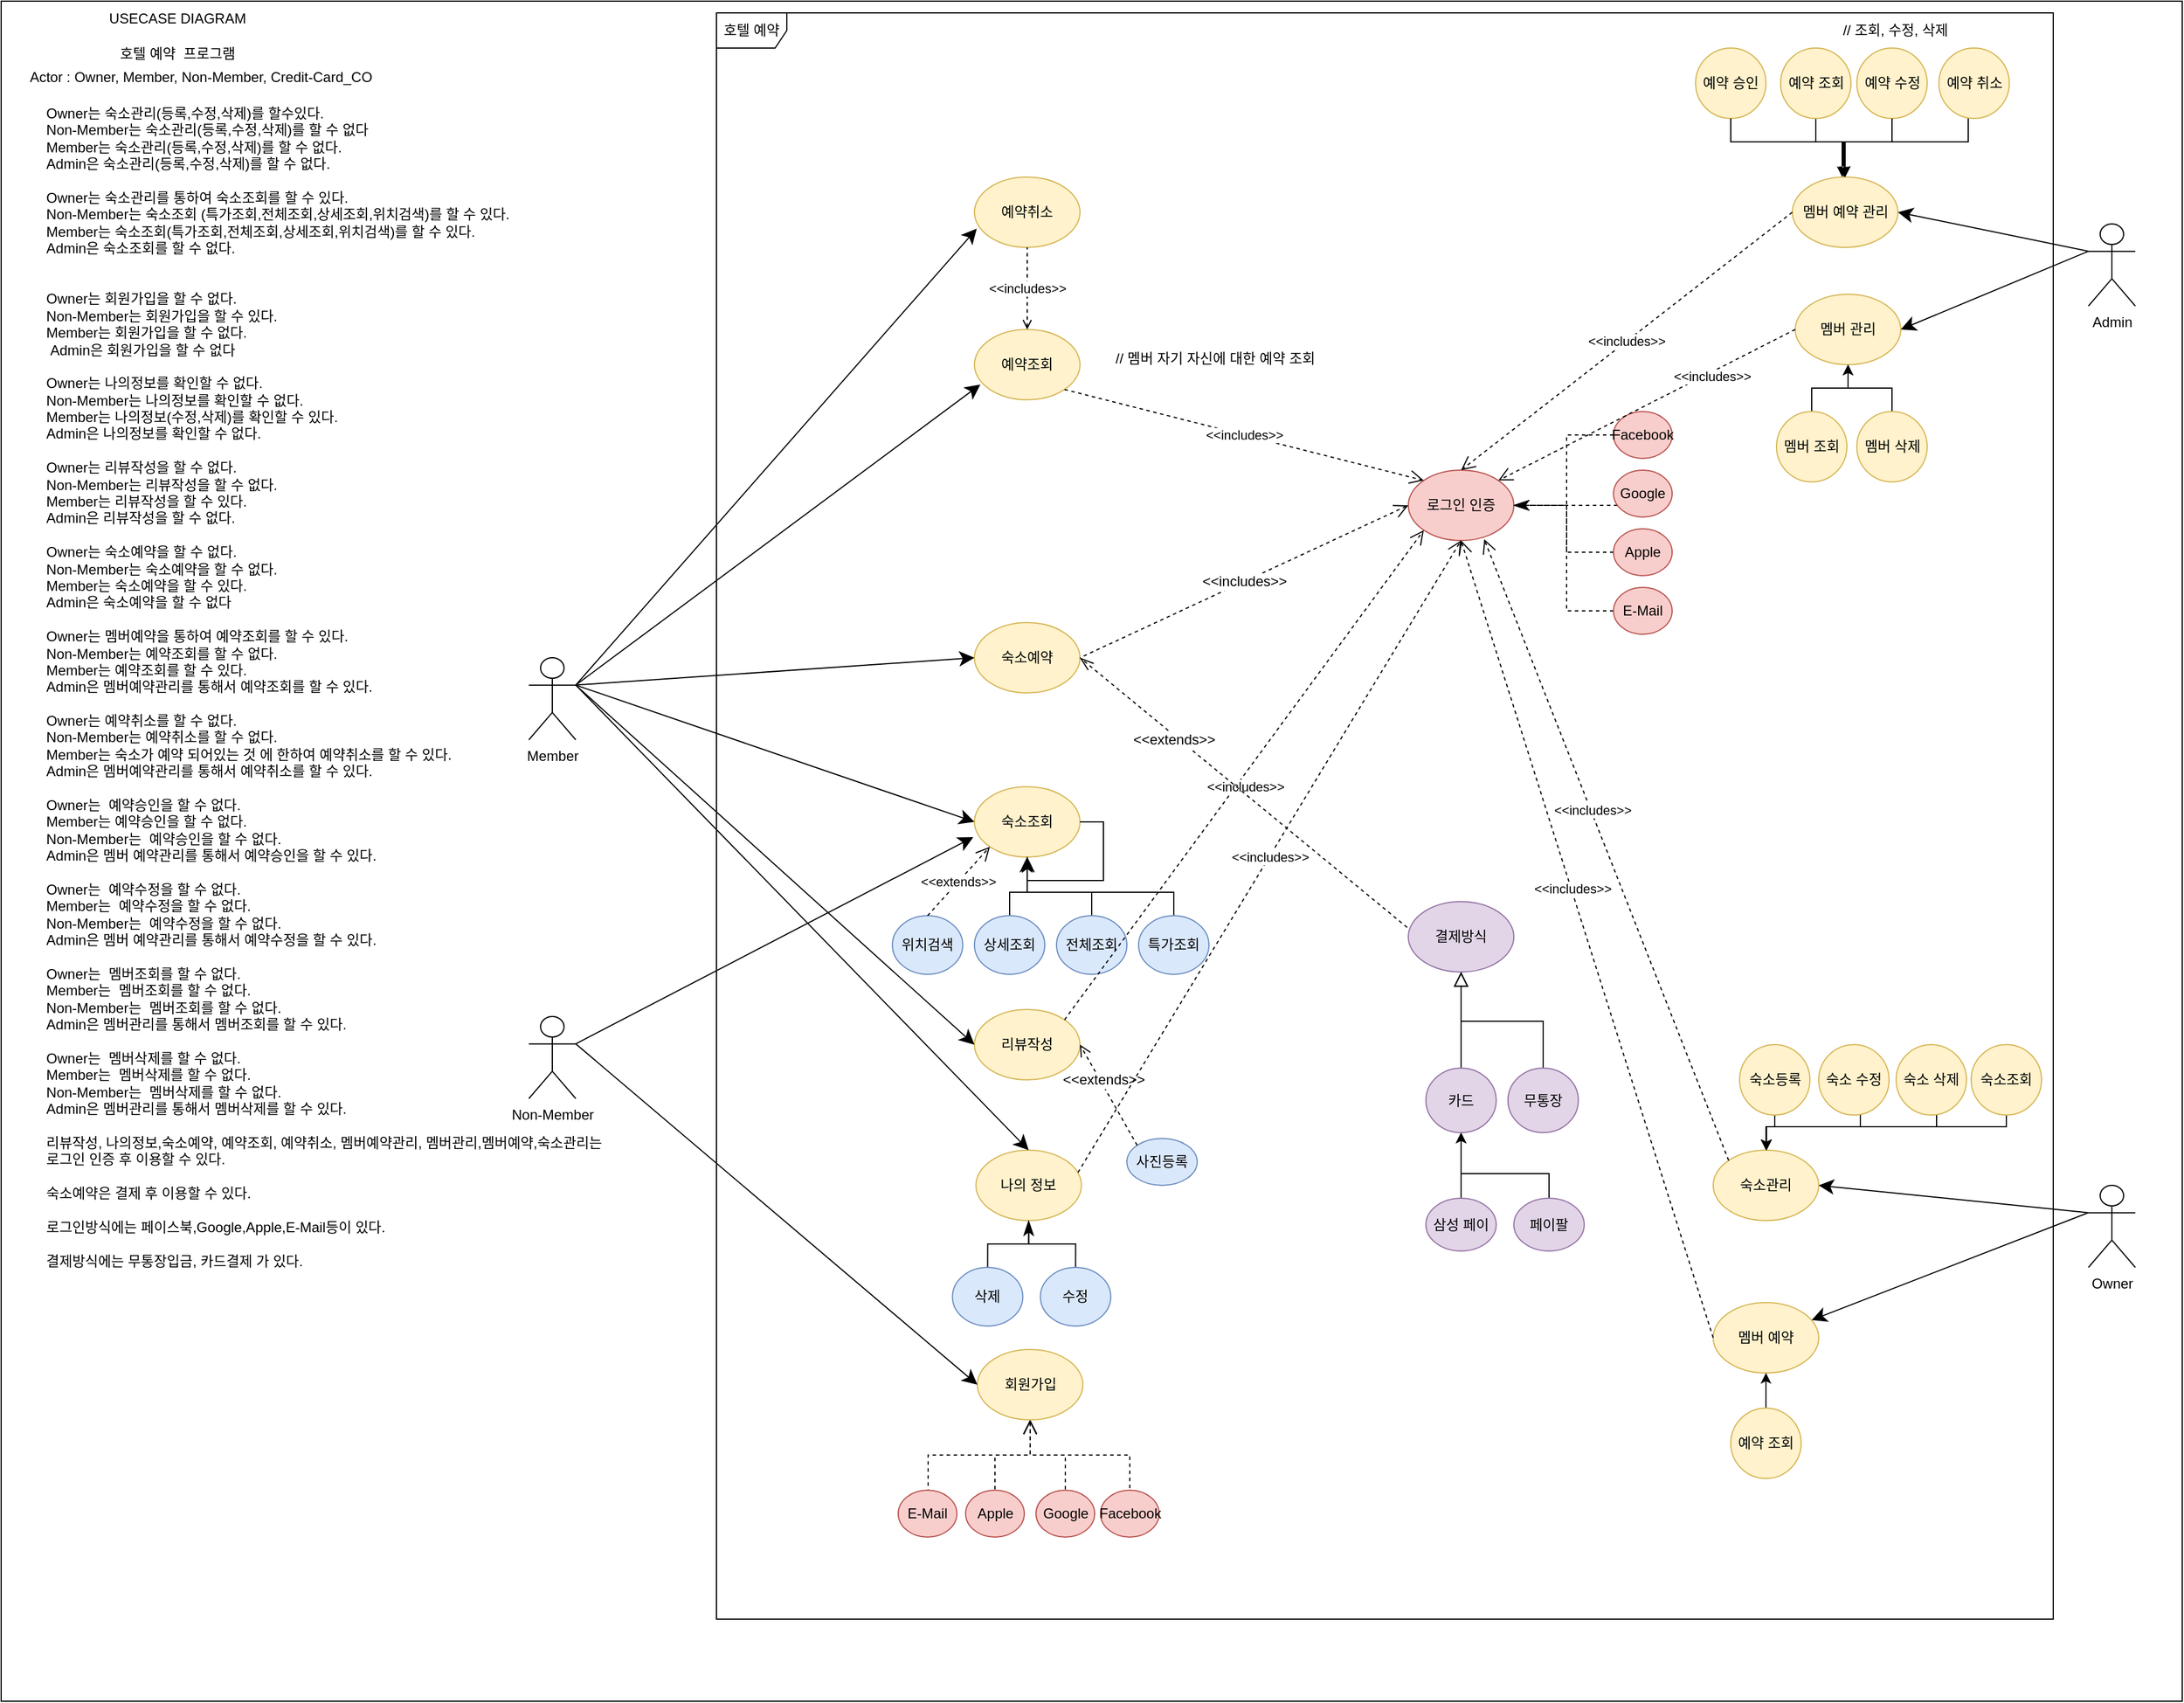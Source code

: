 <mxfile version="20.5.3" type="github" pages="5">
  <diagram id="LRee3-vCbLJE4PQT-OXH" name="USECASE DIAGRAM">
    <mxGraphModel dx="1562" dy="614" grid="1" gridSize="10" guides="1" tooltips="1" connect="1" arrows="1" fold="1" page="1" pageScale="1" pageWidth="3300" pageHeight="4681" math="0" shadow="0">
      <root>
        <mxCell id="0" />
        <mxCell id="1" parent="0" />
        <mxCell id="GT8cC2vVwMu81hNPoPUd-1" value="" style="rounded=0;whiteSpace=wrap;html=1;" vertex="1" parent="1">
          <mxGeometry x="10" y="10" width="1860" height="1450" as="geometry" />
        </mxCell>
        <mxCell id="YhjqENg5tmqZNu0jKvC--1" value="USECASE DIAGRAM" style="text;html=1;align=center;verticalAlign=middle;resizable=0;points=[];autosize=1;strokeColor=none;fillColor=none;" parent="1" vertex="1">
          <mxGeometry x="90" y="10" width="140" height="30" as="geometry" />
        </mxCell>
        <mxCell id="YhjqENg5tmqZNu0jKvC--2" value="호텔 예약&amp;nbsp; 프로그램" style="text;html=1;align=center;verticalAlign=middle;resizable=0;points=[];autosize=1;strokeColor=none;fillColor=none;" parent="1" vertex="1">
          <mxGeometry x="95" y="40" width="130" height="30" as="geometry" />
        </mxCell>
        <mxCell id="YhjqENg5tmqZNu0jKvC--3" value="Actor : Owner, Member, Non-Member, Credit-Card_CO" style="text;html=1;align=center;verticalAlign=middle;resizable=0;points=[];autosize=1;strokeColor=none;fillColor=none;" parent="1" vertex="1">
          <mxGeometry x="20" y="60" width="320" height="30" as="geometry" />
        </mxCell>
        <mxCell id="7OgUuDvBnYVtbcTYQems-1" value="호텔 예약" style="shape=umlFrame;whiteSpace=wrap;html=1;" parent="1" vertex="1">
          <mxGeometry x="620" y="20" width="1140" height="1370" as="geometry" />
        </mxCell>
        <mxCell id="7OgUuDvBnYVtbcTYQems-2" value="Member" style="shape=umlActor;verticalLabelPosition=bottom;verticalAlign=top;html=1;" parent="1" vertex="1">
          <mxGeometry x="460" y="570" width="40" height="70" as="geometry" />
        </mxCell>
        <mxCell id="7OgUuDvBnYVtbcTYQems-3" value="Owner&lt;br&gt;" style="shape=umlActor;verticalLabelPosition=bottom;verticalAlign=top;html=1;" parent="1" vertex="1">
          <mxGeometry x="1790" y="1020" width="40" height="70" as="geometry" />
        </mxCell>
        <mxCell id="7OgUuDvBnYVtbcTYQems-4" value="Non-Member" style="shape=umlActor;verticalLabelPosition=bottom;verticalAlign=top;html=1;" parent="1" vertex="1">
          <mxGeometry x="460" y="876" width="40" height="70" as="geometry" />
        </mxCell>
        <mxCell id="7OgUuDvBnYVtbcTYQems-5" value="" style="edgeStyle=orthogonalEdgeStyle;rounded=0;orthogonalLoop=1;jettySize=auto;html=1;startArrow=open;startFill=0;endArrow=none;endFill=0;startSize=10;endSize=10;dashed=1;entryX=0.5;entryY=0;entryDx=0;entryDy=0;" parent="1" target="7OgUuDvBnYVtbcTYQems-71" edge="1">
          <mxGeometry relative="1" as="geometry">
            <mxPoint x="887.5" y="1220.0" as="sourcePoint" />
            <Array as="points">
              <mxPoint x="887.5" y="1250" />
              <mxPoint x="800.5" y="1250" />
              <mxPoint x="800.5" y="1300" />
            </Array>
          </mxGeometry>
        </mxCell>
        <mxCell id="7OgUuDvBnYVtbcTYQems-6" value="" style="edgeStyle=orthogonalEdgeStyle;rounded=0;orthogonalLoop=1;jettySize=auto;html=1;startArrow=open;startFill=0;endArrow=none;endFill=0;startSize=10;endSize=10;dashed=1;" parent="1" source="7OgUuDvBnYVtbcTYQems-9" target="7OgUuDvBnYVtbcTYQems-70" edge="1">
          <mxGeometry relative="1" as="geometry" />
        </mxCell>
        <mxCell id="7OgUuDvBnYVtbcTYQems-7" value="" style="edgeStyle=orthogonalEdgeStyle;rounded=0;orthogonalLoop=1;jettySize=auto;html=1;startArrow=open;startFill=0;endArrow=none;endFill=0;startSize=10;endSize=10;dashed=1;" parent="1" source="7OgUuDvBnYVtbcTYQems-9" target="7OgUuDvBnYVtbcTYQems-69" edge="1">
          <mxGeometry relative="1" as="geometry" />
        </mxCell>
        <mxCell id="7OgUuDvBnYVtbcTYQems-8" value="" style="edgeStyle=orthogonalEdgeStyle;rounded=0;orthogonalLoop=1;jettySize=auto;html=1;startArrow=open;startFill=0;endArrow=none;endFill=0;startSize=10;endSize=10;dashed=1;exitX=0.5;exitY=1;exitDx=0;exitDy=0;" parent="1" source="7OgUuDvBnYVtbcTYQems-9" target="7OgUuDvBnYVtbcTYQems-68" edge="1">
          <mxGeometry relative="1" as="geometry" />
        </mxCell>
        <mxCell id="7OgUuDvBnYVtbcTYQems-9" value="회원가입" style="ellipse;whiteSpace=wrap;html=1;fillColor=#fff2cc;strokeColor=#d6b656;" parent="1" vertex="1">
          <mxGeometry x="842.5" y="1160" width="90" height="60" as="geometry" />
        </mxCell>
        <mxCell id="7OgUuDvBnYVtbcTYQems-10" value="예약취소" style="ellipse;whiteSpace=wrap;html=1;fillColor=#fff2cc;strokeColor=#d6b656;" parent="1" vertex="1">
          <mxGeometry x="840" y="160" width="90" height="60" as="geometry" />
        </mxCell>
        <mxCell id="7OgUuDvBnYVtbcTYQems-11" value="숙소관리" style="ellipse;whiteSpace=wrap;html=1;fillColor=#fff2cc;strokeColor=#d6b656;" parent="1" vertex="1">
          <mxGeometry x="1470" y="990" width="90" height="60" as="geometry" />
        </mxCell>
        <mxCell id="7OgUuDvBnYVtbcTYQems-12" value="숙소예약" style="ellipse;whiteSpace=wrap;html=1;fillColor=#fff2cc;strokeColor=#d6b656;" parent="1" vertex="1">
          <mxGeometry x="840" y="540" width="90" height="60" as="geometry" />
        </mxCell>
        <mxCell id="7OgUuDvBnYVtbcTYQems-13" value="예약조회" style="ellipse;whiteSpace=wrap;html=1;fillColor=#fff2cc;strokeColor=#d6b656;" parent="1" vertex="1">
          <mxGeometry x="840" y="290" width="90" height="60" as="geometry" />
        </mxCell>
        <mxCell id="7OgUuDvBnYVtbcTYQems-14" value="숙소조회" style="ellipse;whiteSpace=wrap;html=1;fillColor=#fff2cc;strokeColor=#d6b656;" parent="1" vertex="1">
          <mxGeometry x="840" y="680" width="90" height="60" as="geometry" />
        </mxCell>
        <mxCell id="7OgUuDvBnYVtbcTYQems-15" value="리뷰작성" style="ellipse;whiteSpace=wrap;html=1;fillColor=#fff2cc;strokeColor=#d6b656;" parent="1" vertex="1">
          <mxGeometry x="840" y="870" width="90" height="60" as="geometry" />
        </mxCell>
        <mxCell id="7OgUuDvBnYVtbcTYQems-16" value="" style="edgeStyle=orthogonalEdgeStyle;rounded=0;orthogonalLoop=1;jettySize=auto;html=1;startArrow=none;startFill=0;endArrow=classic;endFill=1;startSize=10;endSize=10;" parent="1" source="7OgUuDvBnYVtbcTYQems-17" target="7OgUuDvBnYVtbcTYQems-14" edge="1">
          <mxGeometry relative="1" as="geometry">
            <Array as="points">
              <mxPoint x="870" y="770" />
              <mxPoint x="885" y="770" />
            </Array>
          </mxGeometry>
        </mxCell>
        <mxCell id="7OgUuDvBnYVtbcTYQems-17" value="상세조회" style="ellipse;whiteSpace=wrap;html=1;fillColor=#dae8fc;strokeColor=#6c8ebf;" parent="1" vertex="1">
          <mxGeometry x="840" y="790" width="60" height="50" as="geometry" />
        </mxCell>
        <mxCell id="7OgUuDvBnYVtbcTYQems-18" value="로그인 인증" style="ellipse;whiteSpace=wrap;html=1;fillColor=#f8cecc;strokeColor=#b85450;" parent="1" vertex="1">
          <mxGeometry x="1210" y="410" width="90" height="60" as="geometry" />
        </mxCell>
        <mxCell id="7OgUuDvBnYVtbcTYQems-19" value="결제방식" style="ellipse;whiteSpace=wrap;html=1;fillColor=#e1d5e7;strokeColor=#9673a6;" parent="1" vertex="1">
          <mxGeometry x="1210" y="778" width="90" height="60" as="geometry" />
        </mxCell>
        <mxCell id="7OgUuDvBnYVtbcTYQems-20" value="" style="endArrow=classic;html=1;rounded=0;fontSize=12;exitX=1;exitY=0.333;exitDx=0;exitDy=0;exitPerimeter=0;endFill=1;endSize=10;entryX=0.022;entryY=0.733;entryDx=0;entryDy=0;entryPerimeter=0;" parent="1" source="7OgUuDvBnYVtbcTYQems-2" target="7OgUuDvBnYVtbcTYQems-10" edge="1">
          <mxGeometry width="50" height="50" relative="1" as="geometry">
            <mxPoint x="685" y="510" as="sourcePoint" />
            <mxPoint x="325" y="310" as="targetPoint" />
          </mxGeometry>
        </mxCell>
        <mxCell id="7OgUuDvBnYVtbcTYQems-21" value="" style="endArrow=classic;html=1;rounded=0;fontSize=12;exitX=1;exitY=0.333;exitDx=0;exitDy=0;exitPerimeter=0;entryX=0.056;entryY=0.783;entryDx=0;entryDy=0;endFill=1;endSize=10;entryPerimeter=0;" parent="1" source="7OgUuDvBnYVtbcTYQems-2" target="7OgUuDvBnYVtbcTYQems-13" edge="1">
          <mxGeometry width="50" height="50" relative="1" as="geometry">
            <mxPoint x="685" y="510" as="sourcePoint" />
            <mxPoint x="735" y="460" as="targetPoint" />
          </mxGeometry>
        </mxCell>
        <mxCell id="7OgUuDvBnYVtbcTYQems-22" value="" style="endArrow=classic;html=1;rounded=0;fontSize=12;exitX=1;exitY=0.333;exitDx=0;exitDy=0;exitPerimeter=0;entryX=0;entryY=0.5;entryDx=0;entryDy=0;endFill=1;endSize=10;" parent="1" source="7OgUuDvBnYVtbcTYQems-2" target="7OgUuDvBnYVtbcTYQems-12" edge="1">
          <mxGeometry width="50" height="50" relative="1" as="geometry">
            <mxPoint x="205" y="493.333" as="sourcePoint" />
            <mxPoint x="335" y="410" as="targetPoint" />
          </mxGeometry>
        </mxCell>
        <mxCell id="7OgUuDvBnYVtbcTYQems-23" value="" style="endArrow=classic;html=1;rounded=0;fontSize=12;exitX=1;exitY=0.333;exitDx=0;exitDy=0;exitPerimeter=0;entryX=0;entryY=0.5;entryDx=0;entryDy=0;endFill=1;endSize=10;" parent="1" source="7OgUuDvBnYVtbcTYQems-2" target="7OgUuDvBnYVtbcTYQems-15" edge="1">
          <mxGeometry width="50" height="50" relative="1" as="geometry">
            <mxPoint x="685" y="510" as="sourcePoint" />
            <mxPoint x="735" y="460" as="targetPoint" />
          </mxGeometry>
        </mxCell>
        <mxCell id="7OgUuDvBnYVtbcTYQems-24" value="" style="endArrow=classic;html=1;rounded=0;fontSize=12;exitX=1;exitY=0.333;exitDx=0;exitDy=0;exitPerimeter=0;entryX=0;entryY=0.5;entryDx=0;entryDy=0;endFill=1;endSize=10;" parent="1" source="7OgUuDvBnYVtbcTYQems-2" target="7OgUuDvBnYVtbcTYQems-14" edge="1">
          <mxGeometry width="50" height="50" relative="1" as="geometry">
            <mxPoint x="205" y="483.333" as="sourcePoint" />
            <mxPoint x="335" y="550" as="targetPoint" />
          </mxGeometry>
        </mxCell>
        <mxCell id="7OgUuDvBnYVtbcTYQems-25" value="" style="endArrow=classic;html=1;rounded=0;fontSize=12;exitX=1;exitY=0.333;exitDx=0;exitDy=0;exitPerimeter=0;entryX=0;entryY=0.5;entryDx=0;entryDy=0;endFill=1;endSize=10;" parent="1" source="7OgUuDvBnYVtbcTYQems-4" target="7OgUuDvBnYVtbcTYQems-9" edge="1">
          <mxGeometry width="50" height="50" relative="1" as="geometry">
            <mxPoint x="685" y="510" as="sourcePoint" />
            <mxPoint x="735" y="460" as="targetPoint" />
          </mxGeometry>
        </mxCell>
        <mxCell id="7OgUuDvBnYVtbcTYQems-26" value="" style="endArrow=classic;html=1;rounded=0;fontSize=12;exitX=1;exitY=0.333;exitDx=0;exitDy=0;exitPerimeter=0;entryX=-0.011;entryY=0.717;entryDx=0;entryDy=0;endFill=1;endSize=10;entryPerimeter=0;" parent="1" source="7OgUuDvBnYVtbcTYQems-4" target="7OgUuDvBnYVtbcTYQems-14" edge="1">
          <mxGeometry width="50" height="50" relative="1" as="geometry">
            <mxPoint x="205" y="743.333" as="sourcePoint" />
            <mxPoint x="335" y="745" as="targetPoint" />
          </mxGeometry>
        </mxCell>
        <mxCell id="7OgUuDvBnYVtbcTYQems-27" value="&amp;lt;&amp;lt;includes&amp;gt;&amp;gt;" style="endArrow=none;dashed=1;html=1;rounded=0;fontSize=12;endFill=0;exitX=0;exitY=0.5;exitDx=0;exitDy=0;entryX=1;entryY=0.5;entryDx=0;entryDy=0;startArrow=open;startFill=0;endSize=10;startSize=10;" parent="1" source="7OgUuDvBnYVtbcTYQems-18" target="7OgUuDvBnYVtbcTYQems-12" edge="1">
          <mxGeometry width="50" height="50" relative="1" as="geometry">
            <mxPoint x="890" y="480" as="sourcePoint" />
            <mxPoint x="680" y="560" as="targetPoint" />
            <mxPoint as="offset" />
          </mxGeometry>
        </mxCell>
        <mxCell id="7OgUuDvBnYVtbcTYQems-28" value="" style="edgeStyle=orthogonalEdgeStyle;rounded=0;orthogonalLoop=1;jettySize=auto;html=1;endArrow=classicThin;endFill=1;endSize=10;exitX=0.5;exitY=0;exitDx=0;exitDy=0;" parent="1" source="7OgUuDvBnYVtbcTYQems-29" target="7OgUuDvBnYVtbcTYQems-14" edge="1">
          <mxGeometry relative="1" as="geometry">
            <Array as="points">
              <mxPoint x="1010" y="770" />
              <mxPoint x="885" y="770" />
            </Array>
            <mxPoint x="1180" y="950" as="sourcePoint" />
          </mxGeometry>
        </mxCell>
        <mxCell id="7OgUuDvBnYVtbcTYQems-29" value="특가조회" style="ellipse;whiteSpace=wrap;html=1;fillColor=#dae8fc;strokeColor=#6c8ebf;" parent="1" vertex="1">
          <mxGeometry x="980" y="790" width="60" height="50" as="geometry" />
        </mxCell>
        <mxCell id="7OgUuDvBnYVtbcTYQems-30" value="" style="edgeStyle=orthogonalEdgeStyle;rounded=0;orthogonalLoop=1;jettySize=auto;html=1;endArrow=classicThin;endFill=1;endSize=10;exitX=0.5;exitY=0;exitDx=0;exitDy=0;entryX=0.5;entryY=1;entryDx=0;entryDy=0;" parent="1" source="7OgUuDvBnYVtbcTYQems-31" target="7OgUuDvBnYVtbcTYQems-14" edge="1">
          <mxGeometry relative="1" as="geometry">
            <Array as="points">
              <mxPoint x="940" y="770" />
              <mxPoint x="885" y="770" />
            </Array>
          </mxGeometry>
        </mxCell>
        <mxCell id="7OgUuDvBnYVtbcTYQems-31" value="전체조회" style="ellipse;whiteSpace=wrap;html=1;fillColor=#dae8fc;strokeColor=#6c8ebf;" parent="1" vertex="1">
          <mxGeometry x="910" y="790" width="60" height="50" as="geometry" />
        </mxCell>
        <mxCell id="7OgUuDvBnYVtbcTYQems-32" value="사진등록" style="ellipse;whiteSpace=wrap;html=1;fillColor=#dae8fc;strokeColor=#6c8ebf;" parent="1" vertex="1">
          <mxGeometry x="970" y="980" width="60" height="40" as="geometry" />
        </mxCell>
        <mxCell id="7OgUuDvBnYVtbcTYQems-33" value="&amp;lt;&amp;lt;extends&amp;gt;&amp;gt;" style="endArrow=open;dashed=1;html=1;rounded=0;fontSize=12;endFill=0;entryX=1;entryY=0.5;entryDx=0;entryDy=0;endSize=8;exitX=0;exitY=0;exitDx=0;exitDy=0;" parent="1" source="7OgUuDvBnYVtbcTYQems-32" target="7OgUuDvBnYVtbcTYQems-15" edge="1">
          <mxGeometry x="0.272" y="-3" width="50" height="50" relative="1" as="geometry">
            <mxPoint x="990" y="960" as="sourcePoint" />
            <mxPoint x="950" y="660" as="targetPoint" />
            <mxPoint as="offset" />
          </mxGeometry>
        </mxCell>
        <mxCell id="7OgUuDvBnYVtbcTYQems-34" value="위치검색" style="ellipse;whiteSpace=wrap;html=1;fillColor=#dae8fc;strokeColor=#6c8ebf;" parent="1" vertex="1">
          <mxGeometry x="770" y="790" width="60" height="50" as="geometry" />
        </mxCell>
        <mxCell id="7OgUuDvBnYVtbcTYQems-35" value="" style="edgeStyle=orthogonalEdgeStyle;rounded=0;orthogonalLoop=1;jettySize=auto;html=1;endArrow=classicThin;endFill=1;endSize=10;dashed=1;" parent="1" source="7OgUuDvBnYVtbcTYQems-36" target="7OgUuDvBnYVtbcTYQems-18" edge="1">
          <mxGeometry relative="1" as="geometry">
            <Array as="points">
              <mxPoint x="1345" y="380" />
              <mxPoint x="1345" y="440" />
            </Array>
          </mxGeometry>
        </mxCell>
        <mxCell id="7OgUuDvBnYVtbcTYQems-36" value="Facebook" style="ellipse;whiteSpace=wrap;html=1;fillColor=#f8cecc;strokeColor=#b85450;" parent="1" vertex="1">
          <mxGeometry x="1385" y="360" width="50" height="40" as="geometry" />
        </mxCell>
        <mxCell id="7OgUuDvBnYVtbcTYQems-37" value="" style="edgeStyle=orthogonalEdgeStyle;rounded=0;orthogonalLoop=1;jettySize=auto;html=1;endArrow=classicThin;endFill=1;endSize=10;dashed=1;" parent="1" source="7OgUuDvBnYVtbcTYQems-38" target="7OgUuDvBnYVtbcTYQems-18" edge="1">
          <mxGeometry relative="1" as="geometry">
            <Array as="points">
              <mxPoint x="1355" y="440" />
              <mxPoint x="1355" y="440" />
            </Array>
          </mxGeometry>
        </mxCell>
        <mxCell id="7OgUuDvBnYVtbcTYQems-38" value="Google" style="ellipse;whiteSpace=wrap;html=1;fillColor=#f8cecc;strokeColor=#b85450;" parent="1" vertex="1">
          <mxGeometry x="1385" y="410" width="50" height="40" as="geometry" />
        </mxCell>
        <mxCell id="7OgUuDvBnYVtbcTYQems-39" value="" style="edgeStyle=orthogonalEdgeStyle;rounded=0;orthogonalLoop=1;jettySize=auto;html=1;endArrow=classicThin;endFill=1;endSize=10;dashed=1;" parent="1" source="7OgUuDvBnYVtbcTYQems-40" target="7OgUuDvBnYVtbcTYQems-18" edge="1">
          <mxGeometry relative="1" as="geometry">
            <Array as="points">
              <mxPoint x="1345" y="480" />
              <mxPoint x="1345" y="440" />
            </Array>
          </mxGeometry>
        </mxCell>
        <mxCell id="7OgUuDvBnYVtbcTYQems-40" value="Apple" style="ellipse;whiteSpace=wrap;html=1;fillColor=#f8cecc;strokeColor=#b85450;" parent="1" vertex="1">
          <mxGeometry x="1385" y="460" width="50" height="40" as="geometry" />
        </mxCell>
        <mxCell id="7OgUuDvBnYVtbcTYQems-41" value="" style="edgeStyle=orthogonalEdgeStyle;rounded=0;orthogonalLoop=1;jettySize=auto;html=1;endArrow=classicThin;endFill=1;endSize=10;dashed=1;" parent="1" source="7OgUuDvBnYVtbcTYQems-42" target="7OgUuDvBnYVtbcTYQems-18" edge="1">
          <mxGeometry relative="1" as="geometry">
            <Array as="points">
              <mxPoint x="1345" y="530" />
              <mxPoint x="1345" y="440" />
            </Array>
          </mxGeometry>
        </mxCell>
        <mxCell id="7OgUuDvBnYVtbcTYQems-42" value="E-Mail" style="ellipse;whiteSpace=wrap;html=1;fillColor=#f8cecc;strokeColor=#b85450;" parent="1" vertex="1">
          <mxGeometry x="1385" y="510" width="50" height="40" as="geometry" />
        </mxCell>
        <mxCell id="7OgUuDvBnYVtbcTYQems-43" value="" style="edgeStyle=orthogonalEdgeStyle;rounded=0;orthogonalLoop=1;jettySize=auto;html=1;" parent="1" source="7OgUuDvBnYVtbcTYQems-44" target="7OgUuDvBnYVtbcTYQems-58" edge="1">
          <mxGeometry relative="1" as="geometry" />
        </mxCell>
        <mxCell id="7OgUuDvBnYVtbcTYQems-44" value="삼성 페이" style="ellipse;whiteSpace=wrap;html=1;fillColor=#e1d5e7;strokeColor=#9673a6;" parent="1" vertex="1">
          <mxGeometry x="1225" y="1031" width="60" height="45" as="geometry" />
        </mxCell>
        <mxCell id="7OgUuDvBnYVtbcTYQems-45" value="" style="edgeStyle=orthogonalEdgeStyle;rounded=0;orthogonalLoop=1;jettySize=auto;html=1;" parent="1" source="7OgUuDvBnYVtbcTYQems-46" target="7OgUuDvBnYVtbcTYQems-58" edge="1">
          <mxGeometry relative="1" as="geometry">
            <Array as="points">
              <mxPoint x="1330" y="1010" />
              <mxPoint x="1255" y="1010" />
            </Array>
          </mxGeometry>
        </mxCell>
        <mxCell id="7OgUuDvBnYVtbcTYQems-46" value="페이팔" style="ellipse;whiteSpace=wrap;html=1;fillColor=#e1d5e7;strokeColor=#9673a6;" parent="1" vertex="1">
          <mxGeometry x="1300" y="1031" width="60" height="45" as="geometry" />
        </mxCell>
        <mxCell id="7OgUuDvBnYVtbcTYQems-47" value="나의 정보" style="ellipse;whiteSpace=wrap;html=1;fillColor=#fff2cc;strokeColor=#d6b656;" parent="1" vertex="1">
          <mxGeometry x="841.25" y="990" width="90" height="60" as="geometry" />
        </mxCell>
        <mxCell id="7OgUuDvBnYVtbcTYQems-48" value="" style="endArrow=classic;html=1;rounded=0;fontSize=12;exitX=1;exitY=0.333;exitDx=0;exitDy=0;exitPerimeter=0;entryX=0.5;entryY=0;entryDx=0;entryDy=0;endFill=1;endSize=10;" parent="1" source="7OgUuDvBnYVtbcTYQems-2" target="7OgUuDvBnYVtbcTYQems-47" edge="1">
          <mxGeometry width="50" height="50" relative="1" as="geometry">
            <mxPoint x="205" y="543.333" as="sourcePoint" />
            <mxPoint x="525" y="740" as="targetPoint" />
          </mxGeometry>
        </mxCell>
        <mxCell id="7OgUuDvBnYVtbcTYQems-49" value="" style="edgeStyle=orthogonalEdgeStyle;rounded=0;orthogonalLoop=1;jettySize=auto;html=1;endArrow=classicThin;endFill=1;endSize=10;entryX=0.5;entryY=1;entryDx=0;entryDy=0;" parent="1" source="7OgUuDvBnYVtbcTYQems-50" target="7OgUuDvBnYVtbcTYQems-47" edge="1">
          <mxGeometry relative="1" as="geometry">
            <Array as="points">
              <mxPoint x="851.25" y="1070" />
              <mxPoint x="886.25" y="1070" />
            </Array>
          </mxGeometry>
        </mxCell>
        <mxCell id="7OgUuDvBnYVtbcTYQems-50" value="삭제" style="ellipse;whiteSpace=wrap;html=1;fillColor=#dae8fc;strokeColor=#6c8ebf;direction=south;" parent="1" vertex="1">
          <mxGeometry x="821.25" y="1090" width="60" height="50" as="geometry" />
        </mxCell>
        <mxCell id="7OgUuDvBnYVtbcTYQems-51" value="" style="edgeStyle=orthogonalEdgeStyle;rounded=0;orthogonalLoop=1;jettySize=auto;html=1;endArrow=classicThin;endFill=1;endSize=10;" parent="1" source="7OgUuDvBnYVtbcTYQems-52" target="7OgUuDvBnYVtbcTYQems-47" edge="1">
          <mxGeometry relative="1" as="geometry">
            <Array as="points">
              <mxPoint x="926.25" y="1070" />
              <mxPoint x="886.25" y="1070" />
            </Array>
          </mxGeometry>
        </mxCell>
        <mxCell id="7OgUuDvBnYVtbcTYQems-52" value="수정" style="ellipse;whiteSpace=wrap;html=1;fillColor=#dae8fc;strokeColor=#6c8ebf;" parent="1" vertex="1">
          <mxGeometry x="896.25" y="1090" width="60" height="50" as="geometry" />
        </mxCell>
        <mxCell id="7OgUuDvBnYVtbcTYQems-53" value="&amp;lt;&amp;lt;includes&amp;gt;&amp;gt;" style="endArrow=open;html=1;rounded=0;entryX=0;entryY=0;entryDx=0;entryDy=0;exitX=1;exitY=1;exitDx=0;exitDy=0;endFill=0;dashed=1;endSize=10;" parent="1" source="7OgUuDvBnYVtbcTYQems-13" target="7OgUuDvBnYVtbcTYQems-18" edge="1">
          <mxGeometry width="50" height="50" relative="1" as="geometry">
            <mxPoint x="800" y="480" as="sourcePoint" />
            <mxPoint x="850" y="430" as="targetPoint" />
          </mxGeometry>
        </mxCell>
        <mxCell id="7OgUuDvBnYVtbcTYQems-54" value="&amp;lt;&amp;lt;includes&amp;gt;&amp;gt;" style="endArrow=open;html=1;rounded=0;entryX=0;entryY=1;entryDx=0;entryDy=0;exitX=1;exitY=0;exitDx=0;exitDy=0;endFill=0;dashed=1;endSize=10;" parent="1" source="7OgUuDvBnYVtbcTYQems-15" target="7OgUuDvBnYVtbcTYQems-18" edge="1">
          <mxGeometry x="-0.027" y="-7" width="50" height="50" relative="1" as="geometry">
            <mxPoint x="686.82" y="418.787" as="sourcePoint" />
            <mxPoint x="938.18" y="331.213" as="targetPoint" />
            <mxPoint x="-1" as="offset" />
          </mxGeometry>
        </mxCell>
        <mxCell id="7OgUuDvBnYVtbcTYQems-55" value="" style="edgeStyle=orthogonalEdgeStyle;rounded=0;orthogonalLoop=1;jettySize=auto;html=1;startArrow=none;startFill=0;endArrow=block;endFill=0;startSize=10;endSize=10;" parent="1" source="7OgUuDvBnYVtbcTYQems-56" target="7OgUuDvBnYVtbcTYQems-19" edge="1">
          <mxGeometry relative="1" as="geometry">
            <Array as="points">
              <mxPoint x="1325" y="880" />
              <mxPoint x="1255" y="880" />
            </Array>
          </mxGeometry>
        </mxCell>
        <mxCell id="7OgUuDvBnYVtbcTYQems-56" value="무통장" style="ellipse;whiteSpace=wrap;html=1;fillColor=#e1d5e7;strokeColor=#9673a6;" parent="1" vertex="1">
          <mxGeometry x="1295" y="920" width="60" height="55" as="geometry" />
        </mxCell>
        <mxCell id="7OgUuDvBnYVtbcTYQems-57" value="" style="edgeStyle=orthogonalEdgeStyle;rounded=0;orthogonalLoop=1;jettySize=auto;html=1;startArrow=none;startFill=0;endArrow=block;endFill=0;startSize=10;endSize=10;" parent="1" source="7OgUuDvBnYVtbcTYQems-58" target="7OgUuDvBnYVtbcTYQems-19" edge="1">
          <mxGeometry relative="1" as="geometry" />
        </mxCell>
        <mxCell id="7OgUuDvBnYVtbcTYQems-58" value="카드" style="ellipse;whiteSpace=wrap;html=1;fillColor=#e1d5e7;strokeColor=#9673a6;" parent="1" vertex="1">
          <mxGeometry x="1225" y="920" width="60" height="55" as="geometry" />
        </mxCell>
        <mxCell id="7OgUuDvBnYVtbcTYQems-59" value="멤버 예약 관리" style="ellipse;whiteSpace=wrap;html=1;fillColor=#fff2cc;strokeColor=#d6b656;" parent="1" vertex="1">
          <mxGeometry x="1537.5" y="160" width="90" height="60" as="geometry" />
        </mxCell>
        <mxCell id="7OgUuDvBnYVtbcTYQems-60" value="&amp;lt;&amp;lt;includes&amp;gt;&amp;gt;" style="endArrow=none;html=1;rounded=0;endSize=10;exitX=0.5;exitY=0;exitDx=0;exitDy=0;entryX=0.5;entryY=1;entryDx=0;entryDy=0;dashed=1;endFill=0;startArrow=open;startFill=0;" parent="1" source="7OgUuDvBnYVtbcTYQems-13" target="7OgUuDvBnYVtbcTYQems-10" edge="1">
          <mxGeometry width="50" height="50" relative="1" as="geometry">
            <mxPoint x="1230" y="530" as="sourcePoint" />
            <mxPoint x="1280" y="480" as="targetPoint" />
          </mxGeometry>
        </mxCell>
        <mxCell id="7OgUuDvBnYVtbcTYQems-61" value="// 멤버 자기 자신에 대한 예약 조회" style="text;html=1;align=center;verticalAlign=middle;resizable=0;points=[];autosize=1;strokeColor=none;fillColor=none;" parent="1" vertex="1">
          <mxGeometry x="940" y="300" width="210" height="30" as="geometry" />
        </mxCell>
        <mxCell id="7OgUuDvBnYVtbcTYQems-62" value="&amp;lt;&amp;lt;extends&amp;gt;&amp;gt;" style="endArrow=open;html=1;rounded=0;dashed=1;startSize=10;endSize=10;entryX=0;entryY=1;entryDx=0;entryDy=0;exitX=0.5;exitY=0;exitDx=0;exitDy=0;endFill=0;" parent="1" source="7OgUuDvBnYVtbcTYQems-34" target="7OgUuDvBnYVtbcTYQems-14" edge="1">
          <mxGeometry width="50" height="50" relative="1" as="geometry">
            <mxPoint x="1090" y="650" as="sourcePoint" />
            <mxPoint x="1140" y="600" as="targetPoint" />
          </mxGeometry>
        </mxCell>
        <mxCell id="7OgUuDvBnYVtbcTYQems-63" value="&amp;lt;&amp;lt;includes&amp;gt;&amp;gt;" style="endArrow=open;html=1;rounded=0;dashed=1;startSize=10;endSize=10;entryX=0.719;entryY=0.981;entryDx=0;entryDy=0;exitX=0;exitY=0;exitDx=0;exitDy=0;endFill=0;entryPerimeter=0;" parent="1" source="7OgUuDvBnYVtbcTYQems-11" target="7OgUuDvBnYVtbcTYQems-18" edge="1">
          <mxGeometry x="0.126" y="-1" width="50" height="50" relative="1" as="geometry">
            <mxPoint x="755" y="530" as="sourcePoint" />
            <mxPoint x="842.03" y="221.072" as="targetPoint" />
            <mxPoint as="offset" />
          </mxGeometry>
        </mxCell>
        <mxCell id="7OgUuDvBnYVtbcTYQems-64" value="&amp;lt;&amp;lt;includes&amp;gt;&amp;gt;" style="endArrow=open;html=1;rounded=0;dashed=1;startSize=10;endSize=10;entryX=0.5;entryY=0;entryDx=0;entryDy=0;exitX=0;exitY=0.5;exitDx=0;exitDy=0;endFill=0;" parent="1" source="7OgUuDvBnYVtbcTYQems-59" target="7OgUuDvBnYVtbcTYQems-18" edge="1">
          <mxGeometry width="50" height="50" relative="1" as="geometry">
            <mxPoint x="1085.0" y="210" as="sourcePoint" />
            <mxPoint x="842.03" y="178.928" as="targetPoint" />
          </mxGeometry>
        </mxCell>
        <mxCell id="7OgUuDvBnYVtbcTYQems-65" value="" style="endArrow=classic;html=1;rounded=0;startSize=10;endSize=10;entryX=1;entryY=0.5;entryDx=0;entryDy=0;exitX=0;exitY=0.333;exitDx=0;exitDy=0;exitPerimeter=0;" parent="1" source="7OgUuDvBnYVtbcTYQems-3" target="7OgUuDvBnYVtbcTYQems-11" edge="1">
          <mxGeometry width="50" height="50" relative="1" as="geometry">
            <mxPoint x="1075.0" y="1063.333" as="sourcePoint" />
            <mxPoint x="945.0" y="1100" as="targetPoint" />
          </mxGeometry>
        </mxCell>
        <mxCell id="7OgUuDvBnYVtbcTYQems-66" value="// 조회, 수정, 삭제" style="text;html=1;align=center;verticalAlign=middle;resizable=0;points=[];autosize=1;strokeColor=none;fillColor=none;" parent="1" vertex="1">
          <mxGeometry x="1565" y="20" width="120" height="30" as="geometry" />
        </mxCell>
        <mxCell id="7OgUuDvBnYVtbcTYQems-67" value="Admin" style="shape=umlActor;verticalLabelPosition=bottom;verticalAlign=top;html=1;" parent="1" vertex="1">
          <mxGeometry x="1790" y="200" width="40" height="70" as="geometry" />
        </mxCell>
        <mxCell id="7OgUuDvBnYVtbcTYQems-68" value="Facebook" style="ellipse;whiteSpace=wrap;html=1;fillColor=#f8cecc;strokeColor=#b85450;" parent="1" vertex="1">
          <mxGeometry x="947.5" y="1280" width="50" height="40" as="geometry" />
        </mxCell>
        <mxCell id="7OgUuDvBnYVtbcTYQems-69" value="Google" style="ellipse;whiteSpace=wrap;html=1;fillColor=#f8cecc;strokeColor=#b85450;" parent="1" vertex="1">
          <mxGeometry x="892.5" y="1280" width="50" height="40" as="geometry" />
        </mxCell>
        <mxCell id="7OgUuDvBnYVtbcTYQems-70" value="Apple" style="ellipse;whiteSpace=wrap;html=1;fillColor=#f8cecc;strokeColor=#b85450;" parent="1" vertex="1">
          <mxGeometry x="832.5" y="1280" width="50" height="40" as="geometry" />
        </mxCell>
        <mxCell id="7OgUuDvBnYVtbcTYQems-71" value="E-Mail" style="ellipse;whiteSpace=wrap;html=1;fillColor=#f8cecc;strokeColor=#b85450;" parent="1" vertex="1">
          <mxGeometry x="775" y="1280" width="50" height="40" as="geometry" />
        </mxCell>
        <mxCell id="7OgUuDvBnYVtbcTYQems-72" value="멤버 예약" style="ellipse;whiteSpace=wrap;html=1;fillColor=#fff2cc;strokeColor=#d6b656;" parent="1" vertex="1">
          <mxGeometry x="1470" y="1120" width="90" height="60" as="geometry" />
        </mxCell>
        <mxCell id="7OgUuDvBnYVtbcTYQems-73" value="" style="endArrow=none;html=1;rounded=0;startSize=10;endSize=10;endFill=0;startArrow=classic;startFill=1;entryX=0;entryY=0.333;entryDx=0;entryDy=0;entryPerimeter=0;" parent="1" source="7OgUuDvBnYVtbcTYQems-72" target="7OgUuDvBnYVtbcTYQems-3" edge="1">
          <mxGeometry width="50" height="50" relative="1" as="geometry">
            <mxPoint x="1800" y="1070" as="sourcePoint" />
            <mxPoint x="1720" y="870" as="targetPoint" />
          </mxGeometry>
        </mxCell>
        <mxCell id="7OgUuDvBnYVtbcTYQems-74" value="&amp;lt;&amp;lt;includes&amp;gt;&amp;gt;" style="endArrow=open;html=1;rounded=0;entryX=0.5;entryY=1;entryDx=0;entryDy=0;exitX=0.967;exitY=0.317;exitDx=0;exitDy=0;endFill=0;dashed=1;endSize=10;exitPerimeter=0;" parent="1" source="7OgUuDvBnYVtbcTYQems-47" target="7OgUuDvBnYVtbcTYQems-18" edge="1">
          <mxGeometry width="50" height="50" relative="1" as="geometry">
            <mxPoint x="926.82" y="351.213" as="sourcePoint" />
            <mxPoint x="1233.18" y="428.787" as="targetPoint" />
          </mxGeometry>
        </mxCell>
        <mxCell id="7OgUuDvBnYVtbcTYQems-75" value="&amp;lt;&amp;lt;extends&amp;gt;&amp;gt;" style="endArrow=openThin;html=1;rounded=0;fontSize=12;endFill=0;endSize=10;entryX=1;entryY=0.5;entryDx=0;entryDy=0;exitX=-0.011;exitY=0.367;exitDx=0;exitDy=0;exitPerimeter=0;dashed=1;" parent="1" source="7OgUuDvBnYVtbcTYQems-19" target="7OgUuDvBnYVtbcTYQems-12" edge="1">
          <mxGeometry x="0.412" y="3" width="50" height="50" relative="1" as="geometry">
            <mxPoint x="930" y="569.503" as="sourcePoint" />
            <mxPoint x="1060" y="569" as="targetPoint" />
            <mxPoint as="offset" />
          </mxGeometry>
        </mxCell>
        <mxCell id="7OgUuDvBnYVtbcTYQems-76" value="멤버 관리" style="ellipse;whiteSpace=wrap;html=1;fillColor=#fff2cc;strokeColor=#d6b656;" parent="1" vertex="1">
          <mxGeometry x="1540" y="260" width="90" height="60" as="geometry" />
        </mxCell>
        <mxCell id="7OgUuDvBnYVtbcTYQems-77" value="" style="edgeStyle=orthogonalEdgeStyle;rounded=0;orthogonalLoop=1;jettySize=auto;html=1;startArrow=none;" parent="1" source="7OgUuDvBnYVtbcTYQems-83" edge="1">
          <mxGeometry relative="1" as="geometry">
            <mxPoint x="1580" y="160" as="targetPoint" />
            <Array as="points">
              <mxPoint x="1622.5" y="130" />
              <mxPoint x="1580.5" y="130" />
            </Array>
          </mxGeometry>
        </mxCell>
        <mxCell id="7OgUuDvBnYVtbcTYQems-78" value="" style="edgeStyle=orthogonalEdgeStyle;rounded=0;orthogonalLoop=1;jettySize=auto;html=1;entryX=0.49;entryY=0;entryDx=0;entryDy=0;entryPerimeter=0;" parent="1" source="7OgUuDvBnYVtbcTYQems-79" target="7OgUuDvBnYVtbcTYQems-59" edge="1">
          <mxGeometry relative="1" as="geometry">
            <mxPoint x="1580" y="160" as="targetPoint" />
            <Array as="points">
              <mxPoint x="1687.5" y="130" />
              <mxPoint x="1581.5" y="130" />
              <mxPoint x="1581.5" y="160" />
            </Array>
          </mxGeometry>
        </mxCell>
        <mxCell id="7OgUuDvBnYVtbcTYQems-79" value="예약 취소" style="ellipse;whiteSpace=wrap;html=1;fillColor=#fff2cc;strokeColor=#d6b656;" parent="1" vertex="1">
          <mxGeometry x="1662.5" y="50" width="60" height="60" as="geometry" />
        </mxCell>
        <mxCell id="7OgUuDvBnYVtbcTYQems-80" value="" style="edgeStyle=orthogonalEdgeStyle;rounded=0;orthogonalLoop=1;jettySize=auto;html=1;entryX=0.5;entryY=0;entryDx=0;entryDy=0;" parent="1" source="7OgUuDvBnYVtbcTYQems-81" target="7OgUuDvBnYVtbcTYQems-59" edge="1">
          <mxGeometry relative="1" as="geometry">
            <mxPoint x="1580" y="160" as="targetPoint" />
            <Array as="points">
              <mxPoint x="1557.5" y="130" />
              <mxPoint x="1582.5" y="130" />
            </Array>
          </mxGeometry>
        </mxCell>
        <mxCell id="7OgUuDvBnYVtbcTYQems-81" value="예약 조회" style="ellipse;whiteSpace=wrap;html=1;fillColor=#fff2cc;strokeColor=#d6b656;" parent="1" vertex="1">
          <mxGeometry x="1527.5" y="50" width="60" height="60" as="geometry" />
        </mxCell>
        <mxCell id="7OgUuDvBnYVtbcTYQems-82" value="" style="edgeStyle=orthogonalEdgeStyle;rounded=0;orthogonalLoop=1;jettySize=auto;html=1;startArrow=none;entryX=0.5;entryY=0;entryDx=0;entryDy=0;" parent="1" source="7OgUuDvBnYVtbcTYQems-88" target="7OgUuDvBnYVtbcTYQems-59" edge="1">
          <mxGeometry relative="1" as="geometry">
            <mxPoint x="1580" y="160" as="targetPoint" />
            <Array as="points">
              <mxPoint x="1485.5" y="130" />
              <mxPoint x="1580.5" y="130" />
              <mxPoint x="1580.5" y="150" />
              <mxPoint x="1582.5" y="150" />
            </Array>
          </mxGeometry>
        </mxCell>
        <mxCell id="7OgUuDvBnYVtbcTYQems-83" value="예약 수정" style="ellipse;whiteSpace=wrap;html=1;fillColor=#fff2cc;strokeColor=#d6b656;" parent="1" vertex="1">
          <mxGeometry x="1592.5" y="50" width="60" height="60" as="geometry" />
        </mxCell>
        <mxCell id="7OgUuDvBnYVtbcTYQems-84" value="" style="endArrow=classic;html=1;rounded=0;startSize=10;endSize=10;entryX=1;entryY=0.5;entryDx=0;entryDy=0;exitX=0;exitY=0.333;exitDx=0;exitDy=0;exitPerimeter=0;" parent="1" source="7OgUuDvBnYVtbcTYQems-67" target="7OgUuDvBnYVtbcTYQems-59" edge="1">
          <mxGeometry width="50" height="50" relative="1" as="geometry">
            <mxPoint x="1800" y="1053.333" as="sourcePoint" />
            <mxPoint x="1570" y="1030" as="targetPoint" />
          </mxGeometry>
        </mxCell>
        <mxCell id="7OgUuDvBnYVtbcTYQems-85" value="&amp;lt;&amp;lt;includes&amp;gt;&amp;gt;" style="endArrow=open;html=1;rounded=0;dashed=1;startSize=10;endSize=10;entryX=0.5;entryY=1;entryDx=0;entryDy=0;exitX=0;exitY=0.5;exitDx=0;exitDy=0;endFill=0;" parent="1" source="7OgUuDvBnYVtbcTYQems-72" target="7OgUuDvBnYVtbcTYQems-18" edge="1">
          <mxGeometry x="0.126" y="-1" width="50" height="50" relative="1" as="geometry">
            <mxPoint x="1493.436" y="1008.618" as="sourcePoint" />
            <mxPoint x="1284.71" y="478.86" as="targetPoint" />
            <mxPoint as="offset" />
          </mxGeometry>
        </mxCell>
        <mxCell id="7OgUuDvBnYVtbcTYQems-86" value="" style="endArrow=classic;html=1;rounded=0;startSize=10;endSize=10;entryX=1;entryY=0.5;entryDx=0;entryDy=0;exitX=0;exitY=0.333;exitDx=0;exitDy=0;exitPerimeter=0;" parent="1" source="7OgUuDvBnYVtbcTYQems-67" target="7OgUuDvBnYVtbcTYQems-76" edge="1">
          <mxGeometry width="50" height="50" relative="1" as="geometry">
            <mxPoint x="1800" y="233.333" as="sourcePoint" />
            <mxPoint x="1637.5" y="200" as="targetPoint" />
          </mxGeometry>
        </mxCell>
        <mxCell id="7OgUuDvBnYVtbcTYQems-87" value="" style="edgeStyle=orthogonalEdgeStyle;rounded=0;orthogonalLoop=1;jettySize=auto;html=1;entryX=0.5;entryY=0;entryDx=0;entryDy=0;" parent="1" source="7OgUuDvBnYVtbcTYQems-88" target="7OgUuDvBnYVtbcTYQems-59" edge="1">
          <mxGeometry relative="1" as="geometry">
            <Array as="points">
              <mxPoint x="1485.5" y="130" />
              <mxPoint x="1582.5" y="130" />
            </Array>
          </mxGeometry>
        </mxCell>
        <mxCell id="7OgUuDvBnYVtbcTYQems-88" value="예약 승인" style="ellipse;whiteSpace=wrap;html=1;fillColor=#fff2cc;strokeColor=#d6b656;" parent="1" vertex="1">
          <mxGeometry x="1455" y="50" width="60" height="60" as="geometry" />
        </mxCell>
        <mxCell id="7OgUuDvBnYVtbcTYQems-89" value="" style="edgeStyle=orthogonalEdgeStyle;rounded=0;orthogonalLoop=1;jettySize=auto;html=1;endArrow=none;" parent="1" source="7OgUuDvBnYVtbcTYQems-83" target="7OgUuDvBnYVtbcTYQems-88" edge="1">
          <mxGeometry relative="1" as="geometry">
            <mxPoint x="1580" y="160" as="targetPoint" />
            <Array as="points">
              <mxPoint x="1622.5" y="130" />
            </Array>
            <mxPoint x="1622.5" y="110" as="sourcePoint" />
          </mxGeometry>
        </mxCell>
        <mxCell id="7OgUuDvBnYVtbcTYQems-95" value="" style="edgeStyle=orthogonalEdgeStyle;rounded=0;orthogonalLoop=1;jettySize=auto;html=1;" parent="1" source="7OgUuDvBnYVtbcTYQems-90" target="7OgUuDvBnYVtbcTYQems-11" edge="1">
          <mxGeometry relative="1" as="geometry">
            <Array as="points">
              <mxPoint x="1522.5" y="970" />
              <mxPoint x="1515.5" y="970" />
            </Array>
          </mxGeometry>
        </mxCell>
        <mxCell id="7OgUuDvBnYVtbcTYQems-90" value="숙소등록" style="ellipse;whiteSpace=wrap;html=1;fillColor=#fff2cc;strokeColor=#d6b656;" parent="1" vertex="1">
          <mxGeometry x="1492.5" y="900" width="60" height="60" as="geometry" />
        </mxCell>
        <mxCell id="7OgUuDvBnYVtbcTYQems-96" value="" style="edgeStyle=orthogonalEdgeStyle;rounded=0;orthogonalLoop=1;jettySize=auto;html=1;" parent="1" source="7OgUuDvBnYVtbcTYQems-91" target="7OgUuDvBnYVtbcTYQems-11" edge="1">
          <mxGeometry relative="1" as="geometry">
            <Array as="points">
              <mxPoint x="1595.5" y="970" />
              <mxPoint x="1515.5" y="970" />
            </Array>
          </mxGeometry>
        </mxCell>
        <mxCell id="7OgUuDvBnYVtbcTYQems-91" value="숙소 수정" style="ellipse;whiteSpace=wrap;html=1;fillColor=#fff2cc;strokeColor=#d6b656;" parent="1" vertex="1">
          <mxGeometry x="1560" y="900" width="60" height="60" as="geometry" />
        </mxCell>
        <mxCell id="7OgUuDvBnYVtbcTYQems-97" value="" style="edgeStyle=orthogonalEdgeStyle;rounded=0;orthogonalLoop=1;jettySize=auto;html=1;" parent="1" source="7OgUuDvBnYVtbcTYQems-92" target="7OgUuDvBnYVtbcTYQems-11" edge="1">
          <mxGeometry relative="1" as="geometry">
            <Array as="points">
              <mxPoint x="1660.5" y="970" />
              <mxPoint x="1515.5" y="970" />
            </Array>
          </mxGeometry>
        </mxCell>
        <mxCell id="7OgUuDvBnYVtbcTYQems-92" value="숙소 삭제" style="ellipse;whiteSpace=wrap;html=1;fillColor=#fff2cc;strokeColor=#d6b656;" parent="1" vertex="1">
          <mxGeometry x="1626" y="900" width="60" height="60" as="geometry" />
        </mxCell>
        <mxCell id="7OgUuDvBnYVtbcTYQems-94" value="" style="edgeStyle=orthogonalEdgeStyle;rounded=0;orthogonalLoop=1;jettySize=auto;html=1;" parent="1" source="7OgUuDvBnYVtbcTYQems-93" target="7OgUuDvBnYVtbcTYQems-72" edge="1">
          <mxGeometry relative="1" as="geometry" />
        </mxCell>
        <mxCell id="7OgUuDvBnYVtbcTYQems-93" value="예약 조회" style="ellipse;whiteSpace=wrap;html=1;fillColor=#fff2cc;strokeColor=#d6b656;" parent="1" vertex="1">
          <mxGeometry x="1485" y="1210" width="60" height="60" as="geometry" />
        </mxCell>
        <mxCell id="7OgUuDvBnYVtbcTYQems-100" value="" style="edgeStyle=orthogonalEdgeStyle;rounded=0;orthogonalLoop=1;jettySize=auto;html=1;" parent="1" source="7OgUuDvBnYVtbcTYQems-98" target="7OgUuDvBnYVtbcTYQems-76" edge="1">
          <mxGeometry relative="1" as="geometry" />
        </mxCell>
        <mxCell id="7OgUuDvBnYVtbcTYQems-98" value="멤버 조회" style="ellipse;whiteSpace=wrap;html=1;fillColor=#fff2cc;strokeColor=#d6b656;" parent="1" vertex="1">
          <mxGeometry x="1524" y="360" width="60" height="60" as="geometry" />
        </mxCell>
        <mxCell id="7OgUuDvBnYVtbcTYQems-101" value="" style="edgeStyle=orthogonalEdgeStyle;rounded=0;orthogonalLoop=1;jettySize=auto;html=1;" parent="1" source="7OgUuDvBnYVtbcTYQems-99" target="7OgUuDvBnYVtbcTYQems-76" edge="1">
          <mxGeometry relative="1" as="geometry" />
        </mxCell>
        <mxCell id="7OgUuDvBnYVtbcTYQems-99" value="멤버 삭제" style="ellipse;whiteSpace=wrap;html=1;fillColor=#fff2cc;strokeColor=#d6b656;" parent="1" vertex="1">
          <mxGeometry x="1592.5" y="360" width="60" height="60" as="geometry" />
        </mxCell>
        <mxCell id="P4YQJe9zLJnCi4vXwvvj-1" value="&amp;lt;&amp;lt;includes&amp;gt;&amp;gt;" style="endArrow=open;html=1;rounded=0;dashed=1;startSize=10;endSize=10;entryX=1;entryY=0;entryDx=0;entryDy=0;exitX=0;exitY=0.5;exitDx=0;exitDy=0;endFill=0;" parent="1" source="7OgUuDvBnYVtbcTYQems-76" target="7OgUuDvBnYVtbcTYQems-18" edge="1">
          <mxGeometry x="-0.433" y="4" width="50" height="50" relative="1" as="geometry">
            <mxPoint x="1547.5" y="200" as="sourcePoint" />
            <mxPoint x="1265" y="420" as="targetPoint" />
            <mxPoint x="-1" as="offset" />
          </mxGeometry>
        </mxCell>
        <mxCell id="hl_5es8FmvkfU0sYILEy-1" style="edgeStyle=orthogonalEdgeStyle;rounded=0;orthogonalLoop=1;jettySize=auto;html=1;exitX=1;exitY=0.5;exitDx=0;exitDy=0;" parent="1" source="7OgUuDvBnYVtbcTYQems-14" target="7OgUuDvBnYVtbcTYQems-14" edge="1">
          <mxGeometry relative="1" as="geometry" />
        </mxCell>
        <mxCell id="1i3DV3OfPHvuU-K71zS7-2" value="" style="edgeStyle=orthogonalEdgeStyle;rounded=0;orthogonalLoop=1;jettySize=auto;html=1;" parent="1" source="1i3DV3OfPHvuU-K71zS7-1" target="7OgUuDvBnYVtbcTYQems-11" edge="1">
          <mxGeometry relative="1" as="geometry">
            <Array as="points">
              <mxPoint x="1720" y="970" />
              <mxPoint x="1515" y="970" />
            </Array>
          </mxGeometry>
        </mxCell>
        <mxCell id="1i3DV3OfPHvuU-K71zS7-1" value="숙소조회" style="ellipse;whiteSpace=wrap;html=1;fillColor=#fff2cc;strokeColor=#d6b656;" parent="1" vertex="1">
          <mxGeometry x="1690" y="900" width="60" height="60" as="geometry" />
        </mxCell>
        <mxCell id="r6p3TGJkkVQjQ_oOuiHj-1" value="&lt;div style=&quot;text-align: left;&quot;&gt;&lt;span style=&quot;background-color: initial;&quot;&gt;Owner는 숙소관리(등록,수정,삭제)를 할수있다.&lt;/span&gt;&lt;/div&gt;&lt;div style=&quot;text-align: left;&quot;&gt;&lt;span style=&quot;background-color: initial;&quot;&gt;Non-Member는 숙소관리(등록,수정,삭제)를 할 수 없다&lt;/span&gt;&lt;/div&gt;&lt;div style=&quot;text-align: left;&quot;&gt;&lt;span style=&quot;background-color: initial;&quot;&gt;Member는 숙소관리(등록,수정,삭제)를 할 수 없다.&lt;/span&gt;&lt;/div&gt;&lt;div style=&quot;text-align: left;&quot;&gt;Admin은 숙소관리(등록,수정,삭제)를 할 수 없다.&lt;/div&gt;&lt;div style=&quot;text-align: left;&quot;&gt;&lt;br&gt;&lt;/div&gt;&lt;div style=&quot;text-align: left;&quot;&gt;&lt;div&gt;&lt;div&gt;Owner는 숙소관리를 통하여 숙소조회를 할 수 있다.&lt;/div&gt;&lt;div&gt;Non-Member는 숙소조회 (특가조회,전체조회,상세조회,위치검색)&lt;span style=&quot;background-color: initial;&quot;&gt;를 할 수 있다.&lt;/span&gt;&lt;/div&gt;&lt;div&gt;Member는 숙소조회(특가조회,전체조회,상세조회,위치검색)를 할 수 있다.&lt;/div&gt;&lt;/div&gt;&lt;div&gt;Admin은 숙소조회를 할 수 없다.&lt;/div&gt;&lt;/div&gt;&lt;div style=&quot;text-align: left;&quot;&gt;&lt;span style=&quot;background-color: initial;&quot;&gt;&lt;br&gt;&lt;/span&gt;&lt;/div&gt;&lt;div style=&quot;text-align: left;&quot;&gt;&lt;span style=&quot;background-color: initial;&quot;&gt;&lt;br&gt;&lt;/span&gt;&lt;/div&gt;&lt;div style=&quot;text-align: left;&quot;&gt;&lt;span style=&quot;background-color: initial;&quot;&gt;Owner는 회원가입을 할 수 없다.&lt;/span&gt;&lt;/div&gt;&lt;div style=&quot;text-align: left;&quot;&gt;Non-Member는 회원가입을 할 수 있다.&lt;/div&gt;&lt;div style=&quot;text-align: left;&quot;&gt;Member는 회원가입을 할 수 없다.&lt;/div&gt;&lt;div style=&quot;text-align: left;&quot;&gt;&amp;nbsp;Admin은 회원가입을 할 수 없다&lt;/div&gt;&lt;div style=&quot;text-align: left;&quot;&gt;&lt;span style=&quot;background-color: initial;&quot;&gt;&lt;br&gt;&lt;/span&gt;&lt;/div&gt;&lt;div style=&quot;text-align: left;&quot;&gt;Owner는 나의정보를 확인할 수 없다.&lt;/div&gt;&lt;div style=&quot;text-align: left;&quot;&gt;Non-Member는 나의정보를 확인할 수 없다.&lt;/div&gt;&lt;div style=&quot;text-align: left;&quot;&gt;Member는 나의정보(수정,삭제)를 확인할 수 있다.&lt;/div&gt;&lt;div style=&quot;text-align: left;&quot;&gt;Admin은 나의정보를 확인할 수 없다.&lt;/div&gt;&lt;div style=&quot;text-align: left;&quot;&gt;&lt;br&gt;&lt;/div&gt;&lt;div style=&quot;text-align: left;&quot;&gt;Owner는 리뷰작성을 할 수 없다.&lt;/div&gt;&lt;div style=&quot;text-align: left;&quot;&gt;Non-Member는 리뷰작성을 할 수 없다.&lt;/div&gt;&lt;div style=&quot;text-align: left;&quot;&gt;Member는 리뷰작성을 할 수 있다.&lt;/div&gt;&lt;div style=&quot;text-align: left;&quot;&gt;Admin은 리뷰작성을 할 수 없다.&lt;/div&gt;&lt;div style=&quot;text-align: left;&quot;&gt;&lt;br&gt;&lt;/div&gt;&lt;div style=&quot;text-align: left;&quot;&gt;Owner는 숙소예약을 할 수 없다.&lt;/div&gt;&lt;div style=&quot;text-align: left;&quot;&gt;Non-Member는 숙소예약을 할 수 없다.&lt;/div&gt;&lt;div style=&quot;text-align: left;&quot;&gt;Member는 숙소예약을 할 수 있다.&lt;/div&gt;&lt;div style=&quot;text-align: left;&quot;&gt;Admin은 숙소예약을 할 수 없다&lt;/div&gt;&lt;div style=&quot;text-align: left;&quot;&gt;&lt;br&gt;&lt;/div&gt;&lt;div style=&quot;text-align: left;&quot;&gt;Owner는 멤버예약을 통하여 예약조회를 할 수 있다.&lt;/div&gt;&lt;div style=&quot;text-align: left;&quot;&gt;Non-Member는 예약조회를 할 수 없다.&lt;/div&gt;&lt;div style=&quot;text-align: left;&quot;&gt;Member는 예약조회를 할 수 있다.&lt;/div&gt;&lt;div style=&quot;text-align: left;&quot;&gt;Admin은 멤버예약관리를 통해서 예약조회를 할 수 있다.&lt;/div&gt;&lt;div style=&quot;text-align: left;&quot;&gt;&lt;br&gt;&lt;/div&gt;&lt;div style=&quot;text-align: left;&quot;&gt;Owner는 예약취소를 할 수 없다.&lt;/div&gt;&lt;div style=&quot;text-align: left;&quot;&gt;Non-Member는 예약취소를 할 수 없다.&lt;/div&gt;&lt;div style=&quot;text-align: left;&quot;&gt;Member는 숙소가 예약 되어있는 것 에 한하여 예약취소를 할 수 있다.&lt;/div&gt;&lt;div style=&quot;text-align: left;&quot;&gt;Admin은 멤버예약관리를 통해서 예약취소를 할 수 있다.&lt;/div&gt;&lt;div style=&quot;text-align: left;&quot;&gt;&lt;br&gt;&lt;/div&gt;&lt;div style=&quot;text-align: left;&quot;&gt;&lt;div&gt;Owner는&amp;nbsp; 예약승인을 할 수 없다.&lt;/div&gt;&lt;div&gt;&lt;div&gt;Member는 예약승인을 할 수 없다.&lt;/div&gt;&lt;div&gt;&lt;div&gt;Non-Member는&amp;nbsp; 예약승인을 할 수 없다.&lt;/div&gt;&lt;div&gt;&lt;span style=&quot;background-color: initial;&quot;&gt;Admin은 멤버 예약관리를 통해서 예약승인을 할 수 있다.&lt;/span&gt;&lt;br&gt;&lt;/div&gt;&lt;/div&gt;&lt;/div&gt;&lt;/div&gt;&lt;div style=&quot;text-align: left;&quot;&gt;&lt;br&gt;&lt;/div&gt;&lt;div style=&quot;text-align: left;&quot;&gt;Owner는&amp;nbsp;&amp;nbsp;예약수정을 할 수 없다.&lt;br&gt;&lt;/div&gt;&lt;div style=&quot;text-align: left;&quot;&gt;Member는&amp;nbsp;&amp;nbsp;예약수정을 할 수 없다.&lt;br&gt;&lt;/div&gt;&lt;div style=&quot;text-align: left;&quot;&gt;Non-Member는&amp;nbsp;&amp;nbsp;예약수정을 할 수 없다.&lt;br&gt;&lt;/div&gt;&lt;div style=&quot;text-align: left;&quot;&gt;Admin은 멤버 예약관리를 통해서 예약수정을 할 수 있다.&lt;br&gt;&lt;/div&gt;&lt;div style=&quot;text-align: left;&quot;&gt;&lt;br&gt;&lt;/div&gt;&lt;div style=&quot;text-align: left;&quot;&gt;&lt;div&gt;Owner는&amp;nbsp; 멤버조회를 할 수 없다.&lt;br&gt;&lt;/div&gt;&lt;div&gt;Member는&amp;nbsp; 멤버조회를 할 수 없다.&lt;br&gt;&lt;/div&gt;&lt;div&gt;Non-Member는&amp;nbsp; 멤버조회를 할 수 없다.&lt;br&gt;&lt;/div&gt;&lt;div&gt;Admin은 멤버관리를 통해서 멤버조회를 할 수 있다.&lt;br&gt;&lt;/div&gt;&lt;div&gt;&lt;br&gt;&lt;/div&gt;&lt;div&gt;&lt;div&gt;Owner는&amp;nbsp; 멤버삭제를 할 수 없다.&lt;br&gt;&lt;/div&gt;&lt;div&gt;Member는&amp;nbsp; 멤버삭제를 할 수 없다.&lt;br&gt;&lt;/div&gt;&lt;div&gt;Non-Member는&amp;nbsp; 멤버삭제를 할 수 없다.&lt;br&gt;&lt;/div&gt;&lt;div&gt;Admin은 멤버관리를 통해서 멤버삭제를 할 수 있다.&lt;br&gt;&lt;/div&gt;&lt;div&gt;&lt;br&gt;&lt;/div&gt;&lt;/div&gt;&lt;/div&gt;&lt;div style=&quot;text-align: left;&quot;&gt;리뷰작성, 나의정보,숙소예약, 예약조회, 예약취소, 멤버예약관리, 멤버관리,멤버예약,숙소관리는&lt;/div&gt;&lt;div style=&quot;text-align: left;&quot;&gt;로그인 인증 후 이용할 수 있다.&lt;/div&gt;&lt;div style=&quot;text-align: left;&quot;&gt;&lt;br&gt;&lt;/div&gt;&lt;div style=&quot;text-align: left;&quot;&gt;숙소예약은 결제 후 이용할 수 있다.&lt;/div&gt;&lt;div style=&quot;text-align: left;&quot;&gt;&lt;br&gt;&lt;/div&gt;&lt;div style=&quot;text-align: left;&quot;&gt;로그인방식에는 페이스북,Google,Apple,E-Mail등이 있다.&lt;/div&gt;&lt;div style=&quot;text-align: left;&quot;&gt;&lt;br&gt;&lt;/div&gt;&lt;div style=&quot;text-align: left;&quot;&gt;결제방식에는 무통장입금, 카드결제 가 있다.&lt;/div&gt;" style="text;html=1;align=center;verticalAlign=middle;resizable=0;points=[];autosize=1;strokeColor=none;fillColor=none;" vertex="1" parent="1">
          <mxGeometry x="20" y="90" width="530" height="1010" as="geometry" />
        </mxCell>
      </root>
    </mxGraphModel>
  </diagram>
  <diagram id="GdRORdRjzIzfb_fSJSPl" name="CLASS DIAGRAM">
    <mxGraphModel dx="1874" dy="737" grid="1" gridSize="10" guides="1" tooltips="1" connect="1" arrows="1" fold="1" page="1" pageScale="1" pageWidth="3300" pageHeight="4681" math="0" shadow="0">
      <root>
        <mxCell id="0" />
        <mxCell id="1" parent="0" />
        <mxCell id="0QCxxHp3NqFbDQ0zJS5H-1" value="" style="rounded=0;whiteSpace=wrap;html=1;" vertex="1" parent="1">
          <mxGeometry x="10" y="10" width="1660" height="1020" as="geometry" />
        </mxCell>
        <mxCell id="HR5rdaaua7dhn80-lfWI-1" value="Member" style="swimlane;fontStyle=1;align=center;verticalAlign=top;childLayout=stackLayout;horizontal=1;startSize=26;horizontalStack=0;resizeParent=1;resizeParentMax=0;resizeLast=0;collapsible=1;marginBottom=0;" parent="1" vertex="1">
          <mxGeometry x="1060" y="590" width="160" height="424" as="geometry" />
        </mxCell>
        <mxCell id="HR5rdaaua7dhn80-lfWI-5" value="+userid : String" style="text;strokeColor=none;fillColor=none;align=left;verticalAlign=top;spacingLeft=4;spacingRight=4;overflow=hidden;rotatable=0;points=[[0,0.5],[1,0.5]];portConstraint=eastwest;" parent="HR5rdaaua7dhn80-lfWI-1" vertex="1">
          <mxGeometry y="26" width="160" height="26" as="geometry" />
        </mxCell>
        <mxCell id="HR5rdaaua7dhn80-lfWI-2" value="+memId : String" style="text;strokeColor=none;fillColor=none;align=left;verticalAlign=top;spacingLeft=4;spacingRight=4;overflow=hidden;rotatable=0;points=[[0,0.5],[1,0.5]];portConstraint=eastwest;" parent="HR5rdaaua7dhn80-lfWI-1" vertex="1">
          <mxGeometry y="52" width="160" height="26" as="geometry" />
        </mxCell>
        <mxCell id="HR5rdaaua7dhn80-lfWI-3" value="+pwd : String" style="text;strokeColor=none;fillColor=none;align=left;verticalAlign=top;spacingLeft=4;spacingRight=4;overflow=hidden;rotatable=0;points=[[0,0.5],[1,0.5]];portConstraint=eastwest;" parent="HR5rdaaua7dhn80-lfWI-1" vertex="1">
          <mxGeometry y="78" width="160" height="26" as="geometry" />
        </mxCell>
        <mxCell id="HR5rdaaua7dhn80-lfWI-4" value="+name : String" style="text;strokeColor=none;fillColor=none;align=left;verticalAlign=top;spacingLeft=4;spacingRight=4;overflow=hidden;rotatable=0;points=[[0,0.5],[1,0.5]];portConstraint=eastwest;" parent="HR5rdaaua7dhn80-lfWI-1" vertex="1">
          <mxGeometry y="104" width="160" height="26" as="geometry" />
        </mxCell>
        <mxCell id="HR5rdaaua7dhn80-lfWI-6" value="+phone : String" style="text;strokeColor=none;fillColor=none;align=left;verticalAlign=top;spacingLeft=4;spacingRight=4;overflow=hidden;rotatable=0;points=[[0,0.5],[1,0.5]];portConstraint=eastwest;" parent="HR5rdaaua7dhn80-lfWI-1" vertex="1">
          <mxGeometry y="130" width="160" height="26" as="geometry" />
        </mxCell>
        <mxCell id="HR5rdaaua7dhn80-lfWI-7" value="+addr : String" style="text;strokeColor=none;fillColor=none;align=left;verticalAlign=top;spacingLeft=4;spacingRight=4;overflow=hidden;rotatable=0;points=[[0,0.5],[1,0.5]];portConstraint=eastwest;" parent="HR5rdaaua7dhn80-lfWI-1" vertex="1">
          <mxGeometry y="156" width="160" height="26" as="geometry" />
        </mxCell>
        <mxCell id="HR5rdaaua7dhn80-lfWI-8" value="+email : String" style="text;strokeColor=none;fillColor=none;align=left;verticalAlign=top;spacingLeft=4;spacingRight=4;overflow=hidden;rotatable=0;points=[[0,0.5],[1,0.5]];portConstraint=eastwest;" parent="HR5rdaaua7dhn80-lfWI-1" vertex="1">
          <mxGeometry y="182" width="160" height="26" as="geometry" />
        </mxCell>
        <mxCell id="gNc-ZLdMbJFMWFAvhbPe-1" value="+perm : int" style="text;strokeColor=none;fillColor=none;align=left;verticalAlign=top;spacingLeft=4;spacingRight=4;overflow=hidden;rotatable=0;points=[[0,0.5],[1,0.5]];portConstraint=eastwest;" vertex="1" parent="HR5rdaaua7dhn80-lfWI-1">
          <mxGeometry y="208" width="160" height="26" as="geometry" />
        </mxCell>
        <mxCell id="HR5rdaaua7dhn80-lfWI-9" value="" style="line;strokeWidth=1;fillColor=none;align=left;verticalAlign=middle;spacingTop=-1;spacingLeft=3;spacingRight=3;rotatable=0;labelPosition=right;points=[];portConstraint=eastwest;strokeColor=inherit;" parent="HR5rdaaua7dhn80-lfWI-1" vertex="1">
          <mxGeometry y="234" width="160" height="8" as="geometry" />
        </mxCell>
        <mxCell id="HR5rdaaua7dhn80-lfWI-10" value="+ ShowAllHotel() : ArrayList&lt;HotelDTO&gt;" style="text;strokeColor=none;fillColor=none;align=left;verticalAlign=top;spacingLeft=4;spacingRight=4;overflow=hidden;rotatable=0;points=[[0,0.5],[1,0.5]];portConstraint=eastwest;" parent="HR5rdaaua7dhn80-lfWI-1" vertex="1">
          <mxGeometry y="242" width="160" height="26" as="geometry" />
        </mxCell>
        <mxCell id="HR5rdaaua7dhn80-lfWI-11" value="+ RegisterMem() : boolean" style="text;strokeColor=none;fillColor=none;align=left;verticalAlign=top;spacingLeft=4;spacingRight=4;overflow=hidden;rotatable=0;points=[[0,0.5],[1,0.5]];portConstraint=eastwest;" parent="HR5rdaaua7dhn80-lfWI-1" vertex="1">
          <mxGeometry y="268" width="160" height="26" as="geometry" />
        </mxCell>
        <mxCell id="HR5rdaaua7dhn80-lfWI-12" value="+ UpdateAddress() :boolean" style="text;strokeColor=none;fillColor=none;align=left;verticalAlign=top;spacingLeft=4;spacingRight=4;overflow=hidden;rotatable=0;points=[[0,0.5],[1,0.5]];portConstraint=eastwest;" parent="HR5rdaaua7dhn80-lfWI-1" vertex="1">
          <mxGeometry y="294" width="160" height="26" as="geometry" />
        </mxCell>
        <mxCell id="HR5rdaaua7dhn80-lfWI-13" value="+ UnregisterMem() : boolean" style="text;strokeColor=none;fillColor=none;align=left;verticalAlign=top;spacingLeft=4;spacingRight=4;overflow=hidden;rotatable=0;points=[[0,0.5],[1,0.5]];portConstraint=eastwest;" parent="HR5rdaaua7dhn80-lfWI-1" vertex="1">
          <mxGeometry y="320" width="160" height="26" as="geometry" />
        </mxCell>
        <mxCell id="HR5rdaaua7dhn80-lfWI-14" value="+ ReserveHotel() : boolean" style="text;strokeColor=none;fillColor=none;align=left;verticalAlign=top;spacingLeft=4;spacingRight=4;overflow=hidden;rotatable=0;points=[[0,0.5],[1,0.5]];portConstraint=eastwest;" parent="HR5rdaaua7dhn80-lfWI-1" vertex="1">
          <mxGeometry y="346" width="160" height="26" as="geometry" />
        </mxCell>
        <mxCell id="HR5rdaaua7dhn80-lfWI-15" value="+ CancelReserve() : boolean" style="text;strokeColor=none;fillColor=none;align=left;verticalAlign=top;spacingLeft=4;spacingRight=4;overflow=hidden;rotatable=0;points=[[0,0.5],[1,0.5]];portConstraint=eastwest;" parent="HR5rdaaua7dhn80-lfWI-1" vertex="1">
          <mxGeometry y="372" width="160" height="26" as="geometry" />
        </mxCell>
        <mxCell id="HR5rdaaua7dhn80-lfWI-16" value="+ SearchReserve() : boolean" style="text;strokeColor=none;fillColor=none;align=left;verticalAlign=top;spacingLeft=4;spacingRight=4;overflow=hidden;rotatable=0;points=[[0,0.5],[1,0.5]];portConstraint=eastwest;" parent="HR5rdaaua7dhn80-lfWI-1" vertex="1">
          <mxGeometry y="398" width="160" height="26" as="geometry" />
        </mxCell>
        <mxCell id="HR5rdaaua7dhn80-lfWI-17" value="Hotel" style="swimlane;fontStyle=1;align=center;verticalAlign=top;childLayout=stackLayout;horizontal=1;startSize=26;horizontalStack=0;resizeParent=1;resizeParentMax=0;resizeLast=0;collapsible=1;marginBottom=0;" parent="1" vertex="1">
          <mxGeometry x="1060" y="40" width="160" height="164" as="geometry" />
        </mxCell>
        <mxCell id="HR5rdaaua7dhn80-lfWI-18" value="+hotelId : int" style="text;strokeColor=none;fillColor=none;align=left;verticalAlign=top;spacingLeft=4;spacingRight=4;overflow=hidden;rotatable=0;points=[[0,0.5],[1,0.5]];portConstraint=eastwest;" parent="HR5rdaaua7dhn80-lfWI-17" vertex="1">
          <mxGeometry y="26" width="160" height="26" as="geometry" />
        </mxCell>
        <mxCell id="HR5rdaaua7dhn80-lfWI-19" value="+hotelName : String" style="text;strokeColor=none;fillColor=none;align=left;verticalAlign=top;spacingLeft=4;spacingRight=4;overflow=hidden;rotatable=0;points=[[0,0.5],[1,0.5]];portConstraint=eastwest;" parent="HR5rdaaua7dhn80-lfWI-17" vertex="1">
          <mxGeometry y="52" width="160" height="26" as="geometry" />
        </mxCell>
        <mxCell id="HR5rdaaua7dhn80-lfWI-20" value="+isReserve : boolean" style="text;strokeColor=none;fillColor=none;align=left;verticalAlign=top;spacingLeft=4;spacingRight=4;overflow=hidden;rotatable=0;points=[[0,0.5],[1,0.5]];portConstraint=eastwest;" parent="HR5rdaaua7dhn80-lfWI-17" vertex="1">
          <mxGeometry y="78" width="160" height="26" as="geometry" />
        </mxCell>
        <mxCell id="HR5rdaaua7dhn80-lfWI-21" value="+price : int" style="text;strokeColor=none;fillColor=none;align=left;verticalAlign=top;spacingLeft=4;spacingRight=4;overflow=hidden;rotatable=0;points=[[0,0.5],[1,0.5]];portConstraint=eastwest;" parent="HR5rdaaua7dhn80-lfWI-17" vertex="1">
          <mxGeometry y="104" width="160" height="26" as="geometry" />
        </mxCell>
        <mxCell id="HR5rdaaua7dhn80-lfWI-22" value="" style="line;strokeWidth=1;fillColor=none;align=left;verticalAlign=middle;spacingTop=-1;spacingLeft=3;spacingRight=3;rotatable=0;labelPosition=right;points=[];portConstraint=eastwest;strokeColor=inherit;" parent="HR5rdaaua7dhn80-lfWI-17" vertex="1">
          <mxGeometry y="130" width="160" height="8" as="geometry" />
        </mxCell>
        <mxCell id="HR5rdaaua7dhn80-lfWI-23" value="+ method(type): type" style="text;strokeColor=none;fillColor=none;align=left;verticalAlign=top;spacingLeft=4;spacingRight=4;overflow=hidden;rotatable=0;points=[[0,0.5],[1,0.5]];portConstraint=eastwest;" parent="HR5rdaaua7dhn80-lfWI-17" vertex="1">
          <mxGeometry y="138" width="160" height="26" as="geometry" />
        </mxCell>
        <mxCell id="HR5rdaaua7dhn80-lfWI-24" value="Reserve" style="swimlane;fontStyle=1;align=center;verticalAlign=top;childLayout=stackLayout;horizontal=1;startSize=26;horizontalStack=0;resizeParent=1;resizeParentMax=0;resizeLast=0;collapsible=1;marginBottom=0;" parent="1" vertex="1">
          <mxGeometry x="1060" y="310" width="160" height="190" as="geometry" />
        </mxCell>
        <mxCell id="HR5rdaaua7dhn80-lfWI-25" value="+rId : int" style="text;strokeColor=none;fillColor=none;align=left;verticalAlign=top;spacingLeft=4;spacingRight=4;overflow=hidden;rotatable=0;points=[[0,0.5],[1,0.5]];portConstraint=eastwest;" parent="HR5rdaaua7dhn80-lfWI-24" vertex="1">
          <mxGeometry y="26" width="160" height="26" as="geometry" />
        </mxCell>
        <mxCell id="HR5rdaaua7dhn80-lfWI-26" value="+userid : String" style="text;strokeColor=none;fillColor=none;align=left;verticalAlign=top;spacingLeft=4;spacingRight=4;overflow=hidden;rotatable=0;points=[[0,0.5],[1,0.5]];portConstraint=eastwest;" parent="HR5rdaaua7dhn80-lfWI-24" vertex="1">
          <mxGeometry y="52" width="160" height="26" as="geometry" />
        </mxCell>
        <mxCell id="HR5rdaaua7dhn80-lfWI-27" value="+hotelId : String" style="text;strokeColor=none;fillColor=none;align=left;verticalAlign=top;spacingLeft=4;spacingRight=4;overflow=hidden;rotatable=0;points=[[0,0.5],[1,0.5]];portConstraint=eastwest;" parent="HR5rdaaua7dhn80-lfWI-24" vertex="1">
          <mxGeometry y="78" width="160" height="26" as="geometry" />
        </mxCell>
        <mxCell id="HR5rdaaua7dhn80-lfWI-28" value="+startDate : Date" style="text;strokeColor=none;fillColor=none;align=left;verticalAlign=top;spacingLeft=4;spacingRight=4;overflow=hidden;rotatable=0;points=[[0,0.5],[1,0.5]];portConstraint=eastwest;" parent="HR5rdaaua7dhn80-lfWI-24" vertex="1">
          <mxGeometry y="104" width="160" height="26" as="geometry" />
        </mxCell>
        <mxCell id="HR5rdaaua7dhn80-lfWI-29" value="+endDate : Date" style="text;strokeColor=none;fillColor=none;align=left;verticalAlign=top;spacingLeft=4;spacingRight=4;overflow=hidden;rotatable=0;points=[[0,0.5],[1,0.5]];portConstraint=eastwest;" parent="HR5rdaaua7dhn80-lfWI-24" vertex="1">
          <mxGeometry y="130" width="160" height="26" as="geometry" />
        </mxCell>
        <mxCell id="HR5rdaaua7dhn80-lfWI-30" value="" style="line;strokeWidth=1;fillColor=none;align=left;verticalAlign=middle;spacingTop=-1;spacingLeft=3;spacingRight=3;rotatable=0;labelPosition=right;points=[];portConstraint=eastwest;strokeColor=inherit;" parent="HR5rdaaua7dhn80-lfWI-24" vertex="1">
          <mxGeometry y="156" width="160" height="8" as="geometry" />
        </mxCell>
        <mxCell id="HR5rdaaua7dhn80-lfWI-31" value="+ method(type): type" style="text;strokeColor=none;fillColor=none;align=left;verticalAlign=top;spacingLeft=4;spacingRight=4;overflow=hidden;rotatable=0;points=[[0,0.5],[1,0.5]];portConstraint=eastwest;" parent="HR5rdaaua7dhn80-lfWI-24" vertex="1">
          <mxGeometry y="164" width="160" height="26" as="geometry" />
        </mxCell>
        <mxCell id="HR5rdaaua7dhn80-lfWI-32" value="Login" style="swimlane;fontStyle=1;align=center;verticalAlign=top;childLayout=stackLayout;horizontal=1;startSize=26;horizontalStack=0;resizeParent=1;resizeParentMax=0;resizeLast=0;collapsible=1;marginBottom=0;" parent="1" vertex="1">
          <mxGeometry x="1370" y="640" width="160" height="216" as="geometry" />
        </mxCell>
        <mxCell id="HR5rdaaua7dhn80-lfWI-36" value="+memId : String" style="text;strokeColor=none;fillColor=none;align=left;verticalAlign=top;spacingLeft=4;spacingRight=4;overflow=hidden;rotatable=0;points=[[0,0.5],[1,0.5]];portConstraint=eastwest;" parent="HR5rdaaua7dhn80-lfWI-32" vertex="1">
          <mxGeometry y="26" width="160" height="26" as="geometry" />
        </mxCell>
        <mxCell id="HR5rdaaua7dhn80-lfWI-37" value="+pwd : String" style="text;strokeColor=none;fillColor=none;align=left;verticalAlign=top;spacingLeft=4;spacingRight=4;overflow=hidden;rotatable=0;points=[[0,0.5],[1,0.5]];portConstraint=eastwest;" parent="HR5rdaaua7dhn80-lfWI-32" vertex="1">
          <mxGeometry y="52" width="160" height="26" as="geometry" />
        </mxCell>
        <mxCell id="HR5rdaaua7dhn80-lfWI-35" value="+Salt : String" style="text;strokeColor=none;fillColor=none;align=left;verticalAlign=top;spacingLeft=4;spacingRight=4;overflow=hidden;rotatable=0;points=[[0,0.5],[1,0.5]];portConstraint=eastwest;" parent="HR5rdaaua7dhn80-lfWI-32" vertex="1">
          <mxGeometry y="78" width="160" height="26" as="geometry" />
        </mxCell>
        <mxCell id="HR5rdaaua7dhn80-lfWI-38" value="" style="line;strokeWidth=1;fillColor=none;align=left;verticalAlign=middle;spacingTop=-1;spacingLeft=3;spacingRight=3;rotatable=0;labelPosition=right;points=[];portConstraint=eastwest;strokeColor=inherit;" parent="HR5rdaaua7dhn80-lfWI-32" vertex="1">
          <mxGeometry y="104" width="160" height="8" as="geometry" />
        </mxCell>
        <mxCell id="HR5rdaaua7dhn80-lfWI-39" value="+Google() : void" style="text;strokeColor=none;fillColor=none;align=left;verticalAlign=top;spacingLeft=4;spacingRight=4;overflow=hidden;rotatable=0;points=[[0,0.5],[1,0.5]];portConstraint=eastwest;" parent="HR5rdaaua7dhn80-lfWI-32" vertex="1">
          <mxGeometry y="112" width="160" height="26" as="geometry" />
        </mxCell>
        <mxCell id="HR5rdaaua7dhn80-lfWI-40" value="+Apple() : void" style="text;strokeColor=none;fillColor=none;align=left;verticalAlign=top;spacingLeft=4;spacingRight=4;overflow=hidden;rotatable=0;points=[[0,0.5],[1,0.5]];portConstraint=eastwest;" parent="HR5rdaaua7dhn80-lfWI-32" vertex="1">
          <mxGeometry y="138" width="160" height="26" as="geometry" />
        </mxCell>
        <mxCell id="HR5rdaaua7dhn80-lfWI-41" value="+Facebook() : void" style="text;strokeColor=none;fillColor=none;align=left;verticalAlign=top;spacingLeft=4;spacingRight=4;overflow=hidden;rotatable=0;points=[[0,0.5],[1,0.5]];portConstraint=eastwest;" parent="HR5rdaaua7dhn80-lfWI-32" vertex="1">
          <mxGeometry y="164" width="160" height="26" as="geometry" />
        </mxCell>
        <mxCell id="HR5rdaaua7dhn80-lfWI-42" value="+E-mail() : void" style="text;strokeColor=none;fillColor=none;align=left;verticalAlign=top;spacingLeft=4;spacingRight=4;overflow=hidden;rotatable=0;points=[[0,0.5],[1,0.5]];portConstraint=eastwest;" parent="HR5rdaaua7dhn80-lfWI-32" vertex="1">
          <mxGeometry y="190" width="160" height="26" as="geometry" />
        </mxCell>
        <mxCell id="HR5rdaaua7dhn80-lfWI-43" value="Owner" style="swimlane;fontStyle=1;align=center;verticalAlign=top;childLayout=stackLayout;horizontal=1;startSize=26;horizontalStack=0;resizeParent=1;resizeParentMax=0;resizeLast=0;collapsible=1;marginBottom=0;" parent="1" vertex="1">
          <mxGeometry x="460" y="40" width="160" height="242" as="geometry" />
        </mxCell>
        <mxCell id="tYDExsxgHDnbJgKsAJQZ-1" value="+ownerId : String" style="text;strokeColor=none;fillColor=none;align=left;verticalAlign=top;spacingLeft=4;spacingRight=4;overflow=hidden;rotatable=0;points=[[0,0.5],[1,0.5]];portConstraint=eastwest;" parent="HR5rdaaua7dhn80-lfWI-43" vertex="1">
          <mxGeometry y="26" width="160" height="26" as="geometry" />
        </mxCell>
        <mxCell id="HR5rdaaua7dhn80-lfWI-44" value="+hotelId : String" style="text;strokeColor=none;fillColor=none;align=left;verticalAlign=top;spacingLeft=4;spacingRight=4;overflow=hidden;rotatable=0;points=[[0,0.5],[1,0.5]];portConstraint=eastwest;" parent="HR5rdaaua7dhn80-lfWI-43" vertex="1">
          <mxGeometry y="52" width="160" height="26" as="geometry" />
        </mxCell>
        <mxCell id="HR5rdaaua7dhn80-lfWI-45" value="+hotelName : String" style="text;strokeColor=none;fillColor=none;align=left;verticalAlign=top;spacingLeft=4;spacingRight=4;overflow=hidden;rotatable=0;points=[[0,0.5],[1,0.5]];portConstraint=eastwest;" parent="HR5rdaaua7dhn80-lfWI-43" vertex="1">
          <mxGeometry y="78" width="160" height="26" as="geometry" />
        </mxCell>
        <mxCell id="HR5rdaaua7dhn80-lfWI-46" value="+isReserve : boolean" style="text;strokeColor=none;fillColor=none;align=left;verticalAlign=top;spacingLeft=4;spacingRight=4;overflow=hidden;rotatable=0;points=[[0,0.5],[1,0.5]];portConstraint=eastwest;" parent="HR5rdaaua7dhn80-lfWI-43" vertex="1">
          <mxGeometry y="104" width="160" height="26" as="geometry" />
        </mxCell>
        <mxCell id="HR5rdaaua7dhn80-lfWI-47" value="" style="line;strokeWidth=1;fillColor=none;align=left;verticalAlign=middle;spacingTop=-1;spacingLeft=3;spacingRight=3;rotatable=0;labelPosition=right;points=[];portConstraint=eastwest;strokeColor=inherit;" parent="HR5rdaaua7dhn80-lfWI-43" vertex="1">
          <mxGeometry y="130" width="160" height="8" as="geometry" />
        </mxCell>
        <mxCell id="HR5rdaaua7dhn80-lfWI-48" value="+ RegisterHotel(): boolean" style="text;strokeColor=none;fillColor=none;align=left;verticalAlign=top;spacingLeft=4;spacingRight=4;overflow=hidden;rotatable=0;points=[[0,0.5],[1,0.5]];portConstraint=eastwest;" parent="HR5rdaaua7dhn80-lfWI-43" vertex="1">
          <mxGeometry y="138" width="160" height="26" as="geometry" />
        </mxCell>
        <mxCell id="HR5rdaaua7dhn80-lfWI-49" value="+ ChangePrice() : boolean" style="text;strokeColor=none;fillColor=none;align=left;verticalAlign=top;spacingLeft=4;spacingRight=4;overflow=hidden;rotatable=0;points=[[0,0.5],[1,0.5]];portConstraint=eastwest;" parent="HR5rdaaua7dhn80-lfWI-43" vertex="1">
          <mxGeometry y="164" width="160" height="26" as="geometry" />
        </mxCell>
        <mxCell id="HR5rdaaua7dhn80-lfWI-50" value="+ ModifyDate : boolean" style="text;strokeColor=none;fillColor=none;align=left;verticalAlign=top;spacingLeft=4;spacingRight=4;overflow=hidden;rotatable=0;points=[[0,0.5],[1,0.5]];portConstraint=eastwest;" parent="HR5rdaaua7dhn80-lfWI-43" vertex="1">
          <mxGeometry y="190" width="160" height="26" as="geometry" />
        </mxCell>
        <mxCell id="HR5rdaaua7dhn80-lfWI-51" value="+ UnregisterHotel() : boolean" style="text;strokeColor=none;fillColor=none;align=left;verticalAlign=top;spacingLeft=4;spacingRight=4;overflow=hidden;rotatable=0;points=[[0,0.5],[1,0.5]];portConstraint=eastwest;" parent="HR5rdaaua7dhn80-lfWI-43" vertex="1">
          <mxGeometry y="216" width="160" height="26" as="geometry" />
        </mxCell>
        <mxCell id="HR5rdaaua7dhn80-lfWI-52" value="Payment" style="swimlane;fontStyle=1;align=center;verticalAlign=top;childLayout=stackLayout;horizontal=1;startSize=26;horizontalStack=0;resizeParent=1;resizeParentMax=0;resizeLast=0;collapsible=1;marginBottom=0;" parent="1" vertex="1">
          <mxGeometry x="726" y="670" width="160" height="138" as="geometry" />
        </mxCell>
        <mxCell id="HR5rdaaua7dhn80-lfWI-53" value="+payId : int" style="text;strokeColor=none;fillColor=none;align=left;verticalAlign=top;spacingLeft=4;spacingRight=4;overflow=hidden;rotatable=0;points=[[0,0.5],[1,0.5]];portConstraint=eastwest;" parent="HR5rdaaua7dhn80-lfWI-52" vertex="1">
          <mxGeometry y="26" width="160" height="26" as="geometry" />
        </mxCell>
        <mxCell id="HR5rdaaua7dhn80-lfWI-55" value="+userid : String" style="text;strokeColor=none;fillColor=none;align=left;verticalAlign=top;spacingLeft=4;spacingRight=4;overflow=hidden;rotatable=0;points=[[0,0.5],[1,0.5]];portConstraint=eastwest;" parent="HR5rdaaua7dhn80-lfWI-52" vertex="1">
          <mxGeometry y="52" width="160" height="26" as="geometry" />
        </mxCell>
        <mxCell id="HR5rdaaua7dhn80-lfWI-54" value="+Price : int" style="text;strokeColor=none;fillColor=none;align=left;verticalAlign=top;spacingLeft=4;spacingRight=4;overflow=hidden;rotatable=0;points=[[0,0.5],[1,0.5]];portConstraint=eastwest;" parent="HR5rdaaua7dhn80-lfWI-52" vertex="1">
          <mxGeometry y="78" width="160" height="26" as="geometry" />
        </mxCell>
        <mxCell id="HR5rdaaua7dhn80-lfWI-56" value="" style="line;strokeWidth=1;fillColor=none;align=left;verticalAlign=middle;spacingTop=-1;spacingLeft=3;spacingRight=3;rotatable=0;labelPosition=right;points=[];portConstraint=eastwest;strokeColor=inherit;" parent="HR5rdaaua7dhn80-lfWI-52" vertex="1">
          <mxGeometry y="104" width="160" height="8" as="geometry" />
        </mxCell>
        <mxCell id="HR5rdaaua7dhn80-lfWI-57" value="+ method(type): type" style="text;strokeColor=none;fillColor=none;align=left;verticalAlign=top;spacingLeft=4;spacingRight=4;overflow=hidden;rotatable=0;points=[[0,0.5],[1,0.5]];portConstraint=eastwest;" parent="HR5rdaaua7dhn80-lfWI-52" vertex="1">
          <mxGeometry y="112" width="160" height="26" as="geometry" />
        </mxCell>
        <mxCell id="HR5rdaaua7dhn80-lfWI-58" value="Cash" style="swimlane;fontStyle=1;align=center;verticalAlign=top;childLayout=stackLayout;horizontal=1;startSize=26;horizontalStack=0;resizeParent=1;resizeParentMax=0;resizeLast=0;collapsible=1;marginBottom=0;" parent="1" vertex="1">
          <mxGeometry x="600" y="908" width="160" height="34" as="geometry" />
        </mxCell>
        <mxCell id="HR5rdaaua7dhn80-lfWI-59" value="" style="line;strokeWidth=1;fillColor=none;align=left;verticalAlign=middle;spacingTop=-1;spacingLeft=3;spacingRight=3;rotatable=0;labelPosition=right;points=[];portConstraint=eastwest;strokeColor=inherit;" parent="HR5rdaaua7dhn80-lfWI-58" vertex="1">
          <mxGeometry y="26" width="160" height="8" as="geometry" />
        </mxCell>
        <mxCell id="HR5rdaaua7dhn80-lfWI-60" value="Credit_card" style="swimlane;fontStyle=1;align=center;verticalAlign=top;childLayout=stackLayout;horizontal=1;startSize=26;horizontalStack=0;resizeParent=1;resizeParentMax=0;resizeLast=0;collapsible=1;marginBottom=0;" parent="1" vertex="1">
          <mxGeometry x="810" y="908" width="160" height="34" as="geometry" />
        </mxCell>
        <mxCell id="HR5rdaaua7dhn80-lfWI-61" value="" style="line;strokeWidth=1;fillColor=none;align=left;verticalAlign=middle;spacingTop=-1;spacingLeft=3;spacingRight=3;rotatable=0;labelPosition=right;points=[];portConstraint=eastwest;strokeColor=inherit;" parent="HR5rdaaua7dhn80-lfWI-60" vertex="1">
          <mxGeometry y="26" width="160" height="8" as="geometry" />
        </mxCell>
        <mxCell id="HR5rdaaua7dhn80-lfWI-62" value="" style="endArrow=diamond;html=1;rounded=0;fontSize=15;startSize=15;endSize=15;exitX=0.5;exitY=0;exitDx=0;exitDy=0;endFill=0;entryX=0.438;entryY=1.077;entryDx=0;entryDy=0;entryPerimeter=0;" parent="1" source="HR5rdaaua7dhn80-lfWI-58" target="HR5rdaaua7dhn80-lfWI-57" edge="1">
          <mxGeometry width="50" height="50" relative="1" as="geometry">
            <mxPoint x="706" y="489" as="sourcePoint" />
            <mxPoint x="776" y="810" as="targetPoint" />
          </mxGeometry>
        </mxCell>
        <mxCell id="HR5rdaaua7dhn80-lfWI-63" value="" style="endArrow=diamond;html=1;rounded=0;fontSize=15;startSize=15;endSize=15;exitX=0.5;exitY=0;exitDx=0;exitDy=0;endFill=0;entryX=0.5;entryY=1.077;entryDx=0;entryDy=0;entryPerimeter=0;" parent="1" source="HR5rdaaua7dhn80-lfWI-60" target="HR5rdaaua7dhn80-lfWI-57" edge="1">
          <mxGeometry width="50" height="50" relative="1" as="geometry">
            <mxPoint x="676" y="918" as="sourcePoint" />
            <mxPoint x="816" y="810" as="targetPoint" />
          </mxGeometry>
        </mxCell>
        <mxCell id="HR5rdaaua7dhn80-lfWI-64" value="Admin" style="swimlane;fontStyle=1;align=center;verticalAlign=top;childLayout=stackLayout;horizontal=1;startSize=26;horizontalStack=0;resizeParent=1;resizeParentMax=0;resizeLast=0;collapsible=1;marginBottom=0;" parent="1" vertex="1">
          <mxGeometry x="460" y="540" width="160" height="86" as="geometry" />
        </mxCell>
        <mxCell id="HR5rdaaua7dhn80-lfWI-65" value="+ name : String" style="text;strokeColor=none;fillColor=none;align=left;verticalAlign=top;spacingLeft=4;spacingRight=4;overflow=hidden;rotatable=0;points=[[0,0.5],[1,0.5]];portConstraint=eastwest;" parent="HR5rdaaua7dhn80-lfWI-64" vertex="1">
          <mxGeometry y="26" width="160" height="26" as="geometry" />
        </mxCell>
        <mxCell id="HR5rdaaua7dhn80-lfWI-66" value="" style="line;strokeWidth=1;fillColor=none;align=left;verticalAlign=middle;spacingTop=-1;spacingLeft=3;spacingRight=3;rotatable=0;labelPosition=right;points=[];portConstraint=eastwest;strokeColor=inherit;" parent="HR5rdaaua7dhn80-lfWI-64" vertex="1">
          <mxGeometry y="52" width="160" height="8" as="geometry" />
        </mxCell>
        <mxCell id="HR5rdaaua7dhn80-lfWI-67" value="+ method(type): type" style="text;strokeColor=none;fillColor=none;align=left;verticalAlign=top;spacingLeft=4;spacingRight=4;overflow=hidden;rotatable=0;points=[[0,0.5],[1,0.5]];portConstraint=eastwest;" parent="HR5rdaaua7dhn80-lfWI-64" vertex="1">
          <mxGeometry y="60" width="160" height="26" as="geometry" />
        </mxCell>
        <mxCell id="HR5rdaaua7dhn80-lfWI-68" value="Register" style="swimlane;fontStyle=1;align=center;verticalAlign=top;childLayout=stackLayout;horizontal=1;startSize=26;horizontalStack=0;resizeParent=1;resizeParentMax=0;resizeLast=0;collapsible=1;marginBottom=0;" parent="1" vertex="1">
          <mxGeometry x="760" y="40" width="160" height="190" as="geometry" />
        </mxCell>
        <mxCell id="HR5rdaaua7dhn80-lfWI-69" value="+hotelId : String" style="text;strokeColor=none;fillColor=none;align=left;verticalAlign=top;spacingLeft=4;spacingRight=4;overflow=hidden;rotatable=0;points=[[0,0.5],[1,0.5]];portConstraint=eastwest;" parent="HR5rdaaua7dhn80-lfWI-68" vertex="1">
          <mxGeometry y="26" width="160" height="26" as="geometry" />
        </mxCell>
        <mxCell id="tYDExsxgHDnbJgKsAJQZ-2" value="+ownerId : String" style="text;strokeColor=none;fillColor=none;align=left;verticalAlign=top;spacingLeft=4;spacingRight=4;overflow=hidden;rotatable=0;points=[[0,0.5],[1,0.5]];portConstraint=eastwest;" parent="HR5rdaaua7dhn80-lfWI-68" vertex="1">
          <mxGeometry y="52" width="160" height="26" as="geometry" />
        </mxCell>
        <mxCell id="HR5rdaaua7dhn80-lfWI-70" value="+hotelName : String" style="text;strokeColor=none;fillColor=none;align=left;verticalAlign=top;spacingLeft=4;spacingRight=4;overflow=hidden;rotatable=0;points=[[0,0.5],[1,0.5]];portConstraint=eastwest;" parent="HR5rdaaua7dhn80-lfWI-68" vertex="1">
          <mxGeometry y="78" width="160" height="26" as="geometry" />
        </mxCell>
        <mxCell id="HR5rdaaua7dhn80-lfWI-71" value="+isReserve : boolean" style="text;strokeColor=none;fillColor=none;align=left;verticalAlign=top;spacingLeft=4;spacingRight=4;overflow=hidden;rotatable=0;points=[[0,0.5],[1,0.5]];portConstraint=eastwest;" parent="HR5rdaaua7dhn80-lfWI-68" vertex="1">
          <mxGeometry y="104" width="160" height="26" as="geometry" />
        </mxCell>
        <mxCell id="HR5rdaaua7dhn80-lfWI-72" value="+price : int" style="text;strokeColor=none;fillColor=none;align=left;verticalAlign=top;spacingLeft=4;spacingRight=4;overflow=hidden;rotatable=0;points=[[0,0.5],[1,0.5]];portConstraint=eastwest;" parent="HR5rdaaua7dhn80-lfWI-68" vertex="1">
          <mxGeometry y="130" width="160" height="26" as="geometry" />
        </mxCell>
        <mxCell id="HR5rdaaua7dhn80-lfWI-73" value="" style="line;strokeWidth=1;fillColor=none;align=left;verticalAlign=middle;spacingTop=-1;spacingLeft=3;spacingRight=3;rotatable=0;labelPosition=right;points=[];portConstraint=eastwest;strokeColor=inherit;" parent="HR5rdaaua7dhn80-lfWI-68" vertex="1">
          <mxGeometry y="156" width="160" height="8" as="geometry" />
        </mxCell>
        <mxCell id="HR5rdaaua7dhn80-lfWI-74" value="+ method(type): type" style="text;strokeColor=none;fillColor=none;align=left;verticalAlign=top;spacingLeft=4;spacingRight=4;overflow=hidden;rotatable=0;points=[[0,0.5],[1,0.5]];portConstraint=eastwest;" parent="HR5rdaaua7dhn80-lfWI-68" vertex="1">
          <mxGeometry y="164" width="160" height="26" as="geometry" />
        </mxCell>
        <mxCell id="HR5rdaaua7dhn80-lfWI-75" value="등록하다" style="endArrow=none;html=1;rounded=0;exitX=1;exitY=0.5;exitDx=0;exitDy=0;entryX=0;entryY=0.5;entryDx=0;entryDy=0;" parent="1" source="HR5rdaaua7dhn80-lfWI-46" target="HR5rdaaua7dhn80-lfWI-71" edge="1">
          <mxGeometry width="50" height="50" relative="1" as="geometry">
            <mxPoint x="730" y="350" as="sourcePoint" />
            <mxPoint x="780" y="300" as="targetPoint" />
          </mxGeometry>
        </mxCell>
        <mxCell id="HR5rdaaua7dhn80-lfWI-76" value="1" style="text;html=1;align=center;verticalAlign=middle;resizable=0;points=[];autosize=1;strokeColor=none;fillColor=none;" parent="1" vertex="1">
          <mxGeometry x="620" y="133" width="30" height="30" as="geometry" />
        </mxCell>
        <mxCell id="HR5rdaaua7dhn80-lfWI-77" value="0..*" style="text;html=1;align=center;verticalAlign=middle;resizable=0;points=[];autosize=1;strokeColor=none;fillColor=none;" parent="1" vertex="1">
          <mxGeometry x="720" y="133" width="40" height="30" as="geometry" />
        </mxCell>
        <mxCell id="HR5rdaaua7dhn80-lfWI-78" value="등록받다" style="endArrow=none;html=1;rounded=0;exitX=1;exitY=0.5;exitDx=0;exitDy=0;entryX=0;entryY=0.5;entryDx=0;entryDy=0;" parent="1" source="HR5rdaaua7dhn80-lfWI-70" target="HR5rdaaua7dhn80-lfWI-20" edge="1">
          <mxGeometry width="50" height="50" relative="1" as="geometry">
            <mxPoint x="630" y="141" as="sourcePoint" />
            <mxPoint x="770" y="141" as="targetPoint" />
          </mxGeometry>
        </mxCell>
        <mxCell id="HR5rdaaua7dhn80-lfWI-80" value="1" style="text;html=1;align=center;verticalAlign=middle;resizable=0;points=[];autosize=1;strokeColor=none;fillColor=none;fontSize=10;" parent="1" vertex="1">
          <mxGeometry x="920" y="133" width="30" height="30" as="geometry" />
        </mxCell>
        <mxCell id="HR5rdaaua7dhn80-lfWI-81" value="1" style="text;html=1;align=center;verticalAlign=middle;resizable=0;points=[];autosize=1;strokeColor=none;fillColor=none;fontSize=10;" parent="1" vertex="1">
          <mxGeometry x="1030" y="133" width="30" height="30" as="geometry" />
        </mxCell>
        <mxCell id="HR5rdaaua7dhn80-lfWI-82" value="에약받다" style="endArrow=none;html=1;rounded=0;exitX=0.5;exitY=0;exitDx=0;exitDy=0;entryX=0.5;entryY=1.115;entryDx=0;entryDy=0;entryPerimeter=0;" parent="1" source="HR5rdaaua7dhn80-lfWI-24" target="HR5rdaaua7dhn80-lfWI-23" edge="1">
          <mxGeometry width="50" height="50" relative="1" as="geometry">
            <mxPoint x="930" y="141" as="sourcePoint" />
            <mxPoint x="1070" y="141" as="targetPoint" />
          </mxGeometry>
        </mxCell>
        <mxCell id="HR5rdaaua7dhn80-lfWI-85" value="0..*" style="text;html=1;align=center;verticalAlign=middle;resizable=0;points=[];autosize=1;strokeColor=none;fillColor=none;fontSize=10;" parent="1" vertex="1">
          <mxGeometry x="1140" y="205" width="40" height="30" as="geometry" />
        </mxCell>
        <mxCell id="HR5rdaaua7dhn80-lfWI-86" value="0..*" style="text;html=1;align=center;verticalAlign=middle;resizable=0;points=[];autosize=1;strokeColor=none;fillColor=none;fontSize=10;" parent="1" vertex="1">
          <mxGeometry x="1140" y="280" width="40" height="30" as="geometry" />
        </mxCell>
        <mxCell id="HR5rdaaua7dhn80-lfWI-87" value="예약하다" style="endArrow=none;html=1;rounded=0;exitX=0.5;exitY=0;exitDx=0;exitDy=0;entryX=0.5;entryY=1.115;entryDx=0;entryDy=0;entryPerimeter=0;" parent="1" source="HR5rdaaua7dhn80-lfWI-1" target="HR5rdaaua7dhn80-lfWI-31" edge="1">
          <mxGeometry width="50" height="50" relative="1" as="geometry">
            <mxPoint x="1150" y="320" as="sourcePoint" />
            <mxPoint x="1150" y="216.99" as="targetPoint" />
          </mxGeometry>
        </mxCell>
        <mxCell id="HR5rdaaua7dhn80-lfWI-88" value="0..*" style="text;html=1;align=center;verticalAlign=middle;resizable=0;points=[];autosize=1;strokeColor=none;fillColor=none;fontSize=10;" parent="1" vertex="1">
          <mxGeometry x="1140" y="495" width="40" height="30" as="geometry" />
        </mxCell>
        <mxCell id="HR5rdaaua7dhn80-lfWI-89" value="0..*" style="text;html=1;align=center;verticalAlign=middle;resizable=0;points=[];autosize=1;strokeColor=none;fillColor=none;fontSize=10;" parent="1" vertex="1">
          <mxGeometry x="1140" y="560" width="40" height="30" as="geometry" />
        </mxCell>
        <mxCell id="HR5rdaaua7dhn80-lfWI-90" value="로그인하다" style="endArrow=none;html=1;rounded=0;exitX=1;exitY=0.5;exitDx=0;exitDy=0;entryX=1.033;entryY=0.867;entryDx=0;entryDy=0;entryPerimeter=0;" parent="1" source="HR5rdaaua7dhn80-lfWI-6" target="HR5rdaaua7dhn80-lfWI-92" edge="1">
          <mxGeometry width="50" height="50" relative="1" as="geometry">
            <mxPoint x="1150" y="600" as="sourcePoint" />
            <mxPoint x="1150" y="512.99" as="targetPoint" />
          </mxGeometry>
        </mxCell>
        <mxCell id="HR5rdaaua7dhn80-lfWI-91" value="1" style="text;html=1;align=center;verticalAlign=middle;resizable=0;points=[];autosize=1;strokeColor=none;fillColor=none;fontSize=10;" parent="1" vertex="1">
          <mxGeometry x="1215" y="705" width="30" height="30" as="geometry" />
        </mxCell>
        <mxCell id="HR5rdaaua7dhn80-lfWI-92" value="1" style="text;html=1;align=center;verticalAlign=middle;resizable=0;points=[];autosize=1;strokeColor=none;fillColor=none;fontSize=10;" parent="1" vertex="1">
          <mxGeometry x="1340" y="705" width="30" height="30" as="geometry" />
        </mxCell>
        <mxCell id="HR5rdaaua7dhn80-lfWI-93" value="결제하다" style="endArrow=diamond;html=1;rounded=0;entryX=1;entryY=0.5;entryDx=0;entryDy=0;exitX=0;exitY=0.5;exitDx=0;exitDy=0;endFill=0;endSize=15;" parent="1" source="HR5rdaaua7dhn80-lfWI-6" target="HR5rdaaua7dhn80-lfWI-55" edge="1">
          <mxGeometry width="50" height="50" relative="1" as="geometry">
            <mxPoint x="1130" y="990" as="sourcePoint" />
            <mxPoint x="1380" y="743" as="targetPoint" />
          </mxGeometry>
        </mxCell>
        <mxCell id="HR5rdaaua7dhn80-lfWI-94" value="1" style="text;html=1;align=center;verticalAlign=middle;resizable=0;points=[];autosize=1;strokeColor=none;fillColor=none;fontSize=10;" parent="1" vertex="1">
          <mxGeometry x="1030" y="695" width="30" height="30" as="geometry" />
        </mxCell>
        <mxCell id="HR5rdaaua7dhn80-lfWI-95" value="0..*" style="text;html=1;align=center;verticalAlign=middle;resizable=0;points=[];autosize=1;strokeColor=none;fillColor=none;fontSize=10;" parent="1" vertex="1">
          <mxGeometry x="880" y="695" width="40" height="30" as="geometry" />
        </mxCell>
        <mxCell id="HR5rdaaua7dhn80-lfWI-96" value="// Owner와 Htoel, Member에 대한 CRUD가 각각 있어야함." style="text;html=1;align=center;verticalAlign=middle;resizable=0;points=[];autosize=1;strokeColor=none;fillColor=none;fontSize=10;" parent="1" vertex="1">
          <mxGeometry x="400" y="640" width="280" height="30" as="geometry" />
        </mxCell>
        <mxCell id="HR5rdaaua7dhn80-lfWI-97" value="관리&lt;br&gt;CRUD" style="endArrow=none;html=1;rounded=0;exitX=0.5;exitY=0;exitDx=0;exitDy=0;entryX=0.503;entryY=1;entryDx=0;entryDy=0;entryPerimeter=0;" parent="1" source="HR5rdaaua7dhn80-lfWI-64" target="HR5rdaaua7dhn80-lfWI-51" edge="1">
          <mxGeometry width="50" height="50" relative="1" as="geometry">
            <mxPoint x="630" y="141" as="sourcePoint" />
            <mxPoint x="770" y="141" as="targetPoint" />
          </mxGeometry>
        </mxCell>
        <mxCell id="HR5rdaaua7dhn80-lfWI-98" value="관리&lt;br&gt;CRUD" style="endArrow=none;html=1;rounded=0;exitX=1;exitY=0;exitDx=0;exitDy=0;entryX=0;entryY=1.231;entryDx=0;entryDy=0;entryPerimeter=0;" parent="1" source="HR5rdaaua7dhn80-lfWI-64" target="HR5rdaaua7dhn80-lfWI-23" edge="1">
          <mxGeometry width="50" height="50" relative="1" as="geometry">
            <mxPoint x="550" y="550" as="sourcePoint" />
            <mxPoint x="550.48" y="266" as="targetPoint" />
          </mxGeometry>
        </mxCell>
        <mxCell id="HR5rdaaua7dhn80-lfWI-99" value="관리&lt;br&gt;CRUD" style="endArrow=none;html=1;rounded=0;exitX=1;exitY=0.5;exitDx=0;exitDy=0;entryX=0;entryY=0.5;entryDx=0;entryDy=0;" parent="1" source="HR5rdaaua7dhn80-lfWI-65" target="HR5rdaaua7dhn80-lfWI-3" edge="1">
          <mxGeometry width="50" height="50" relative="1" as="geometry">
            <mxPoint x="630" y="550" as="sourcePoint" />
            <mxPoint x="1070" y="220.006" as="targetPoint" />
          </mxGeometry>
        </mxCell>
        <mxCell id="HR5rdaaua7dhn80-lfWI-100" value="1" style="text;html=1;align=center;verticalAlign=middle;resizable=0;points=[];autosize=1;strokeColor=none;fillColor=none;fontSize=10;" parent="1" vertex="1">
          <mxGeometry x="505" y="515" width="30" height="30" as="geometry" />
        </mxCell>
        <mxCell id="HR5rdaaua7dhn80-lfWI-101" value="0..*" style="text;html=1;align=center;verticalAlign=middle;resizable=0;points=[];autosize=1;strokeColor=none;fillColor=none;fontSize=10;" parent="1" vertex="1">
          <mxGeometry x="500" y="282" width="40" height="30" as="geometry" />
        </mxCell>
        <mxCell id="HR5rdaaua7dhn80-lfWI-102" value="1" style="text;html=1;align=center;verticalAlign=middle;resizable=0;points=[];autosize=1;strokeColor=none;fillColor=none;fontSize=10;" parent="1" vertex="1">
          <mxGeometry x="595" y="505" width="30" height="30" as="geometry" />
        </mxCell>
        <mxCell id="HR5rdaaua7dhn80-lfWI-103" value="0..*" style="text;html=1;align=center;verticalAlign=middle;resizable=0;points=[];autosize=1;strokeColor=none;fillColor=none;fontSize=10;" parent="1" vertex="1">
          <mxGeometry x="1010" y="195" width="40" height="30" as="geometry" />
        </mxCell>
        <mxCell id="HR5rdaaua7dhn80-lfWI-104" value="1" style="text;html=1;align=center;verticalAlign=middle;resizable=0;points=[];autosize=1;strokeColor=none;fillColor=none;fontSize=10;" parent="1" vertex="1">
          <mxGeometry x="635" y="555" width="30" height="30" as="geometry" />
        </mxCell>
        <mxCell id="HR5rdaaua7dhn80-lfWI-105" value="0..*" style="text;html=1;align=center;verticalAlign=middle;resizable=0;points=[];autosize=1;strokeColor=none;fillColor=none;fontSize=10;" parent="1" vertex="1">
          <mxGeometry x="1019" y="617" width="40" height="30" as="geometry" />
        </mxCell>
        <mxCell id="tYDExsxgHDnbJgKsAJQZ-3" value="hotelId : PK, FK&lt;br&gt;ownerId : FK" style="text;html=1;align=center;verticalAlign=middle;resizable=0;points=[];autosize=1;strokeColor=none;fillColor=none;" parent="1" vertex="1">
          <mxGeometry x="776" y="252" width="110" height="40" as="geometry" />
        </mxCell>
        <mxCell id="tYDExsxgHDnbJgKsAJQZ-4" value="ownerId : PK" style="text;html=1;align=center;verticalAlign=middle;resizable=0;points=[];autosize=1;strokeColor=none;fillColor=none;" parent="1" vertex="1">
          <mxGeometry x="415" y="292" width="90" height="30" as="geometry" />
        </mxCell>
        <mxCell id="tYDExsxgHDnbJgKsAJQZ-5" value="hotelId : PK" style="text;html=1;align=center;verticalAlign=middle;resizable=0;points=[];autosize=1;strokeColor=none;fillColor=none;" parent="1" vertex="1">
          <mxGeometry x="1180" y="205" width="90" height="30" as="geometry" />
        </mxCell>
        <mxCell id="tYDExsxgHDnbJgKsAJQZ-6" value="rId : PK&lt;br&gt;hotelId : FK&lt;br&gt;userId : FK" style="text;html=1;align=center;verticalAlign=middle;resizable=0;points=[];autosize=1;strokeColor=none;fillColor=none;" parent="1" vertex="1">
          <mxGeometry x="1225" y="390" width="80" height="60" as="geometry" />
        </mxCell>
        <mxCell id="eyDfGFlNQc-YaOSWLqAH-1" value="userid : PK" style="text;html=1;align=center;verticalAlign=middle;resizable=0;points=[];autosize=1;strokeColor=none;fillColor=none;" parent="1" vertex="1">
          <mxGeometry x="1225" y="617" width="80" height="30" as="geometry" />
        </mxCell>
        <mxCell id="eyDfGFlNQc-YaOSWLqAH-2" value="payId : PK&lt;br&gt;userid : FK" style="text;html=1;align=center;verticalAlign=middle;resizable=0;points=[];autosize=1;strokeColor=none;fillColor=none;" parent="1" vertex="1">
          <mxGeometry x="635" y="725" width="80" height="40" as="geometry" />
        </mxCell>
        <mxCell id="YCeIqkIAYdMWgSlLXPKd-1" value="Room" style="swimlane;fontStyle=1;align=center;verticalAlign=top;childLayout=stackLayout;horizontal=1;startSize=26;horizontalStack=0;resizeParent=1;resizeParentMax=0;resizeLast=0;collapsible=1;marginBottom=0;" vertex="1" parent="1">
          <mxGeometry x="1370" y="40" width="160" height="190" as="geometry" />
        </mxCell>
        <mxCell id="YCeIqkIAYdMWgSlLXPKd-3" value="+roomnum : int" style="text;strokeColor=none;fillColor=none;align=left;verticalAlign=top;spacingLeft=4;spacingRight=4;overflow=hidden;rotatable=0;points=[[0,0.5],[1,0.5]];portConstraint=eastwest;" vertex="1" parent="YCeIqkIAYdMWgSlLXPKd-1">
          <mxGeometry y="26" width="160" height="26" as="geometry" />
        </mxCell>
        <mxCell id="YCeIqkIAYdMWgSlLXPKd-2" value="+hotelId : String" style="text;strokeColor=none;fillColor=none;align=left;verticalAlign=top;spacingLeft=4;spacingRight=4;overflow=hidden;rotatable=0;points=[[0,0.5],[1,0.5]];portConstraint=eastwest;" vertex="1" parent="YCeIqkIAYdMWgSlLXPKd-1">
          <mxGeometry y="52" width="160" height="26" as="geometry" />
        </mxCell>
        <mxCell id="YCeIqkIAYdMWgSlLXPKd-4" value="+status : boolean" style="text;strokeColor=none;fillColor=none;align=left;verticalAlign=top;spacingLeft=4;spacingRight=4;overflow=hidden;rotatable=0;points=[[0,0.5],[1,0.5]];portConstraint=eastwest;" vertex="1" parent="YCeIqkIAYdMWgSlLXPKd-1">
          <mxGeometry y="78" width="160" height="26" as="geometry" />
        </mxCell>
        <mxCell id="YCeIqkIAYdMWgSlLXPKd-5" value="+price : int" style="text;strokeColor=none;fillColor=none;align=left;verticalAlign=top;spacingLeft=4;spacingRight=4;overflow=hidden;rotatable=0;points=[[0,0.5],[1,0.5]];portConstraint=eastwest;" vertex="1" parent="YCeIqkIAYdMWgSlLXPKd-1">
          <mxGeometry y="104" width="160" height="26" as="geometry" />
        </mxCell>
        <mxCell id="XQ998WcQwzZEX22HL9By-2" value="+type : String" style="text;strokeColor=none;fillColor=none;align=left;verticalAlign=top;spacingLeft=4;spacingRight=4;overflow=hidden;rotatable=0;points=[[0,0.5],[1,0.5]];portConstraint=eastwest;" vertex="1" parent="YCeIqkIAYdMWgSlLXPKd-1">
          <mxGeometry y="130" width="160" height="26" as="geometry" />
        </mxCell>
        <mxCell id="YCeIqkIAYdMWgSlLXPKd-6" value="" style="line;strokeWidth=1;fillColor=none;align=left;verticalAlign=middle;spacingTop=-1;spacingLeft=3;spacingRight=3;rotatable=0;labelPosition=right;points=[];portConstraint=eastwest;strokeColor=inherit;" vertex="1" parent="YCeIqkIAYdMWgSlLXPKd-1">
          <mxGeometry y="156" width="160" height="8" as="geometry" />
        </mxCell>
        <mxCell id="YCeIqkIAYdMWgSlLXPKd-7" value="+ method(type): type" style="text;strokeColor=none;fillColor=none;align=left;verticalAlign=top;spacingLeft=4;spacingRight=4;overflow=hidden;rotatable=0;points=[[0,0.5],[1,0.5]];portConstraint=eastwest;" vertex="1" parent="YCeIqkIAYdMWgSlLXPKd-1">
          <mxGeometry y="164" width="160" height="26" as="geometry" />
        </mxCell>
        <mxCell id="YCeIqkIAYdMWgSlLXPKd-8" value="존재한다" style="endArrow=diamond;html=1;rounded=0;exitX=1;exitY=0.5;exitDx=0;exitDy=0;entryX=0;entryY=0.5;entryDx=0;entryDy=0;endFill=1;endSize=10;" edge="1" parent="1" source="HR5rdaaua7dhn80-lfWI-20" target="YCeIqkIAYdMWgSlLXPKd-4">
          <mxGeometry width="50" height="50" relative="1" as="geometry">
            <mxPoint x="930" y="141" as="sourcePoint" />
            <mxPoint x="1070" y="141" as="targetPoint" />
          </mxGeometry>
        </mxCell>
        <mxCell id="YCeIqkIAYdMWgSlLXPKd-9" value="1" style="text;html=1;align=center;verticalAlign=middle;resizable=0;points=[];autosize=1;strokeColor=none;fillColor=none;" vertex="1" parent="1">
          <mxGeometry x="1215" y="100" width="30" height="30" as="geometry" />
        </mxCell>
        <mxCell id="YCeIqkIAYdMWgSlLXPKd-10" value="1..*" style="text;html=1;align=center;verticalAlign=middle;resizable=0;points=[];autosize=1;strokeColor=none;fillColor=none;" vertex="1" parent="1">
          <mxGeometry x="1335" y="100" width="40" height="30" as="geometry" />
        </mxCell>
        <mxCell id="XQ998WcQwzZEX22HL9By-1" value="roomnum : PK&lt;br&gt;hotelId : FK" style="text;html=1;align=center;verticalAlign=middle;resizable=0;points=[];autosize=1;strokeColor=none;fillColor=none;" vertex="1" parent="1">
          <mxGeometry x="1480" y="235" width="100" height="40" as="geometry" />
        </mxCell>
        <mxCell id="lzMFOU7qdmTCP5jTFhN3-1" value="&lt;div style=&quot;text-align: left;&quot;&gt;&lt;span style=&quot;background-color: initial;&quot;&gt;Owner는 숙소관리(등록,수정,삭제)를 할수있다.&lt;/span&gt;&lt;/div&gt;&lt;div style=&quot;text-align: left;&quot;&gt;&lt;span style=&quot;background-color: initial;&quot;&gt;Non-Member는 숙소관리(등록,수정,삭제)를 할 수 없다&lt;/span&gt;&lt;/div&gt;&lt;div style=&quot;text-align: left;&quot;&gt;&lt;span style=&quot;background-color: initial;&quot;&gt;Member는 숙소관리(등록,수정,삭제)를 할 수 없다.&lt;/span&gt;&lt;/div&gt;&lt;div style=&quot;text-align: left;&quot;&gt;Admin은 숙소관리(등록,수정,삭제)를 할 수 없다.&lt;/div&gt;&lt;div style=&quot;text-align: left;&quot;&gt;&lt;br&gt;&lt;/div&gt;&lt;div style=&quot;text-align: left;&quot;&gt;&lt;div&gt;&lt;div&gt;Owner는 숙소관리를 통하여 숙소조회를 할 수 있다.&lt;/div&gt;&lt;div&gt;Non-Member는 숙소조회 (특가조회,전체조회,상세조회,위치검색)&lt;span style=&quot;background-color: initial;&quot;&gt;를 할 수 있다.&lt;/span&gt;&lt;/div&gt;&lt;div&gt;Member는 숙소조회(특가조회,전체조회,상세조회,위치검색)를 할 수 있다.&lt;/div&gt;&lt;/div&gt;&lt;div&gt;Admin은 숙소조회를 할 수 없다.&lt;/div&gt;&lt;/div&gt;&lt;div style=&quot;text-align: left;&quot;&gt;&lt;span style=&quot;background-color: initial;&quot;&gt;&lt;br&gt;&lt;/span&gt;&lt;/div&gt;&lt;div style=&quot;text-align: left;&quot;&gt;&lt;span style=&quot;background-color: initial;&quot;&gt;&lt;br&gt;&lt;/span&gt;&lt;/div&gt;&lt;div style=&quot;text-align: left;&quot;&gt;&lt;span style=&quot;background-color: initial;&quot;&gt;Owner는 회원가입을 할 수 없다.&lt;/span&gt;&lt;/div&gt;&lt;div style=&quot;text-align: left;&quot;&gt;Non-Member는 회원가입을 할 수 있다.&lt;/div&gt;&lt;div style=&quot;text-align: left;&quot;&gt;Member는 회원가입을 할 수 없다.&lt;/div&gt;&lt;div style=&quot;text-align: left;&quot;&gt;&amp;nbsp;Admin은 회원가입을 할 수 없다&lt;/div&gt;&lt;div style=&quot;text-align: left;&quot;&gt;&lt;span style=&quot;background-color: initial;&quot;&gt;&lt;br&gt;&lt;/span&gt;&lt;/div&gt;&lt;div style=&quot;text-align: left;&quot;&gt;Owner는 나의정보를 확인할 수 없다.&lt;/div&gt;&lt;div style=&quot;text-align: left;&quot;&gt;Non-Member는 나의정보를 확인할 수 없다.&lt;/div&gt;&lt;div style=&quot;text-align: left;&quot;&gt;Member는 나의정보(수정,삭제)를 확인할 수 있다.&lt;/div&gt;&lt;div style=&quot;text-align: left;&quot;&gt;Admin은 나의정보를 확인할 수 없다.&lt;/div&gt;&lt;div style=&quot;text-align: left;&quot;&gt;&lt;br&gt;&lt;/div&gt;&lt;div style=&quot;text-align: left;&quot;&gt;Owner는 리뷰작성을 할 수 없다.&lt;/div&gt;&lt;div style=&quot;text-align: left;&quot;&gt;Non-Member는 리뷰작성을 할 수 없다.&lt;/div&gt;&lt;div style=&quot;text-align: left;&quot;&gt;Member는 리뷰작성을 할 수 있다.&lt;/div&gt;&lt;div style=&quot;text-align: left;&quot;&gt;Admin은 리뷰작성을 할 수 없다.&lt;/div&gt;&lt;div style=&quot;text-align: left;&quot;&gt;&lt;br&gt;&lt;/div&gt;&lt;div style=&quot;text-align: left;&quot;&gt;Owner는 숙소예약을 할 수 없다.&lt;/div&gt;&lt;div style=&quot;text-align: left;&quot;&gt;Non-Member는 숙소예약을 할 수 없다.&lt;/div&gt;&lt;div style=&quot;text-align: left;&quot;&gt;Member는 숙소예약을 할 수 있다.&lt;/div&gt;&lt;div style=&quot;text-align: left;&quot;&gt;Admin은 숙소예약을 할 수 없다&lt;/div&gt;&lt;div style=&quot;text-align: left;&quot;&gt;&lt;br&gt;&lt;/div&gt;&lt;div style=&quot;text-align: left;&quot;&gt;Owner는 멤버예약을 통하여 예약조회를 할 수 있다.&lt;/div&gt;&lt;div style=&quot;text-align: left;&quot;&gt;Non-Member는 예약조회를 할 수 없다.&lt;/div&gt;&lt;div style=&quot;text-align: left;&quot;&gt;Member는 예약조회를 할 수 있다.&lt;/div&gt;&lt;div style=&quot;text-align: left;&quot;&gt;Admin은 멤버예약관리를 통해서 예약조회를 할 수 있다.&lt;/div&gt;&lt;div style=&quot;text-align: left;&quot;&gt;&lt;br&gt;&lt;/div&gt;&lt;div style=&quot;text-align: left;&quot;&gt;Owner는 예약취소를 할 수 없다.&lt;/div&gt;&lt;div style=&quot;text-align: left;&quot;&gt;Non-Member는 예약취소를 할 수 없다.&lt;/div&gt;&lt;div style=&quot;text-align: left;&quot;&gt;Member는 숙소가 예약 되어있는 것 에 한하여 예약취소를 할 수 있다.&lt;/div&gt;&lt;div style=&quot;text-align: left;&quot;&gt;Admin은 멤버예약관리를 통해서 예약취소를 할 수 있다.&lt;/div&gt;&lt;div style=&quot;text-align: left;&quot;&gt;&lt;br&gt;&lt;/div&gt;&lt;div style=&quot;text-align: left;&quot;&gt;&lt;div&gt;Owner는&amp;nbsp; 예약승인을 할 수 없다.&lt;/div&gt;&lt;div&gt;&lt;div&gt;Member는 예약승인을 할 수 없다.&lt;/div&gt;&lt;div&gt;&lt;div&gt;Non-Member는&amp;nbsp; 예약승인을 할 수 없다.&lt;/div&gt;&lt;div&gt;&lt;span style=&quot;background-color: initial;&quot;&gt;Admin은 멤버 예약관리를 통해서 예약승인을 할 수 있다.&lt;/span&gt;&lt;br&gt;&lt;/div&gt;&lt;/div&gt;&lt;/div&gt;&lt;/div&gt;&lt;div style=&quot;text-align: left;&quot;&gt;&lt;br&gt;&lt;/div&gt;&lt;div style=&quot;text-align: left;&quot;&gt;Owner는&amp;nbsp;&amp;nbsp;예약수정을 할 수 없다.&lt;br&gt;&lt;/div&gt;&lt;div style=&quot;text-align: left;&quot;&gt;Member는&amp;nbsp;&amp;nbsp;예약수정을 할 수 없다.&lt;br&gt;&lt;/div&gt;&lt;div style=&quot;text-align: left;&quot;&gt;Non-Member는&amp;nbsp;&amp;nbsp;예약수정을 할 수 없다.&lt;br&gt;&lt;/div&gt;&lt;div style=&quot;text-align: left;&quot;&gt;Admin은 멤버 예약관리를 통해서 예약수정을 할 수 있다.&lt;br&gt;&lt;/div&gt;&lt;div style=&quot;text-align: left;&quot;&gt;&lt;br&gt;&lt;/div&gt;&lt;div style=&quot;text-align: left;&quot;&gt;&lt;div&gt;Owner는&amp;nbsp; 멤버조회를 할 수 없다.&lt;br&gt;&lt;/div&gt;&lt;div&gt;Member는&amp;nbsp; 멤버조회를 할 수 없다.&lt;br&gt;&lt;/div&gt;&lt;div&gt;Non-Member는&amp;nbsp; 멤버조회를 할 수 없다.&lt;br&gt;&lt;/div&gt;&lt;div&gt;Admin은 멤버관리를 통해서 멤버조회를 할 수 있다.&lt;br&gt;&lt;/div&gt;&lt;div&gt;&lt;br&gt;&lt;/div&gt;&lt;div&gt;&lt;div&gt;Owner는&amp;nbsp; 멤버삭제를 할 수 없다.&lt;br&gt;&lt;/div&gt;&lt;div&gt;Member는&amp;nbsp; 멤버삭제를 할 수 없다.&lt;br&gt;&lt;/div&gt;&lt;div&gt;Non-Member는&amp;nbsp; 멤버삭제를 할 수 없다.&lt;br&gt;&lt;/div&gt;&lt;div&gt;Admin은 멤버관리를 통해서 멤버삭제를 할 수 있다.&lt;br&gt;&lt;/div&gt;&lt;div&gt;&lt;br&gt;&lt;/div&gt;&lt;/div&gt;&lt;/div&gt;&lt;div style=&quot;text-align: left;&quot;&gt;리뷰작성, 나의정보,숙소예약, 예약조회, 예약취소, 멤버예약관리, 멤버관리,멤버예약,숙소관리는&lt;/div&gt;&lt;div style=&quot;text-align: left;&quot;&gt;로그인 인증 후 이용할 수 있다.&lt;/div&gt;&lt;div style=&quot;text-align: left;&quot;&gt;&lt;br&gt;&lt;/div&gt;&lt;div style=&quot;text-align: left;&quot;&gt;숙소예약은 결제 후 이용할 수 있다.&lt;/div&gt;&lt;div style=&quot;text-align: left;&quot;&gt;&lt;br&gt;&lt;/div&gt;&lt;div style=&quot;text-align: left;&quot;&gt;로그인방식에는 페이스북,Google,Apple,E-Mail등이 있다.&lt;/div&gt;&lt;div style=&quot;text-align: left;&quot;&gt;&lt;br&gt;&lt;/div&gt;&lt;div style=&quot;text-align: left;&quot;&gt;결제방식에는 무통장입금, 카드결제 가 있다.&lt;/div&gt;" style="text;html=1;align=center;verticalAlign=middle;resizable=0;points=[];autosize=1;strokeColor=none;fillColor=none;" vertex="1" parent="1">
          <mxGeometry x="20" y="20" width="530" height="1010" as="geometry" />
        </mxCell>
      </root>
    </mxGraphModel>
  </diagram>
  <diagram id="Z5ojsEFI04XgelQWrxfU" name="SEQUENCE DIAGRAM">
    <mxGraphModel dx="1673" dy="934" grid="1" gridSize="10" guides="1" tooltips="1" connect="1" arrows="1" fold="1" page="1" pageScale="1" pageWidth="3300" pageHeight="4681" math="0" shadow="0">
      <root>
        <mxCell id="0" />
        <mxCell id="1" parent="0" />
        <mxCell id="hRPBOTRzGKhaIS6jKcHd-1" value="" style="rounded=0;whiteSpace=wrap;html=1;" vertex="1" parent="1">
          <mxGeometry x="80" y="48" width="2020" height="1742" as="geometry" />
        </mxCell>
        <mxCell id="NT14n01iSTHm4lyuT28p-3" value="예약관리" style="shape=umlLifeline;perimeter=lifelinePerimeter;whiteSpace=wrap;html=1;container=1;collapsible=0;recursiveResize=0;outlineConnect=0;" parent="1" vertex="1">
          <mxGeometry x="485" y="110" width="105" height="760" as="geometry" />
        </mxCell>
        <mxCell id="NT14n01iSTHm4lyuT28p-4" value="" style="html=1;points=[];perimeter=orthogonalPerimeter;" parent="NT14n01iSTHm4lyuT28p-3" vertex="1">
          <mxGeometry x="47" y="456" width="7.17" height="84" as="geometry" />
        </mxCell>
        <mxCell id="NT14n01iSTHm4lyuT28p-5" value="로그인 상태 결과 반환" style="html=1;verticalAlign=bottom;endArrow=open;dashed=1;endSize=8;rounded=0;" parent="NT14n01iSTHm4lyuT28p-3" edge="1">
          <mxGeometry relative="1" as="geometry">
            <mxPoint x="-94" y="510" as="sourcePoint" />
            <mxPoint x="46" y="510" as="targetPoint" />
            <Array as="points">
              <mxPoint x="-23.5" y="510" />
            </Array>
          </mxGeometry>
        </mxCell>
        <mxCell id="NT14n01iSTHm4lyuT28p-6" value="로그인상태확인" style="text;html=1;align=center;verticalAlign=middle;resizable=0;points=[];autosize=1;strokeColor=none;fillColor=none;" parent="NT14n01iSTHm4lyuT28p-3" vertex="1">
          <mxGeometry x="-82" y="600" width="110" height="30" as="geometry" />
        </mxCell>
        <mxCell id="NT14n01iSTHm4lyuT28p-7" value="" style="html=1;points=[];perimeter=orthogonalPerimeter;" parent="NT14n01iSTHm4lyuT28p-3" vertex="1">
          <mxGeometry x="47" y="180" width="8.46" height="220" as="geometry" />
        </mxCell>
        <mxCell id="NT14n01iSTHm4lyuT28p-8" value="숙소 예약 요청" style="html=1;verticalAlign=bottom;endArrow=block;rounded=0;" parent="NT14n01iSTHm4lyuT28p-3" edge="1">
          <mxGeometry x="-0.069" width="80" relative="1" as="geometry">
            <mxPoint x="-233.676" y="193" as="sourcePoint" />
            <mxPoint x="47" y="193" as="targetPoint" />
            <mxPoint as="offset" />
            <Array as="points">
              <mxPoint x="-43" y="193" />
            </Array>
          </mxGeometry>
        </mxCell>
        <mxCell id="NT14n01iSTHm4lyuT28p-9" value="로그인 상태 결과 반환" style="endArrow=none;html=1;rounded=0;startSize=10;endSize=10;dashed=1;startArrow=block;startFill=1;entryX=0.138;entryY=0.1;entryDx=0;entryDy=0;entryPerimeter=0;" parent="NT14n01iSTHm4lyuT28p-3" edge="1">
          <mxGeometry x="-0.08" y="-10" width="50" height="50" relative="1" as="geometry">
            <mxPoint x="45.47" y="240" as="sourcePoint" />
            <mxPoint x="-69.53" y="240" as="targetPoint" />
            <Array as="points">
              <mxPoint x="-99.47" y="240" />
            </Array>
            <mxPoint as="offset" />
          </mxGeometry>
        </mxCell>
        <mxCell id="NT14n01iSTHm4lyuT28p-10" value="숙소 조회 결과 반환" style="endArrow=none;html=1;rounded=0;startSize=10;endSize=10;dashed=1;startArrow=block;startFill=1;endFill=0;" parent="NT14n01iSTHm4lyuT28p-3" edge="1">
          <mxGeometry x="-0.037" y="10" width="50" height="50" relative="1" as="geometry">
            <mxPoint x="60" y="285" as="sourcePoint" />
            <mxPoint x="195" y="285" as="targetPoint" />
            <Array as="points">
              <mxPoint x="155.77" y="285" />
            </Array>
            <mxPoint as="offset" />
          </mxGeometry>
        </mxCell>
        <mxCell id="NT14n01iSTHm4lyuT28p-11" value="결제 방식 요청" style="html=1;verticalAlign=bottom;endArrow=block;rounded=0;endSize=8;" parent="NT14n01iSTHm4lyuT28p-3" target="NT14n01iSTHm4lyuT28p-1" edge="1">
          <mxGeometry width="80" relative="1" as="geometry">
            <mxPoint x="47" y="300" as="sourcePoint" />
            <mxPoint x="-106.474" y="300.16" as="targetPoint" />
            <Array as="points">
              <mxPoint x="-73" y="300" />
            </Array>
          </mxGeometry>
        </mxCell>
        <mxCell id="NT14n01iSTHm4lyuT28p-1" value="" style="shape=umlLifeline;participant=umlActor;perimeter=lifelinePerimeter;whiteSpace=wrap;html=1;container=1;collapsible=0;recursiveResize=0;verticalAlign=top;spacingTop=36;outlineConnect=0;" parent="1" vertex="1">
          <mxGeometry x="235" y="110" width="20" height="760" as="geometry" />
        </mxCell>
        <mxCell id="NT14n01iSTHm4lyuT28p-2" value="회원" style="text;html=1;align=center;verticalAlign=middle;resizable=0;points=[];autosize=1;strokeColor=none;fillColor=none;" parent="1" vertex="1">
          <mxGeometry x="220" y="80" width="50" height="30" as="geometry" />
        </mxCell>
        <mxCell id="NT14n01iSTHm4lyuT28p-12" value="로그인" style="shape=umlLifeline;perimeter=lifelinePerimeter;whiteSpace=wrap;html=1;container=1;collapsible=0;recursiveResize=0;outlineConnect=0;" parent="1" vertex="1">
          <mxGeometry x="325" y="110" width="100" height="760" as="geometry" />
        </mxCell>
        <mxCell id="NT14n01iSTHm4lyuT28p-13" value="로그인 상태 확인" style="html=1;verticalAlign=bottom;endArrow=block;rounded=0;entryX=1.098;entryY=0.229;entryDx=0;entryDy=0;entryPerimeter=0;" parent="NT14n01iSTHm4lyuT28p-12" target="NT14n01iSTHm4lyuT28p-14" edge="1">
          <mxGeometry width="80" relative="1" as="geometry">
            <mxPoint x="216" y="480" as="sourcePoint" />
            <mxPoint x="51" y="480" as="targetPoint" />
          </mxGeometry>
        </mxCell>
        <mxCell id="NT14n01iSTHm4lyuT28p-14" value="" style="html=1;points=[];perimeter=orthogonalPerimeter;" parent="NT14n01iSTHm4lyuT28p-12" vertex="1">
          <mxGeometry x="46.37" y="470" width="9.25" height="40" as="geometry" />
        </mxCell>
        <mxCell id="NT14n01iSTHm4lyuT28p-15" value="" style="html=1;points=[];perimeter=orthogonalPerimeter;" parent="NT14n01iSTHm4lyuT28p-12" vertex="1">
          <mxGeometry x="46.37" y="620" width="9.25" height="40" as="geometry" />
        </mxCell>
        <mxCell id="NT14n01iSTHm4lyuT28p-16" value="예약 취소 요청" style="text;html=1;align=center;verticalAlign=middle;resizable=0;points=[];autosize=1;strokeColor=none;fillColor=none;" parent="NT14n01iSTHm4lyuT28p-12" vertex="1">
          <mxGeometry x="1" y="570" width="100" height="30" as="geometry" />
        </mxCell>
        <mxCell id="NT14n01iSTHm4lyuT28p-17" value="로그인 결과" style="html=1;verticalAlign=bottom;endArrow=block;dashed=1;endSize=8;rounded=0;endFill=1;" parent="NT14n01iSTHm4lyuT28p-12" edge="1">
          <mxGeometry x="-0.007" relative="1" as="geometry">
            <mxPoint x="54.25" y="162" as="sourcePoint" />
            <mxPoint x="-80.676" y="162" as="targetPoint" />
            <Array as="points">
              <mxPoint x="-35.25" y="162" />
            </Array>
            <mxPoint as="offset" />
          </mxGeometry>
        </mxCell>
        <mxCell id="NT14n01iSTHm4lyuT28p-18" value="" style="html=1;points=[];perimeter=orthogonalPerimeter;" parent="NT14n01iSTHm4lyuT28p-12" vertex="1">
          <mxGeometry x="45.37" y="130" width="9.25" height="33" as="geometry" />
        </mxCell>
        <mxCell id="NT14n01iSTHm4lyuT28p-19" value="로그인 시도" style="html=1;verticalAlign=bottom;endArrow=block;rounded=0;" parent="NT14n01iSTHm4lyuT28p-12" edge="1">
          <mxGeometry x="0.006" width="80" relative="1" as="geometry">
            <mxPoint x="-80.676" y="132" as="sourcePoint" />
            <mxPoint x="40" y="132" as="targetPoint" />
            <mxPoint as="offset" />
          </mxGeometry>
        </mxCell>
        <mxCell id="NT14n01iSTHm4lyuT28p-20" value="" style="html=1;points=[];perimeter=orthogonalPerimeter;" parent="NT14n01iSTHm4lyuT28p-12" vertex="1">
          <mxGeometry x="46.37" y="210" width="9.25" height="40" as="geometry" />
        </mxCell>
        <mxCell id="NT14n01iSTHm4lyuT28p-21" value="숙소조회" style="shape=umlLifeline;perimeter=lifelinePerimeter;whiteSpace=wrap;html=1;container=1;collapsible=0;recursiveResize=0;outlineConnect=0;" parent="1" vertex="1">
          <mxGeometry x="635" y="110" width="100" height="760" as="geometry" />
        </mxCell>
        <mxCell id="NT14n01iSTHm4lyuT28p-22" value="이용가능 숙소 조회 요청" style="html=1;verticalAlign=bottom;endArrow=classicThin;endSize=8;rounded=0;endFill=1;" parent="NT14n01iSTHm4lyuT28p-21" edge="1">
          <mxGeometry relative="1" as="geometry">
            <mxPoint x="-95" y="260" as="sourcePoint" />
            <mxPoint x="40" y="260" as="targetPoint" />
            <Array as="points">
              <mxPoint x="-60" y="260" />
              <mxPoint x="-30" y="260" />
            </Array>
          </mxGeometry>
        </mxCell>
        <mxCell id="NT14n01iSTHm4lyuT28p-23" value="" style="html=1;points=[];perimeter=orthogonalPerimeter;" parent="NT14n01iSTHm4lyuT28p-21" vertex="1">
          <mxGeometry x="45.77" y="250" width="8.46" height="40" as="geometry" />
        </mxCell>
        <mxCell id="NT14n01iSTHm4lyuT28p-24" value="예약조회 요청" style="html=1;verticalAlign=bottom;endArrow=block;rounded=0;" parent="1" edge="1">
          <mxGeometry x="-0.069" width="80" relative="1" as="geometry">
            <mxPoint x="245.324" y="570.0" as="sourcePoint" />
            <mxPoint x="526" y="570.0" as="targetPoint" />
            <mxPoint as="offset" />
            <Array as="points">
              <mxPoint x="436" y="570" />
            </Array>
          </mxGeometry>
        </mxCell>
        <mxCell id="NT14n01iSTHm4lyuT28p-25" value="예약조회 결과반환" style="html=1;verticalAlign=bottom;endArrow=open;dashed=1;endSize=8;rounded=0;" parent="1" edge="1">
          <mxGeometry x="0.069" relative="1" as="geometry">
            <mxPoint x="526" y="650.0" as="sourcePoint" />
            <mxPoint x="245.324" y="650.0" as="targetPoint" />
            <Array as="points">
              <mxPoint x="436" y="650" />
              <mxPoint x="416" y="650" />
            </Array>
            <mxPoint x="-1" as="offset" />
          </mxGeometry>
        </mxCell>
        <mxCell id="NT14n01iSTHm4lyuT28p-26" value="조회/예약/취소" style="text;html=1;align=center;verticalAlign=middle;resizable=0;points=[];autosize=1;strokeColor=none;fillColor=none;" parent="1" vertex="1">
          <mxGeometry x="485" y="80" width="100" height="30" as="geometry" />
        </mxCell>
        <mxCell id="NT14n01iSTHm4lyuT28p-27" value="" style="endArrow=classic;html=1;rounded=0;" parent="1" edge="1">
          <mxGeometry width="50" height="50" relative="1" as="geometry">
            <mxPoint x="526" y="732" as="sourcePoint" />
            <mxPoint x="386" y="732" as="targetPoint" />
          </mxGeometry>
        </mxCell>
        <mxCell id="NT14n01iSTHm4lyuT28p-28" value="" style="endArrow=classic;html=1;rounded=0;" parent="1" edge="1">
          <mxGeometry width="50" height="50" relative="1" as="geometry">
            <mxPoint x="256" y="710.0" as="sourcePoint" />
            <mxPoint x="537.085" y="710.0" as="targetPoint" />
          </mxGeometry>
        </mxCell>
        <mxCell id="NT14n01iSTHm4lyuT28p-29" value="로그인상태걀과반환" style="html=1;verticalAlign=bottom;endArrow=open;dashed=1;endSize=8;rounded=0;" parent="1" source="NT14n01iSTHm4lyuT28p-15" edge="1">
          <mxGeometry x="0.069" relative="1" as="geometry">
            <mxPoint x="533" y="820" as="sourcePoint" />
            <mxPoint x="526" y="770.0" as="targetPoint" />
            <Array as="points">
              <mxPoint x="406" y="770" />
              <mxPoint x="476" y="770" />
            </Array>
            <mxPoint x="-1" as="offset" />
          </mxGeometry>
        </mxCell>
        <mxCell id="NT14n01iSTHm4lyuT28p-30" value="예약 취소 결과 반환" style="html=1;verticalAlign=bottom;endArrow=open;dashed=1;endSize=8;rounded=0;" parent="1" edge="1">
          <mxGeometry x="0.069" relative="1" as="geometry">
            <mxPoint x="536.68" y="800.0" as="sourcePoint" />
            <mxPoint x="245.324" y="800.0" as="targetPoint" />
            <Array as="points">
              <mxPoint x="446.68" y="800" />
              <mxPoint x="426.68" y="800" />
            </Array>
            <mxPoint x="-1" as="offset" />
          </mxGeometry>
        </mxCell>
        <mxCell id="NT14n01iSTHm4lyuT28p-31" value="" style="endArrow=classic;html=1;rounded=0;" parent="1" source="NT14n01iSTHm4lyuT28p-1" target="NT14n01iSTHm4lyuT28p-21" edge="1">
          <mxGeometry width="50" height="50" relative="1" as="geometry">
            <mxPoint x="254.324" y="294.508" as="sourcePoint" />
            <mxPoint x="842.293" y="294.508" as="targetPoint" />
            <Array as="points">
              <mxPoint x="575" y="180" />
            </Array>
          </mxGeometry>
        </mxCell>
        <mxCell id="NT14n01iSTHm4lyuT28p-32" value="숙소 조회 결과 반환" style="html=1;verticalAlign=bottom;endArrow=block;dashed=1;endSize=8;rounded=0;endFill=1;" parent="1" source="NT14n01iSTHm4lyuT28p-21" target="NT14n01iSTHm4lyuT28p-1" edge="1">
          <mxGeometry x="-0.048" relative="1" as="geometry">
            <mxPoint x="535" y="696" as="sourcePoint" />
            <mxPoint x="254.324" y="696" as="targetPoint" />
            <Array as="points">
              <mxPoint x="535" y="210" />
              <mxPoint x="435" y="210" />
              <mxPoint x="345" y="210" />
            </Array>
            <mxPoint as="offset" />
          </mxGeometry>
        </mxCell>
        <mxCell id="NT14n01iSTHm4lyuT28p-33" value="숙소 조회 요청" style="text;html=1;align=center;verticalAlign=middle;resizable=0;points=[];autosize=1;strokeColor=none;fillColor=none;" parent="1" vertex="1">
          <mxGeometry x="415" y="155" width="100" height="30" as="geometry" />
        </mxCell>
        <mxCell id="NT14n01iSTHm4lyuT28p-34" value="로그인 상태 확인" style="html=1;verticalAlign=bottom;endArrow=block;rounded=0;entryX=1.098;entryY=0.229;entryDx=0;entryDy=0;entryPerimeter=0;" parent="1" target="NT14n01iSTHm4lyuT28p-20" edge="1">
          <mxGeometry width="80" relative="1" as="geometry">
            <mxPoint x="530" y="329" as="sourcePoint" />
            <mxPoint x="86" y="220" as="targetPoint" />
            <Array as="points">
              <mxPoint x="415" y="329" />
            </Array>
          </mxGeometry>
        </mxCell>
        <mxCell id="NT14n01iSTHm4lyuT28p-41" value="" style="shape=umlLifeline;participant=umlActor;perimeter=lifelinePerimeter;whiteSpace=wrap;html=1;container=1;collapsible=0;recursiveResize=0;verticalAlign=top;spacingTop=36;outlineConnect=0;" parent="1" vertex="1">
          <mxGeometry x="874" y="115" width="20" height="760" as="geometry" />
        </mxCell>
        <mxCell id="NT14n01iSTHm4lyuT28p-42" value="결제 시스템" style="text;html=1;align=center;verticalAlign=middle;resizable=0;points=[];autosize=1;strokeColor=none;fillColor=none;" parent="1" vertex="1">
          <mxGeometry x="835" y="75" width="90" height="30" as="geometry" />
        </mxCell>
        <mxCell id="NT14n01iSTHm4lyuT28p-43" value="결제 승인 요청" style="endArrow=classic;html=1;rounded=0;" parent="1" target="NT14n01iSTHm4lyuT28p-41" edge="1">
          <mxGeometry x="0.034" y="10" width="50" height="50" relative="1" as="geometry">
            <mxPoint x="545" y="460.0" as="sourcePoint" />
            <mxPoint x="665" y="460" as="targetPoint" />
            <Array as="points" />
            <mxPoint as="offset" />
          </mxGeometry>
        </mxCell>
        <mxCell id="NT14n01iSTHm4lyuT28p-44" value="결제방식 결과 응답" style="endArrow=none;html=1;rounded=0;startSize=10;endSize=10;dashed=1;startArrow=block;startFill=1;entryX=0.138;entryY=0.1;entryDx=0;entryDy=0;entryPerimeter=0;" parent="1" edge="1">
          <mxGeometry x="-0.002" y="-10" width="50" height="50" relative="1" as="geometry">
            <mxPoint x="530" y="441" as="sourcePoint" />
            <mxPoint x="245" y="441.0" as="targetPoint" />
            <Array as="points" />
            <mxPoint as="offset" />
          </mxGeometry>
        </mxCell>
        <mxCell id="NT14n01iSTHm4lyuT28p-45" value="조회/등록/수정/삭제" style="text;html=1;align=center;verticalAlign=middle;resizable=0;points=[];autosize=1;strokeColor=none;fillColor=none;" parent="1" vertex="1">
          <mxGeometry x="615" y="75" width="130" height="30" as="geometry" />
        </mxCell>
        <mxCell id="NT14n01iSTHm4lyuT28p-46" value="결제 승인 결과 응답" style="endArrow=none;html=1;rounded=0;startSize=10;endSize=10;dashed=1;startArrow=block;startFill=1;" parent="1" edge="1">
          <mxGeometry x="-0.025" y="10" width="50" height="50" relative="1" as="geometry">
            <mxPoint x="545" y="484.0" as="sourcePoint" />
            <mxPoint x="883.5" y="484" as="targetPoint" />
            <Array as="points">
              <mxPoint x="640.77" y="484" />
            </Array>
            <mxPoint as="offset" />
          </mxGeometry>
        </mxCell>
        <mxCell id="NT14n01iSTHm4lyuT28p-47" value="숙소 예약 결과 반환" style="endArrow=none;html=1;rounded=0;startSize=10;endSize=10;dashed=1;startArrow=block;startFill=1;" parent="1" edge="1">
          <mxGeometry x="-0.053" y="10" width="50" height="50" relative="1" as="geometry">
            <mxPoint x="245" y="499.5" as="sourcePoint" />
            <mxPoint x="530" y="500" as="targetPoint" />
            <Array as="points">
              <mxPoint x="340.77" y="499.5" />
            </Array>
            <mxPoint as="offset" />
          </mxGeometry>
        </mxCell>
        <mxCell id="P4a1sSQNRqSieqrDUod_-1" value="// 트랜젝션을 이용한 rollback() 처리 필요" style="text;html=1;align=center;verticalAlign=middle;resizable=0;points=[];autosize=1;strokeColor=none;fillColor=none;" parent="1" vertex="1">
          <mxGeometry x="1840" y="1074" width="240" height="30" as="geometry" />
        </mxCell>
        <mxCell id="YDX70OXRiz6LKOPYaAPn-1" value="" style="shape=umlLifeline;participant=umlActor;perimeter=lifelinePerimeter;whiteSpace=wrap;html=1;container=1;collapsible=0;recursiveResize=0;verticalAlign=top;spacingTop=36;outlineConnect=0;" vertex="1" parent="1">
          <mxGeometry x="220" y="985" width="20" height="770" as="geometry" />
        </mxCell>
        <mxCell id="YDX70OXRiz6LKOPYaAPn-3" value="멤버예약관리" style="shape=umlLifeline;perimeter=lifelinePerimeter;whiteSpace=wrap;html=1;container=1;collapsible=0;recursiveResize=0;outlineConnect=0;" vertex="1" parent="1">
          <mxGeometry x="470" y="985" width="100" height="760" as="geometry" />
        </mxCell>
        <mxCell id="YDX70OXRiz6LKOPYaAPn-4" value="숙소등록 요청" style="html=1;verticalAlign=bottom;endArrow=block;rounded=0;endSize=8;" edge="1" parent="YDX70OXRiz6LKOPYaAPn-3">
          <mxGeometry width="80" relative="1" as="geometry">
            <mxPoint x="-240" y="106" as="sourcePoint" />
            <mxPoint x="200" y="106" as="targetPoint" />
          </mxGeometry>
        </mxCell>
        <mxCell id="YDX70OXRiz6LKOPYaAPn-5" value="숙소관리" style="shape=umlLifeline;perimeter=lifelinePerimeter;whiteSpace=wrap;html=1;container=1;collapsible=0;recursiveResize=0;outlineConnect=0;" vertex="1" parent="1">
          <mxGeometry x="630" y="985" width="100" height="760" as="geometry" />
        </mxCell>
        <mxCell id="YDX70OXRiz6LKOPYaAPn-6" value="권한 여부 확인" style="html=1;verticalAlign=bottom;endArrow=block;rounded=0;endSize=8;" edge="1" parent="YDX70OXRiz6LKOPYaAPn-5">
          <mxGeometry width="80" relative="1" as="geometry">
            <mxPoint x="39" y="132" as="sourcePoint" />
            <mxPoint x="-266" y="132" as="targetPoint" />
          </mxGeometry>
        </mxCell>
        <mxCell id="YDX70OXRiz6LKOPYaAPn-7" value="" style="html=1;points=[];perimeter=orthogonalPerimeter;" vertex="1" parent="YDX70OXRiz6LKOPYaAPn-5">
          <mxGeometry x="45" y="100" width="10" height="100" as="geometry" />
        </mxCell>
        <mxCell id="YDX70OXRiz6LKOPYaAPn-8" value="" style="html=1;points=[];perimeter=orthogonalPerimeter;" vertex="1" parent="YDX70OXRiz6LKOPYaAPn-5">
          <mxGeometry x="45" y="230" width="10" height="130" as="geometry" />
        </mxCell>
        <mxCell id="YDX70OXRiz6LKOPYaAPn-9" value="" style="html=1;points=[];perimeter=orthogonalPerimeter;" vertex="1" parent="YDX70OXRiz6LKOPYaAPn-5">
          <mxGeometry x="45" y="390" width="10" height="100" as="geometry" />
        </mxCell>
        <mxCell id="YDX70OXRiz6LKOPYaAPn-10" value="인증" style="shape=umlLifeline;perimeter=lifelinePerimeter;whiteSpace=wrap;html=1;container=1;collapsible=0;recursiveResize=0;outlineConnect=0;" vertex="1" parent="1">
          <mxGeometry x="310" y="985" width="100" height="760" as="geometry" />
        </mxCell>
        <mxCell id="YDX70OXRiz6LKOPYaAPn-11" value="" style="html=1;points=[];perimeter=orthogonalPerimeter;" vertex="1" parent="YDX70OXRiz6LKOPYaAPn-10">
          <mxGeometry x="45.0" y="133" width="10" height="35" as="geometry" />
        </mxCell>
        <mxCell id="YDX70OXRiz6LKOPYaAPn-12" value="권한 확인 결과 반환" style="html=1;verticalAlign=bottom;endArrow=block;dashed=1;endSize=8;rounded=0;endFill=1;" edge="1" parent="1">
          <mxGeometry relative="1" as="geometry">
            <mxPoint x="367.25" y="1156.0" as="sourcePoint" />
            <mxPoint x="670" y="1155" as="targetPoint" />
          </mxGeometry>
        </mxCell>
        <mxCell id="YDX70OXRiz6LKOPYaAPn-13" value="숙소등록 결과 반환" style="html=1;verticalAlign=bottom;endArrow=block;dashed=1;endSize=8;rounded=0;endFill=1;" edge="1" parent="1">
          <mxGeometry relative="1" as="geometry">
            <mxPoint x="670.19" y="1184.0" as="sourcePoint" />
            <mxPoint x="229.5" y="1184.0" as="targetPoint" />
          </mxGeometry>
        </mxCell>
        <mxCell id="YDX70OXRiz6LKOPYaAPn-14" value="" style="html=1;points=[];perimeter=orthogonalPerimeter;" vertex="1" parent="1">
          <mxGeometry x="356" y="1044" width="10" height="30" as="geometry" />
        </mxCell>
        <mxCell id="YDX70OXRiz6LKOPYaAPn-15" value="로그인 결과 반환" style="html=1;verticalAlign=bottom;endArrow=block;dashed=1;endSize=8;rounded=0;endFill=1;" edge="1" parent="1">
          <mxGeometry relative="1" as="geometry">
            <mxPoint x="350" y="1073.31" as="sourcePoint" />
            <mxPoint x="229.81" y="1073.31" as="targetPoint" />
          </mxGeometry>
        </mxCell>
        <mxCell id="YDX70OXRiz6LKOPYaAPn-16" value="로그인 시도" style="html=1;verticalAlign=bottom;endArrow=block;rounded=0;" edge="1" parent="1">
          <mxGeometry width="80" relative="1" as="geometry">
            <mxPoint x="230" y="1046" as="sourcePoint" />
            <mxPoint x="350" y="1046" as="targetPoint" />
          </mxGeometry>
        </mxCell>
        <mxCell id="YDX70OXRiz6LKOPYaAPn-17" value="예약조회" style="text;html=1;align=center;verticalAlign=middle;resizable=0;points=[];autosize=1;strokeColor=none;fillColor=none;" vertex="1" parent="1">
          <mxGeometry x="481" y="960" width="70" height="30" as="geometry" />
        </mxCell>
        <mxCell id="YDX70OXRiz6LKOPYaAPn-18" value="권한 확인 결과 반환" style="html=1;verticalAlign=bottom;endArrow=block;dashed=1;endSize=8;rounded=0;endFill=1;" edge="1" parent="1">
          <mxGeometry relative="1" as="geometry">
            <mxPoint x="370" y="1594" as="sourcePoint" />
            <mxPoint x="510" y="1594" as="targetPoint" />
          </mxGeometry>
        </mxCell>
        <mxCell id="YDX70OXRiz6LKOPYaAPn-19" value="" style="html=1;points=[];perimeter=orthogonalPerimeter;" vertex="1" parent="1">
          <mxGeometry x="355" y="1553" width="10" height="35" as="geometry" />
        </mxCell>
        <mxCell id="YDX70OXRiz6LKOPYaAPn-20" value="예약관리 결과 반환" style="html=1;verticalAlign=bottom;endArrow=block;dashed=1;endSize=8;rounded=0;endFill=1;" edge="1" parent="1">
          <mxGeometry relative="1" as="geometry">
            <mxPoint x="514.0" y="1632" as="sourcePoint" />
            <mxPoint x="228.81" y="1632" as="targetPoint" />
          </mxGeometry>
        </mxCell>
        <mxCell id="YDX70OXRiz6LKOPYaAPn-21" value="" style="html=1;points=[];perimeter=orthogonalPerimeter;" vertex="1" parent="1">
          <mxGeometry x="514" y="1514" width="10" height="123" as="geometry" />
        </mxCell>
        <mxCell id="YDX70OXRiz6LKOPYaAPn-22" value="멤버 예약관리 요청" style="html=1;verticalAlign=bottom;endArrow=block;rounded=0;endSize=8;" edge="1" parent="1">
          <mxGeometry width="80" relative="1" as="geometry">
            <mxPoint x="229" y="1524" as="sourcePoint" />
            <mxPoint x="509.0" y="1524" as="targetPoint" />
          </mxGeometry>
        </mxCell>
        <mxCell id="YDX70OXRiz6LKOPYaAPn-23" value="권한 여부 확인" style="html=1;verticalAlign=bottom;endArrow=block;rounded=0;endSize=8;" edge="1" parent="1">
          <mxGeometry width="80" relative="1" as="geometry">
            <mxPoint x="515" y="1563" as="sourcePoint" />
            <mxPoint x="370" y="1563" as="targetPoint" />
          </mxGeometry>
        </mxCell>
        <mxCell id="YDX70OXRiz6LKOPYaAPn-24" value="" style="shape=umlLifeline;participant=umlActor;perimeter=lifelinePerimeter;whiteSpace=wrap;html=1;container=1;collapsible=0;recursiveResize=0;verticalAlign=top;spacingTop=36;outlineConnect=0;" vertex="1" parent="1">
          <mxGeometry x="1060" y="110" width="20" height="1275" as="geometry" />
        </mxCell>
        <mxCell id="YDX70OXRiz6LKOPYaAPn-25" value="Admin" style="text;html=1;align=center;verticalAlign=middle;resizable=0;points=[];autosize=1;strokeColor=none;fillColor=none;" vertex="1" parent="1">
          <mxGeometry x="1040" y="80" width="60" height="30" as="geometry" />
        </mxCell>
        <mxCell id="YDX70OXRiz6LKOPYaAPn-26" value="조회/등록/수정/삭제" style="text;html=1;align=center;verticalAlign=middle;resizable=0;points=[];autosize=1;strokeColor=none;fillColor=none;" vertex="1" parent="1">
          <mxGeometry x="615" y="960" width="130" height="30" as="geometry" />
        </mxCell>
        <mxCell id="YDX70OXRiz6LKOPYaAPn-27" value="" style="html=1;points=[];perimeter=orthogonalPerimeter;" vertex="1" parent="1">
          <mxGeometry x="356" y="1255" width="10" height="53" as="geometry" />
        </mxCell>
        <mxCell id="YDX70OXRiz6LKOPYaAPn-28" value="권한 여부 확인" style="html=1;verticalAlign=bottom;endArrow=block;rounded=0;endSize=8;" edge="1" parent="1">
          <mxGeometry width="80" relative="1" as="geometry">
            <mxPoint x="672" y="1264" as="sourcePoint" />
            <mxPoint x="367" y="1264" as="targetPoint" />
          </mxGeometry>
        </mxCell>
        <mxCell id="YDX70OXRiz6LKOPYaAPn-29" value="권한 확인 결과 반환" style="html=1;verticalAlign=bottom;endArrow=block;dashed=1;endSize=8;rounded=0;endFill=1;" edge="1" parent="1">
          <mxGeometry relative="1" as="geometry">
            <mxPoint x="370.25" y="1297" as="sourcePoint" />
            <mxPoint x="673.0" y="1296" as="targetPoint" />
          </mxGeometry>
        </mxCell>
        <mxCell id="YDX70OXRiz6LKOPYaAPn-30" value="숙소수정 요청" style="html=1;verticalAlign=bottom;endArrow=block;rounded=0;endSize=8;" edge="1" parent="1">
          <mxGeometry width="80" relative="1" as="geometry">
            <mxPoint x="235" y="1225" as="sourcePoint" />
            <mxPoint x="675" y="1225" as="targetPoint" />
          </mxGeometry>
        </mxCell>
        <mxCell id="YDX70OXRiz6LKOPYaAPn-31" value="" style="html=1;points=[];perimeter=orthogonalPerimeter;" vertex="1" parent="1">
          <mxGeometry x="354" y="1407" width="10" height="53" as="geometry" />
        </mxCell>
        <mxCell id="YDX70OXRiz6LKOPYaAPn-32" value="권한 여부 확인" style="html=1;verticalAlign=bottom;endArrow=block;rounded=0;endSize=8;" edge="1" parent="1">
          <mxGeometry width="80" relative="1" as="geometry">
            <mxPoint x="670" y="1416" as="sourcePoint" />
            <mxPoint x="365" y="1416" as="targetPoint" />
          </mxGeometry>
        </mxCell>
        <mxCell id="YDX70OXRiz6LKOPYaAPn-33" value="권한 확인 결과 반환" style="html=1;verticalAlign=bottom;endArrow=block;dashed=1;endSize=8;rounded=0;endFill=1;" edge="1" parent="1">
          <mxGeometry relative="1" as="geometry">
            <mxPoint x="368.25" y="1449" as="sourcePoint" />
            <mxPoint x="671" y="1448" as="targetPoint" />
          </mxGeometry>
        </mxCell>
        <mxCell id="YDX70OXRiz6LKOPYaAPn-34" value="숙소삭제 요청" style="html=1;verticalAlign=bottom;endArrow=block;rounded=0;endSize=8;" edge="1" parent="1">
          <mxGeometry width="80" relative="1" as="geometry">
            <mxPoint x="233" y="1377" as="sourcePoint" />
            <mxPoint x="673.0" y="1377" as="targetPoint" />
          </mxGeometry>
        </mxCell>
        <mxCell id="YDX70OXRiz6LKOPYaAPn-35" value="숙소수정 결과 반환" style="html=1;verticalAlign=bottom;endArrow=block;dashed=1;endSize=8;rounded=0;endFill=1;" edge="1" parent="1">
          <mxGeometry relative="1" as="geometry">
            <mxPoint x="671.19" y="1336" as="sourcePoint" />
            <mxPoint x="230.5" y="1336" as="targetPoint" />
          </mxGeometry>
        </mxCell>
        <mxCell id="YDX70OXRiz6LKOPYaAPn-36" value="숙소삭제 결과 반환" style="html=1;verticalAlign=bottom;endArrow=block;dashed=1;endSize=8;rounded=0;endFill=1;" edge="1" parent="1">
          <mxGeometry relative="1" as="geometry">
            <mxPoint x="673.19" y="1475" as="sourcePoint" />
            <mxPoint x="232.5" y="1475" as="targetPoint" />
          </mxGeometry>
        </mxCell>
        <mxCell id="YDX70OXRiz6LKOPYaAPn-37" value="인증" style="shape=umlLifeline;perimeter=lifelinePerimeter;whiteSpace=wrap;html=1;container=1;collapsible=0;recursiveResize=0;outlineConnect=0;" vertex="1" parent="1">
          <mxGeometry x="1160" y="110" width="100" height="1275" as="geometry" />
        </mxCell>
        <mxCell id="YDX70OXRiz6LKOPYaAPn-38" value="로그인 인증 결과 반환" style="endArrow=block;endSize=8;dashed=1;html=1;rounded=0;endFill=1;" edge="1" parent="YDX70OXRiz6LKOPYaAPn-37" target="YDX70OXRiz6LKOPYaAPn-24">
          <mxGeometry x="-0.007" y="-10" width="160" relative="1" as="geometry">
            <mxPoint x="49.5" y="105" as="sourcePoint" />
            <mxPoint x="-90.5" y="105" as="targetPoint" />
            <Array as="points">
              <mxPoint x="10" y="105" />
            </Array>
            <mxPoint x="1" as="offset" />
          </mxGeometry>
        </mxCell>
        <mxCell id="YDX70OXRiz6LKOPYaAPn-39" value="" style="html=1;points=[];perimeter=orthogonalPerimeter;" vertex="1" parent="YDX70OXRiz6LKOPYaAPn-37">
          <mxGeometry x="45" y="65" width="10" height="40" as="geometry" />
        </mxCell>
        <mxCell id="YDX70OXRiz6LKOPYaAPn-40" value="" style="html=1;points=[];perimeter=orthogonalPerimeter;" vertex="1" parent="YDX70OXRiz6LKOPYaAPn-37">
          <mxGeometry x="45" y="175" width="10" height="50" as="geometry" />
        </mxCell>
        <mxCell id="YDX70OXRiz6LKOPYaAPn-41" value="멤버관리" style="shape=umlLifeline;perimeter=lifelinePerimeter;whiteSpace=wrap;html=1;container=1;collapsible=0;recursiveResize=0;outlineConnect=0;" vertex="1" parent="1">
          <mxGeometry x="1320" y="115" width="100" height="1270" as="geometry" />
        </mxCell>
        <mxCell id="YDX70OXRiz6LKOPYaAPn-42" value="" style="html=1;points=[];perimeter=orthogonalPerimeter;" vertex="1" parent="YDX70OXRiz6LKOPYaAPn-41">
          <mxGeometry x="45" y="145" width="10" height="235" as="geometry" />
        </mxCell>
        <mxCell id="YDX70OXRiz6LKOPYaAPn-43" value="예약 조회 요청" style="html=1;verticalAlign=bottom;endArrow=block;rounded=0;endSize=8;" edge="1" parent="YDX70OXRiz6LKOPYaAPn-41">
          <mxGeometry width="80" relative="1" as="geometry">
            <mxPoint x="-250" y="567" as="sourcePoint" />
            <mxPoint x="190" y="567" as="targetPoint" />
          </mxGeometry>
        </mxCell>
        <mxCell id="YDX70OXRiz6LKOPYaAPn-44" value="" style="html=1;points=[];perimeter=orthogonalPerimeter;" vertex="1" parent="YDX70OXRiz6LKOPYaAPn-41">
          <mxGeometry x="-114.5" y="585" width="10" height="50" as="geometry" />
        </mxCell>
        <mxCell id="YDX70OXRiz6LKOPYaAPn-45" value="권한 확인 요청" style="html=1;verticalAlign=bottom;endArrow=block;rounded=0;endSize=8;" edge="1" parent="YDX70OXRiz6LKOPYaAPn-41">
          <mxGeometry width="80" relative="1" as="geometry">
            <mxPoint x="199.5" y="589" as="sourcePoint" />
            <mxPoint x="-100" y="589" as="targetPoint" />
          </mxGeometry>
        </mxCell>
        <mxCell id="YDX70OXRiz6LKOPYaAPn-46" value="로그인 인증 결과 반환" style="endArrow=block;endSize=8;dashed=1;html=1;rounded=0;endFill=1;" edge="1" parent="YDX70OXRiz6LKOPYaAPn-41">
          <mxGeometry x="0.065" y="15" width="160" relative="1" as="geometry">
            <mxPoint x="-99" y="623" as="sourcePoint" />
            <mxPoint x="190" y="623" as="targetPoint" />
            <Array as="points">
              <mxPoint x="-109.5" y="623" />
            </Array>
            <mxPoint x="1" as="offset" />
          </mxGeometry>
        </mxCell>
        <mxCell id="YDX70OXRiz6LKOPYaAPn-47" value="예약 조회 결과 반환" style="endArrow=block;endSize=8;dashed=1;html=1;rounded=0;endFill=1;" edge="1" parent="YDX70OXRiz6LKOPYaAPn-41">
          <mxGeometry x="-0.007" y="-10" width="160" relative="1" as="geometry">
            <mxPoint x="199.5" y="655" as="sourcePoint" />
            <mxPoint x="-250" y="655" as="targetPoint" />
            <Array as="points">
              <mxPoint x="1" y="655" />
            </Array>
            <mxPoint x="1" as="offset" />
          </mxGeometry>
        </mxCell>
        <mxCell id="YDX70OXRiz6LKOPYaAPn-48" value="예약 취소 결과 반환" style="endArrow=block;endSize=8;dashed=1;html=1;rounded=0;endFill=1;" edge="1" parent="YDX70OXRiz6LKOPYaAPn-41">
          <mxGeometry x="-0.007" y="-10" width="160" relative="1" as="geometry">
            <mxPoint x="199.5" y="1015" as="sourcePoint" />
            <mxPoint x="-250.0" y="1015" as="targetPoint" />
            <Array as="points">
              <mxPoint x="1" y="1015" />
            </Array>
            <mxPoint x="1" as="offset" />
          </mxGeometry>
        </mxCell>
        <mxCell id="YDX70OXRiz6LKOPYaAPn-49" value="예약관리" style="shape=umlLifeline;perimeter=lifelinePerimeter;whiteSpace=wrap;html=1;container=1;collapsible=0;recursiveResize=0;outlineConnect=0;" vertex="1" parent="1">
          <mxGeometry x="1470" y="115" width="100" height="1275" as="geometry" />
        </mxCell>
        <mxCell id="YDX70OXRiz6LKOPYaAPn-50" value="" style="html=1;points=[];perimeter=orthogonalPerimeter;" vertex="1" parent="YDX70OXRiz6LKOPYaAPn-49">
          <mxGeometry x="45" y="560" width="10" height="100" as="geometry" />
        </mxCell>
        <mxCell id="YDX70OXRiz6LKOPYaAPn-51" value="" style="html=1;points=[];perimeter=orthogonalPerimeter;" vertex="1" parent="YDX70OXRiz6LKOPYaAPn-49">
          <mxGeometry x="45" y="675" width="10" height="95" as="geometry" />
        </mxCell>
        <mxCell id="YDX70OXRiz6LKOPYaAPn-52" value="" style="html=1;points=[];perimeter=orthogonalPerimeter;" vertex="1" parent="YDX70OXRiz6LKOPYaAPn-49">
          <mxGeometry x="51" y="495" width="10" height="25" as="geometry" />
        </mxCell>
        <mxCell id="YDX70OXRiz6LKOPYaAPn-53" value="" style="html=1;points=[];perimeter=orthogonalPerimeter;" vertex="1" parent="YDX70OXRiz6LKOPYaAPn-49">
          <mxGeometry x="45" y="425" width="10" height="105" as="geometry" />
        </mxCell>
        <mxCell id="YDX70OXRiz6LKOPYaAPn-54" value="승인처리" style="edgeStyle=orthogonalEdgeStyle;html=1;align=left;spacingLeft=2;endArrow=block;rounded=0;" edge="1" parent="YDX70OXRiz6LKOPYaAPn-49" source="YDX70OXRiz6LKOPYaAPn-53" target="YDX70OXRiz6LKOPYaAPn-52">
          <mxGeometry relative="1" as="geometry">
            <mxPoint x="125" y="425" as="sourcePoint" />
            <Array as="points">
              <mxPoint x="80" y="485" />
              <mxPoint x="80" y="505" />
            </Array>
          </mxGeometry>
        </mxCell>
        <mxCell id="YDX70OXRiz6LKOPYaAPn-55" value="" style="html=1;points=[];perimeter=orthogonalPerimeter;" vertex="1" parent="YDX70OXRiz6LKOPYaAPn-49">
          <mxGeometry x="45" y="795" width="10" height="235" as="geometry" />
        </mxCell>
        <mxCell id="YDX70OXRiz6LKOPYaAPn-56" value="숙소 정보수정 결과 반환" style="endArrow=block;endSize=8;dashed=1;html=1;rounded=0;endFill=1;" edge="1" parent="YDX70OXRiz6LKOPYaAPn-49">
          <mxGeometry x="-0.007" y="-10" width="160" relative="1" as="geometry">
            <mxPoint x="229.5" y="1005" as="sourcePoint" />
            <mxPoint x="60" y="1005" as="targetPoint" />
            <Array as="points" />
            <mxPoint x="1" as="offset" />
          </mxGeometry>
        </mxCell>
        <mxCell id="YDX70OXRiz6LKOPYaAPn-57" value="멤버조회/삭제" style="text;html=1;align=center;verticalAlign=middle;resizable=0;points=[];autosize=1;strokeColor=none;fillColor=none;" vertex="1" parent="1">
          <mxGeometry x="1320" y="85" width="100" height="30" as="geometry" />
        </mxCell>
        <mxCell id="YDX70OXRiz6LKOPYaAPn-58" value="예약승인/조회/수정/취소" style="text;html=1;align=center;verticalAlign=middle;resizable=0;points=[];autosize=1;strokeColor=none;fillColor=none;" vertex="1" parent="1">
          <mxGeometry x="1445" y="85" width="150" height="30" as="geometry" />
        </mxCell>
        <mxCell id="YDX70OXRiz6LKOPYaAPn-59" value="로그인 인증 요청" style="html=1;verticalAlign=bottom;endArrow=block;rounded=0;endSize=8;" edge="1" parent="1" source="YDX70OXRiz6LKOPYaAPn-24">
          <mxGeometry width="80" relative="1" as="geometry">
            <mxPoint x="1080" y="175" as="sourcePoint" />
            <mxPoint x="1200" y="177" as="targetPoint" />
          </mxGeometry>
        </mxCell>
        <mxCell id="YDX70OXRiz6LKOPYaAPn-60" value="멤버 조회 요청" style="html=1;verticalAlign=bottom;endArrow=block;rounded=0;endSize=8;" edge="1" parent="1">
          <mxGeometry width="80" relative="1" as="geometry">
            <mxPoint x="1071.5" y="261.5" as="sourcePoint" />
            <mxPoint x="1360" y="262" as="targetPoint" />
          </mxGeometry>
        </mxCell>
        <mxCell id="YDX70OXRiz6LKOPYaAPn-61" value="권한 확인 요청" style="html=1;verticalAlign=bottom;endArrow=block;rounded=0;endSize=8;" edge="1" parent="1">
          <mxGeometry width="80" relative="1" as="geometry">
            <mxPoint x="1369.5" y="289" as="sourcePoint" />
            <mxPoint x="1220" y="289" as="targetPoint" />
          </mxGeometry>
        </mxCell>
        <mxCell id="YDX70OXRiz6LKOPYaAPn-62" value="로그인 인증 결과 반환" style="endArrow=block;endSize=8;dashed=1;html=1;rounded=0;endFill=1;" edge="1" parent="1">
          <mxGeometry x="0.065" y="15" width="160" relative="1" as="geometry">
            <mxPoint x="1220.5" y="323" as="sourcePoint" />
            <mxPoint x="1360" y="323" as="targetPoint" />
            <Array as="points">
              <mxPoint x="1210" y="323" />
            </Array>
            <mxPoint x="1" as="offset" />
          </mxGeometry>
        </mxCell>
        <mxCell id="YDX70OXRiz6LKOPYaAPn-63" value="멤버 조회 결과 반환" style="endArrow=block;endSize=8;dashed=1;html=1;rounded=0;endFill=1;" edge="1" parent="1" source="YDX70OXRiz6LKOPYaAPn-41" target="YDX70OXRiz6LKOPYaAPn-24">
          <mxGeometry x="-0.007" y="-10" width="160" relative="1" as="geometry">
            <mxPoint x="1360" y="355" as="sourcePoint" />
            <mxPoint x="1220" y="355" as="targetPoint" />
            <Array as="points">
              <mxPoint x="1320.5" y="355" />
            </Array>
            <mxPoint x="1" as="offset" />
          </mxGeometry>
        </mxCell>
        <mxCell id="YDX70OXRiz6LKOPYaAPn-64" value="" style="html=1;points=[];perimeter=orthogonalPerimeter;" vertex="1" parent="1">
          <mxGeometry x="1204" y="414" width="10" height="50" as="geometry" />
        </mxCell>
        <mxCell id="YDX70OXRiz6LKOPYaAPn-65" value="멤버 삭제 요청" style="html=1;verticalAlign=bottom;endArrow=block;rounded=0;endSize=8;" edge="1" parent="1">
          <mxGeometry width="80" relative="1" as="geometry">
            <mxPoint x="1070.5" y="390.5" as="sourcePoint" />
            <mxPoint x="1360" y="391.0" as="targetPoint" />
          </mxGeometry>
        </mxCell>
        <mxCell id="YDX70OXRiz6LKOPYaAPn-66" value="권한 확인 요청" style="html=1;verticalAlign=bottom;endArrow=block;rounded=0;endSize=8;" edge="1" parent="1">
          <mxGeometry width="80" relative="1" as="geometry">
            <mxPoint x="1368.5" y="418" as="sourcePoint" />
            <mxPoint x="1220" y="418" as="targetPoint" />
          </mxGeometry>
        </mxCell>
        <mxCell id="YDX70OXRiz6LKOPYaAPn-67" value="로그인 인증 결과 반환" style="endArrow=block;endSize=8;dashed=1;html=1;rounded=0;endFill=1;" edge="1" parent="1">
          <mxGeometry x="0.065" y="15" width="160" relative="1" as="geometry">
            <mxPoint x="1219.5" y="452.0" as="sourcePoint" />
            <mxPoint x="1360" y="452" as="targetPoint" />
            <Array as="points">
              <mxPoint x="1209" y="452" />
            </Array>
            <mxPoint x="1" as="offset" />
          </mxGeometry>
        </mxCell>
        <mxCell id="YDX70OXRiz6LKOPYaAPn-68" value="멤버 삭제 결과 반환" style="endArrow=block;endSize=8;dashed=1;html=1;rounded=0;endFill=1;" edge="1" parent="1">
          <mxGeometry x="-0.007" y="-10" width="160" relative="1" as="geometry">
            <mxPoint x="1368.5" y="484.0" as="sourcePoint" />
            <mxPoint x="1068.5" y="484.0" as="targetPoint" />
            <Array as="points">
              <mxPoint x="1319.5" y="484" />
            </Array>
            <mxPoint x="1" as="offset" />
          </mxGeometry>
        </mxCell>
        <mxCell id="YDX70OXRiz6LKOPYaAPn-69" value="멤버의 예약 요청의 승인처리 요청" style="html=1;verticalAlign=bottom;endArrow=block;rounded=0;endSize=8;" edge="1" parent="1">
          <mxGeometry width="80" relative="1" as="geometry">
            <mxPoint x="1070" y="537" as="sourcePoint" />
            <mxPoint x="1510" y="540" as="targetPoint" />
          </mxGeometry>
        </mxCell>
        <mxCell id="YDX70OXRiz6LKOPYaAPn-70" value="" style="html=1;points=[];perimeter=orthogonalPerimeter;" vertex="1" parent="1">
          <mxGeometry x="1205.5" y="555" width="10" height="50" as="geometry" />
        </mxCell>
        <mxCell id="YDX70OXRiz6LKOPYaAPn-71" value="권한 확인 요청" style="html=1;verticalAlign=bottom;endArrow=block;rounded=0;endSize=8;" edge="1" parent="1">
          <mxGeometry width="80" relative="1" as="geometry">
            <mxPoint x="1510" y="560" as="sourcePoint" />
            <mxPoint x="1220" y="559" as="targetPoint" />
          </mxGeometry>
        </mxCell>
        <mxCell id="YDX70OXRiz6LKOPYaAPn-72" value="로그인 인증 결과 반환" style="endArrow=block;endSize=8;dashed=1;html=1;rounded=0;endFill=1;" edge="1" parent="1">
          <mxGeometry x="0.065" y="15" width="160" relative="1" as="geometry">
            <mxPoint x="1221" y="593" as="sourcePoint" />
            <mxPoint x="1510" y="593" as="targetPoint" />
            <Array as="points">
              <mxPoint x="1210.5" y="593" />
            </Array>
            <mxPoint x="1" as="offset" />
          </mxGeometry>
        </mxCell>
        <mxCell id="YDX70OXRiz6LKOPYaAPn-73" value="예약 수정 요청" style="html=1;verticalAlign=bottom;endArrow=block;rounded=0;endSize=8;" edge="1" parent="1">
          <mxGeometry width="80" relative="1" as="geometry">
            <mxPoint x="1071.0" y="795" as="sourcePoint" />
            <mxPoint x="1510" y="795" as="targetPoint" />
          </mxGeometry>
        </mxCell>
        <mxCell id="YDX70OXRiz6LKOPYaAPn-74" value="" style="html=1;points=[];perimeter=orthogonalPerimeter;" vertex="1" parent="1">
          <mxGeometry x="1206.5" y="813" width="10" height="50" as="geometry" />
        </mxCell>
        <mxCell id="YDX70OXRiz6LKOPYaAPn-75" value="권한 확인 요청" style="html=1;verticalAlign=bottom;endArrow=block;rounded=0;endSize=8;" edge="1" parent="1">
          <mxGeometry width="80" relative="1" as="geometry">
            <mxPoint x="1520.5" y="817" as="sourcePoint" />
            <mxPoint x="1220" y="817" as="targetPoint" />
          </mxGeometry>
        </mxCell>
        <mxCell id="YDX70OXRiz6LKOPYaAPn-76" value="로그인 인증 결과 반환" style="endArrow=block;endSize=8;dashed=1;html=1;rounded=0;endFill=1;" edge="1" parent="1">
          <mxGeometry x="0.065" y="15" width="160" relative="1" as="geometry">
            <mxPoint x="1222" y="851" as="sourcePoint" />
            <mxPoint x="1510" y="851" as="targetPoint" />
            <Array as="points">
              <mxPoint x="1211.5" y="851" />
            </Array>
            <mxPoint x="1" as="offset" />
          </mxGeometry>
        </mxCell>
        <mxCell id="YDX70OXRiz6LKOPYaAPn-77" value="예약 수정 결과 반환" style="endArrow=block;endSize=8;dashed=1;html=1;rounded=0;endFill=1;" edge="1" parent="1">
          <mxGeometry x="-0.007" y="-10" width="160" relative="1" as="geometry">
            <mxPoint x="1520.5" y="883" as="sourcePoint" />
            <mxPoint x="1071.0" y="883" as="targetPoint" />
            <Array as="points">
              <mxPoint x="1322" y="883" />
            </Array>
            <mxPoint x="1" as="offset" />
          </mxGeometry>
        </mxCell>
        <mxCell id="YDX70OXRiz6LKOPYaAPn-78" value="예약 취소 요청" style="html=1;verticalAlign=bottom;endArrow=block;rounded=0;endSize=8;" edge="1" parent="1">
          <mxGeometry width="80" relative="1" as="geometry">
            <mxPoint x="1072" y="923" as="sourcePoint" />
            <mxPoint x="1510" y="923" as="targetPoint" />
          </mxGeometry>
        </mxCell>
        <mxCell id="YDX70OXRiz6LKOPYaAPn-79" value="" style="html=1;points=[];perimeter=orthogonalPerimeter;" vertex="1" parent="1">
          <mxGeometry x="1207.5" y="943" width="10" height="50" as="geometry" />
        </mxCell>
        <mxCell id="YDX70OXRiz6LKOPYaAPn-80" value="권한 확인 요청" style="html=1;verticalAlign=bottom;endArrow=block;rounded=0;endSize=8;" edge="1" parent="1" source="YDX70OXRiz6LKOPYaAPn-49">
          <mxGeometry width="80" relative="1" as="geometry">
            <mxPoint x="1510" y="947" as="sourcePoint" />
            <mxPoint x="1220" y="947" as="targetPoint" />
          </mxGeometry>
        </mxCell>
        <mxCell id="YDX70OXRiz6LKOPYaAPn-81" value="로그인 인증 결과 반환" style="endArrow=block;endSize=8;dashed=1;html=1;rounded=0;endFill=1;" edge="1" parent="1">
          <mxGeometry x="0.065" y="15" width="160" relative="1" as="geometry">
            <mxPoint x="1223" y="981" as="sourcePoint" />
            <mxPoint x="1510" y="981" as="targetPoint" />
            <Array as="points" />
            <mxPoint x="1" as="offset" />
          </mxGeometry>
        </mxCell>
        <mxCell id="YDX70OXRiz6LKOPYaAPn-82" value="숙소관리" style="shape=umlLifeline;perimeter=lifelinePerimeter;whiteSpace=wrap;html=1;container=1;collapsible=0;recursiveResize=0;outlineConnect=0;" vertex="1" parent="1">
          <mxGeometry x="1640" y="115" width="142.76" height="1085" as="geometry" />
        </mxCell>
        <mxCell id="YDX70OXRiz6LKOPYaAPn-83" value="" style="html=1;points=[];perimeter=orthogonalPerimeter;" vertex="1" parent="YDX70OXRiz6LKOPYaAPn-82">
          <mxGeometry x="66.38" y="885" width="10" height="125" as="geometry" />
        </mxCell>
        <mxCell id="YDX70OXRiz6LKOPYaAPn-84" value="" style="html=1;points=[];perimeter=orthogonalPerimeter;" vertex="1" parent="YDX70OXRiz6LKOPYaAPn-82">
          <mxGeometry x="-123.42" y="890" width="10" height="25" as="geometry" />
        </mxCell>
        <mxCell id="YDX70OXRiz6LKOPYaAPn-85" value="취소승인처리" style="edgeStyle=orthogonalEdgeStyle;html=1;align=left;spacingLeft=2;endArrow=block;rounded=0;" edge="1" parent="YDX70OXRiz6LKOPYaAPn-82" target="YDX70OXRiz6LKOPYaAPn-84">
          <mxGeometry x="0.216" y="5" relative="1" as="geometry">
            <mxPoint x="-119.8" y="880" as="sourcePoint" />
            <Array as="points">
              <mxPoint x="-99.8" y="880" />
              <mxPoint x="-99.8" y="900" />
            </Array>
            <mxPoint as="offset" />
          </mxGeometry>
        </mxCell>
        <mxCell id="YDX70OXRiz6LKOPYaAPn-86" value="" style="html=1;points=[];perimeter=orthogonalPerimeter;" vertex="1" parent="YDX70OXRiz6LKOPYaAPn-82">
          <mxGeometry x="69.58" y="975" width="10" height="25" as="geometry" />
        </mxCell>
        <mxCell id="YDX70OXRiz6LKOPYaAPn-87" value="숙소정보변경처리" style="edgeStyle=orthogonalEdgeStyle;html=1;align=left;spacingLeft=2;endArrow=block;rounded=0;" edge="1" parent="YDX70OXRiz6LKOPYaAPn-82" target="YDX70OXRiz6LKOPYaAPn-86">
          <mxGeometry x="0.216" y="5" relative="1" as="geometry">
            <mxPoint x="73.2" y="965" as="sourcePoint" />
            <Array as="points">
              <mxPoint x="93.2" y="965" />
              <mxPoint x="93.2" y="985" />
            </Array>
            <mxPoint as="offset" />
          </mxGeometry>
        </mxCell>
        <mxCell id="YDX70OXRiz6LKOPYaAPn-88" value="숙소 정보변경 요청" style="html=1;verticalAlign=bottom;endArrow=block;rounded=0;endSize=8;" edge="1" parent="1">
          <mxGeometry width="80" relative="1" as="geometry">
            <mxPoint x="1530" y="1047" as="sourcePoint" />
            <mxPoint x="1707.5" y="1047" as="targetPoint" />
          </mxGeometry>
        </mxCell>
        <mxCell id="YDX70OXRiz6LKOPYaAPn-89" value="승인 처리 결과 반환" style="endArrow=block;endSize=8;dashed=1;html=1;rounded=0;endFill=1;" edge="1" parent="1">
          <mxGeometry x="-0.007" y="-10" width="160" relative="1" as="geometry">
            <mxPoint x="1514.5" y="634" as="sourcePoint" />
            <mxPoint x="1070" y="634" as="targetPoint" />
            <Array as="points">
              <mxPoint x="1316" y="634" />
            </Array>
            <mxPoint x="1" as="offset" />
          </mxGeometry>
        </mxCell>
        <mxCell id="w0KKmr4bPRLj2wQqiFpH-1" value="Owner" style="text;html=1;align=center;verticalAlign=middle;resizable=0;points=[];autosize=1;strokeColor=none;fillColor=none;" vertex="1" parent="1">
          <mxGeometry x="195" y="953" width="60" height="30" as="geometry" />
        </mxCell>
      </root>
    </mxGraphModel>
  </diagram>
  <diagram id="rHDML0yDIhVtFvTkTkMH" name="MVC2 PATTERN">
    <mxGraphModel dx="2188" dy="1222" grid="1" gridSize="10" guides="1" tooltips="1" connect="1" arrows="1" fold="1" page="1" pageScale="1" pageWidth="3300" pageHeight="4681" math="0" shadow="0">
      <root>
        <mxCell id="0" />
        <mxCell id="1" parent="0" />
        <mxCell id="yynAbw_klR7oQXdeIPcV-6" value="VIEW" style="shape=umlFrame;whiteSpace=wrap;html=1;" vertex="1" parent="1">
          <mxGeometry x="270" y="30" width="1270" height="200" as="geometry" />
        </mxCell>
        <mxCell id="sifr1CEmJYWEq-jvvATn-5" value="Model" style="shape=umlFrame;whiteSpace=wrap;html=1;fontSize=12;" parent="1" vertex="1">
          <mxGeometry x="40" y="1110" width="455" height="600" as="geometry" />
        </mxCell>
        <mxCell id="sifr1CEmJYWEq-jvvATn-6" value="Model" style="shape=umlFrame;whiteSpace=wrap;html=1;fontSize=12;" parent="1" vertex="1">
          <mxGeometry x="560" y="1110" width="690" height="525" as="geometry" />
        </mxCell>
        <mxCell id="sifr1CEmJYWEq-jvvATn-8" value="Model" style="shape=umlFrame;whiteSpace=wrap;html=1;fontSize=12;" parent="1" vertex="1">
          <mxGeometry x="1350" y="1107" width="395" height="240" as="geometry" />
        </mxCell>
        <mxCell id="sifr1CEmJYWEq-jvvATn-7" value="Model" style="shape=umlFrame;whiteSpace=wrap;html=1;fontSize=12;" parent="1" vertex="1">
          <mxGeometry x="1835" y="1110" width="450" height="597" as="geometry" />
        </mxCell>
        <mxCell id="eOiGzOsUeNQQlfrfY7rF-2" value="Controller" style="shape=umlFrame;whiteSpace=wrap;html=1;" parent="1" vertex="1">
          <mxGeometry x="270" y="240" width="1270" height="780" as="geometry" />
        </mxCell>
        <mxCell id="eOiGzOsUeNQQlfrfY7rF-3" value="FrontController" style="swimlane;fontStyle=1;align=center;verticalAlign=top;childLayout=stackLayout;horizontal=1;startSize=26;horizontalStack=0;resizeParent=1;resizeParentMax=0;resizeLast=0;collapsible=1;marginBottom=0;" parent="1" vertex="1">
          <mxGeometry x="770" y="310" width="260" height="112" as="geometry" />
        </mxCell>
        <mxCell id="eOiGzOsUeNQQlfrfY7rF-4" value="+ field: type" style="text;strokeColor=none;fillColor=none;align=left;verticalAlign=top;spacingLeft=4;spacingRight=4;overflow=hidden;rotatable=0;points=[[0,0.5],[1,0.5]];portConstraint=eastwest;" parent="eOiGzOsUeNQQlfrfY7rF-3" vertex="1">
          <mxGeometry y="26" width="260" height="26" as="geometry" />
        </mxCell>
        <mxCell id="eOiGzOsUeNQQlfrfY7rF-5" value="" style="line;strokeWidth=1;fillColor=none;align=left;verticalAlign=middle;spacingTop=-1;spacingLeft=3;spacingRight=3;rotatable=0;labelPosition=right;points=[];portConstraint=eastwest;strokeColor=inherit;" parent="eOiGzOsUeNQQlfrfY7rF-3" vertex="1">
          <mxGeometry y="52" width="260" height="8" as="geometry" />
        </mxCell>
        <mxCell id="eOiGzOsUeNQQlfrfY7rF-6" value="+init() : void" style="text;strokeColor=none;fillColor=none;align=left;verticalAlign=top;spacingLeft=4;spacingRight=4;overflow=hidden;rotatable=0;points=[[0,0.5],[1,0.5]];portConstraint=eastwest;" parent="eOiGzOsUeNQQlfrfY7rF-3" vertex="1">
          <mxGeometry y="60" width="260" height="26" as="geometry" />
        </mxCell>
        <mxCell id="eOiGzOsUeNQQlfrfY7rF-7" value="+ExSubController(String menu,int SN : Object" style="text;strokeColor=none;fillColor=none;align=left;verticalAlign=top;spacingLeft=4;spacingRight=4;overflow=hidden;rotatable=0;points=[[0,0.5],[1,0.5]];portConstraint=eastwest;" parent="eOiGzOsUeNQQlfrfY7rF-3" vertex="1">
          <mxGeometry y="86" width="260" height="26" as="geometry" />
        </mxCell>
        <mxCell id="eOiGzOsUeNQQlfrfY7rF-12" value="&lt;p style=&quot;margin:0px;margin-top:4px;text-align:center;&quot;&gt;&lt;i&gt;&amp;lt;&amp;lt;Interface&amp;gt;&amp;gt;&lt;/i&gt;&lt;br&gt;&lt;b&gt;SubController&lt;/b&gt;&lt;/p&gt;&lt;hr size=&quot;1&quot;&gt;&lt;p style=&quot;margin:0px;margin-left:4px;&quot;&gt;-&lt;/p&gt;&lt;hr size=&quot;1&quot;&gt;&lt;p style=&quot;margin:0px;margin-left:4px;&quot;&gt;+ execute() : void&lt;/p&gt;" style="verticalAlign=top;align=left;overflow=fill;fontSize=12;fontFamily=Helvetica;html=1;" parent="1" vertex="1">
          <mxGeometry x="805" y="510" width="190" height="100" as="geometry" />
        </mxCell>
        <mxCell id="eOiGzOsUeNQQlfrfY7rF-13" value="" style="endArrow=diamondThin;html=1;rounded=0;endSize=15;entryX=0.5;entryY=0;entryDx=0;entryDy=0;exitX=0.501;exitY=1.176;exitDx=0;exitDy=0;exitPerimeter=0;endFill=1;" parent="1" source="eOiGzOsUeNQQlfrfY7rF-7" target="eOiGzOsUeNQQlfrfY7rF-12" edge="1">
          <mxGeometry width="50" height="50" relative="1" as="geometry">
            <mxPoint x="1090" y="650" as="sourcePoint" />
            <mxPoint x="1140" y="600" as="targetPoint" />
          </mxGeometry>
        </mxCell>
        <mxCell id="eOiGzOsUeNQQlfrfY7rF-14" value="MemberController" style="swimlane;fontStyle=1;align=center;verticalAlign=top;childLayout=stackLayout;horizontal=1;startSize=26;horizontalStack=0;resizeParent=1;resizeParentMax=0;resizeLast=0;collapsible=1;marginBottom=0;" parent="1" vertex="1">
          <mxGeometry x="400" y="850" width="160" height="86" as="geometry" />
        </mxCell>
        <mxCell id="eOiGzOsUeNQQlfrfY7rF-15" value="-service : MemberService" style="text;strokeColor=none;fillColor=none;align=left;verticalAlign=top;spacingLeft=4;spacingRight=4;overflow=hidden;rotatable=0;points=[[0,0.5],[1,0.5]];portConstraint=eastwest;" parent="eOiGzOsUeNQQlfrfY7rF-14" vertex="1">
          <mxGeometry y="26" width="160" height="26" as="geometry" />
        </mxCell>
        <mxCell id="eOiGzOsUeNQQlfrfY7rF-16" value="" style="line;strokeWidth=1;fillColor=none;align=left;verticalAlign=middle;spacingTop=-1;spacingLeft=3;spacingRight=3;rotatable=0;labelPosition=right;points=[];portConstraint=eastwest;strokeColor=inherit;" parent="eOiGzOsUeNQQlfrfY7rF-14" vertex="1">
          <mxGeometry y="52" width="160" height="8" as="geometry" />
        </mxCell>
        <mxCell id="eOiGzOsUeNQQlfrfY7rF-17" value="+execute() : void" style="text;strokeColor=none;fillColor=none;align=left;verticalAlign=top;spacingLeft=4;spacingRight=4;overflow=hidden;rotatable=0;points=[[0,0.5],[1,0.5]];portConstraint=eastwest;" parent="eOiGzOsUeNQQlfrfY7rF-14" vertex="1">
          <mxGeometry y="60" width="160" height="26" as="geometry" />
        </mxCell>
        <mxCell id="eOiGzOsUeNQQlfrfY7rF-22" value="HotelController" style="swimlane;fontStyle=1;align=center;verticalAlign=top;childLayout=stackLayout;horizontal=1;startSize=26;horizontalStack=0;resizeParent=1;resizeParentMax=0;resizeLast=0;collapsible=1;marginBottom=0;" parent="1" vertex="1">
          <mxGeometry x="680" y="850" width="160" height="86" as="geometry" />
        </mxCell>
        <mxCell id="eOiGzOsUeNQQlfrfY7rF-23" value="-service : HotelService" style="text;strokeColor=none;fillColor=none;align=left;verticalAlign=top;spacingLeft=4;spacingRight=4;overflow=hidden;rotatable=0;points=[[0,0.5],[1,0.5]];portConstraint=eastwest;" parent="eOiGzOsUeNQQlfrfY7rF-22" vertex="1">
          <mxGeometry y="26" width="160" height="26" as="geometry" />
        </mxCell>
        <mxCell id="eOiGzOsUeNQQlfrfY7rF-24" value="" style="line;strokeWidth=1;fillColor=none;align=left;verticalAlign=middle;spacingTop=-1;spacingLeft=3;spacingRight=3;rotatable=0;labelPosition=right;points=[];portConstraint=eastwest;strokeColor=inherit;" parent="eOiGzOsUeNQQlfrfY7rF-22" vertex="1">
          <mxGeometry y="52" width="160" height="8" as="geometry" />
        </mxCell>
        <mxCell id="eOiGzOsUeNQQlfrfY7rF-25" value="+execute() : void" style="text;strokeColor=none;fillColor=none;align=left;verticalAlign=top;spacingLeft=4;spacingRight=4;overflow=hidden;rotatable=0;points=[[0,0.5],[1,0.5]];portConstraint=eastwest;" parent="eOiGzOsUeNQQlfrfY7rF-22" vertex="1">
          <mxGeometry y="60" width="160" height="26" as="geometry" />
        </mxCell>
        <mxCell id="eOiGzOsUeNQQlfrfY7rF-26" value="AuthController" style="swimlane;fontStyle=1;align=center;verticalAlign=top;childLayout=stackLayout;horizontal=1;startSize=26;horizontalStack=0;resizeParent=1;resizeParentMax=0;resizeLast=0;collapsible=1;marginBottom=0;" parent="1" vertex="1">
          <mxGeometry x="990" y="850" width="160" height="86" as="geometry" />
        </mxCell>
        <mxCell id="eOiGzOsUeNQQlfrfY7rF-27" value="-service : AuthService" style="text;strokeColor=none;fillColor=none;align=left;verticalAlign=top;spacingLeft=4;spacingRight=4;overflow=hidden;rotatable=0;points=[[0,0.5],[1,0.5]];portConstraint=eastwest;" parent="eOiGzOsUeNQQlfrfY7rF-26" vertex="1">
          <mxGeometry y="26" width="160" height="26" as="geometry" />
        </mxCell>
        <mxCell id="eOiGzOsUeNQQlfrfY7rF-28" value="" style="line;strokeWidth=1;fillColor=none;align=left;verticalAlign=middle;spacingTop=-1;spacingLeft=3;spacingRight=3;rotatable=0;labelPosition=right;points=[];portConstraint=eastwest;strokeColor=inherit;" parent="eOiGzOsUeNQQlfrfY7rF-26" vertex="1">
          <mxGeometry y="52" width="160" height="8" as="geometry" />
        </mxCell>
        <mxCell id="eOiGzOsUeNQQlfrfY7rF-29" value="+execute() : void" style="text;strokeColor=none;fillColor=none;align=left;verticalAlign=top;spacingLeft=4;spacingRight=4;overflow=hidden;rotatable=0;points=[[0,0.5],[1,0.5]];portConstraint=eastwest;" parent="eOiGzOsUeNQQlfrfY7rF-26" vertex="1">
          <mxGeometry y="60" width="160" height="26" as="geometry" />
        </mxCell>
        <mxCell id="eOiGzOsUeNQQlfrfY7rF-30" value="ReserveController" style="swimlane;fontStyle=1;align=center;verticalAlign=top;childLayout=stackLayout;horizontal=1;startSize=26;horizontalStack=0;resizeParent=1;resizeParentMax=0;resizeLast=0;collapsible=1;marginBottom=0;" parent="1" vertex="1">
          <mxGeometry x="1290" y="850" width="160" height="86" as="geometry" />
        </mxCell>
        <mxCell id="eOiGzOsUeNQQlfrfY7rF-31" value="-service : ReserveService" style="text;strokeColor=none;fillColor=none;align=left;verticalAlign=top;spacingLeft=4;spacingRight=4;overflow=hidden;rotatable=0;points=[[0,0.5],[1,0.5]];portConstraint=eastwest;" parent="eOiGzOsUeNQQlfrfY7rF-30" vertex="1">
          <mxGeometry y="26" width="160" height="26" as="geometry" />
        </mxCell>
        <mxCell id="eOiGzOsUeNQQlfrfY7rF-32" value="" style="line;strokeWidth=1;fillColor=none;align=left;verticalAlign=middle;spacingTop=-1;spacingLeft=3;spacingRight=3;rotatable=0;labelPosition=right;points=[];portConstraint=eastwest;strokeColor=inherit;" parent="eOiGzOsUeNQQlfrfY7rF-30" vertex="1">
          <mxGeometry y="52" width="160" height="8" as="geometry" />
        </mxCell>
        <mxCell id="eOiGzOsUeNQQlfrfY7rF-33" value="+execute() : void" style="text;strokeColor=none;fillColor=none;align=left;verticalAlign=top;spacingLeft=4;spacingRight=4;overflow=hidden;rotatable=0;points=[[0,0.5],[1,0.5]];portConstraint=eastwest;" parent="eOiGzOsUeNQQlfrfY7rF-30" vertex="1">
          <mxGeometry y="60" width="160" height="26" as="geometry" />
        </mxCell>
        <mxCell id="eOiGzOsUeNQQlfrfY7rF-35" value="" style="endArrow=none;html=1;rounded=0;endSize=15;entryX=0.5;entryY=0;entryDx=0;entryDy=0;exitX=0.25;exitY=1;exitDx=0;exitDy=0;endFill=0;startArrow=block;startFill=0;startSize=15;dashed=1;" parent="1" source="eOiGzOsUeNQQlfrfY7rF-12" target="eOiGzOsUeNQQlfrfY7rF-14" edge="1">
          <mxGeometry width="50" height="50" relative="1" as="geometry">
            <mxPoint x="910.26" y="436.576" as="sourcePoint" />
            <mxPoint x="910" y="520" as="targetPoint" />
          </mxGeometry>
        </mxCell>
        <mxCell id="eOiGzOsUeNQQlfrfY7rF-36" value="" style="endArrow=none;html=1;rounded=0;endSize=15;entryX=0.5;entryY=0;entryDx=0;entryDy=0;exitX=0.409;exitY=1.025;exitDx=0;exitDy=0;endFill=0;startArrow=block;startFill=0;startSize=15;exitPerimeter=0;dashed=1;" parent="1" source="eOiGzOsUeNQQlfrfY7rF-12" target="eOiGzOsUeNQQlfrfY7rF-22" edge="1">
          <mxGeometry width="50" height="50" relative="1" as="geometry">
            <mxPoint x="910.26" y="436.576" as="sourcePoint" />
            <mxPoint x="910" y="520" as="targetPoint" />
          </mxGeometry>
        </mxCell>
        <mxCell id="eOiGzOsUeNQQlfrfY7rF-37" value="" style="endArrow=none;html=1;rounded=0;endSize=15;entryX=0.5;entryY=0;entryDx=0;entryDy=0;exitX=0.625;exitY=1.036;exitDx=0;exitDy=0;endFill=0;startArrow=block;startFill=0;startSize=15;exitPerimeter=0;dashed=1;" parent="1" source="eOiGzOsUeNQQlfrfY7rF-12" target="eOiGzOsUeNQQlfrfY7rF-26" edge="1">
          <mxGeometry width="50" height="50" relative="1" as="geometry">
            <mxPoint x="910" y="620" as="sourcePoint" />
            <mxPoint x="770" y="860" as="targetPoint" />
          </mxGeometry>
        </mxCell>
        <mxCell id="eOiGzOsUeNQQlfrfY7rF-38" value="" style="endArrow=none;html=1;rounded=0;endSize=15;entryX=0.5;entryY=0;entryDx=0;entryDy=0;exitX=0.861;exitY=1.048;exitDx=0;exitDy=0;endFill=0;exitPerimeter=0;startArrow=block;startFill=0;startSize=15;dashed=1;" parent="1" source="eOiGzOsUeNQQlfrfY7rF-12" target="eOiGzOsUeNQQlfrfY7rF-30" edge="1">
          <mxGeometry width="50" height="50" relative="1" as="geometry">
            <mxPoint x="957.5" y="620" as="sourcePoint" />
            <mxPoint x="1080" y="860" as="targetPoint" />
          </mxGeometry>
        </mxCell>
        <mxCell id="eOiGzOsUeNQQlfrfY7rF-39" value="MemberService" style="swimlane;fontStyle=1;align=center;verticalAlign=top;childLayout=stackLayout;horizontal=1;startSize=26;horizontalStack=0;resizeParent=1;resizeParentMax=0;resizeLast=0;collapsible=1;marginBottom=0;" parent="1" vertex="1">
          <mxGeometry x="200" y="1150" width="160" height="112" as="geometry" />
        </mxCell>
        <mxCell id="eOiGzOsUeNQQlfrfY7rF-40" value="-dao : MemberDAO" style="text;strokeColor=none;fillColor=none;align=left;verticalAlign=top;spacingLeft=4;spacingRight=4;overflow=hidden;rotatable=0;points=[[0,0.5],[1,0.5]];portConstraint=eastwest;" parent="eOiGzOsUeNQQlfrfY7rF-39" vertex="1">
          <mxGeometry y="26" width="160" height="26" as="geometry" />
        </mxCell>
        <mxCell id="eOiGzOsUeNQQlfrfY7rF-41" value="" style="line;strokeWidth=1;fillColor=none;align=left;verticalAlign=middle;spacingTop=-1;spacingLeft=3;spacingRight=3;rotatable=0;labelPosition=right;points=[];portConstraint=eastwest;strokeColor=inherit;" parent="eOiGzOsUeNQQlfrfY7rF-39" vertex="1">
          <mxGeometry y="52" width="160" height="8" as="geometry" />
        </mxCell>
        <mxCell id="dR6xjGNzrhwsLO6gVBsb-3" value="+UpdateAddress : boolean" style="text;strokeColor=none;fillColor=none;align=left;verticalAlign=top;spacingLeft=4;spacingRight=4;overflow=hidden;rotatable=0;points=[[0,0.5],[1,0.5]];portConstraint=eastwest;" parent="eOiGzOsUeNQQlfrfY7rF-39" vertex="1">
          <mxGeometry y="60" width="160" height="26" as="geometry" />
        </mxCell>
        <mxCell id="dR6xjGNzrhwsLO6gVBsb-4" value="+UnregisterMem : boolean" style="text;strokeColor=none;fillColor=none;align=left;verticalAlign=top;spacingLeft=4;spacingRight=4;overflow=hidden;rotatable=0;points=[[0,0.5],[1,0.5]];portConstraint=eastwest;" parent="eOiGzOsUeNQQlfrfY7rF-39" vertex="1">
          <mxGeometry y="86" width="160" height="26" as="geometry" />
        </mxCell>
        <mxCell id="eOiGzOsUeNQQlfrfY7rF-43" value="HotelService" style="swimlane;fontStyle=1;align=center;verticalAlign=top;childLayout=stackLayout;horizontal=1;startSize=26;horizontalStack=0;resizeParent=1;resizeParentMax=0;resizeLast=0;collapsible=1;marginBottom=0;" parent="1" vertex="1">
          <mxGeometry x="942.5" y="1145" width="200" height="164" as="geometry" />
        </mxCell>
        <mxCell id="eOiGzOsUeNQQlfrfY7rF-44" value="-dao : HotelDAO" style="text;strokeColor=none;fillColor=none;align=left;verticalAlign=top;spacingLeft=4;spacingRight=4;overflow=hidden;rotatable=0;points=[[0,0.5],[1,0.5]];portConstraint=eastwest;" parent="eOiGzOsUeNQQlfrfY7rF-43" vertex="1">
          <mxGeometry y="26" width="200" height="26" as="geometry" />
        </mxCell>
        <mxCell id="eOiGzOsUeNQQlfrfY7rF-45" value="" style="line;strokeWidth=1;fillColor=none;align=left;verticalAlign=middle;spacingTop=-1;spacingLeft=3;spacingRight=3;rotatable=0;labelPosition=right;points=[];portConstraint=eastwest;strokeColor=inherit;" parent="eOiGzOsUeNQQlfrfY7rF-43" vertex="1">
          <mxGeometry y="52" width="200" height="8" as="geometry" />
        </mxCell>
        <mxCell id="eOiGzOsUeNQQlfrfY7rF-46" value="+ShowAllHotel() : ArrayList&lt;HotelDTO&gt;" style="text;strokeColor=none;fillColor=none;align=left;verticalAlign=top;spacingLeft=4;spacingRight=4;overflow=hidden;rotatable=0;points=[[0,0.5],[1,0.5]];portConstraint=eastwest;" parent="eOiGzOsUeNQQlfrfY7rF-43" vertex="1">
          <mxGeometry y="60" width="200" height="26" as="geometry" />
        </mxCell>
        <mxCell id="7xv6kCfOhznpgAo-O9X7-1" value="+RegisterHotel() : boolean" style="text;strokeColor=none;fillColor=none;align=left;verticalAlign=top;spacingLeft=4;spacingRight=4;overflow=hidden;rotatable=0;points=[[0,0.5],[1,0.5]];portConstraint=eastwest;" parent="eOiGzOsUeNQQlfrfY7rF-43" vertex="1">
          <mxGeometry y="86" width="200" height="26" as="geometry" />
        </mxCell>
        <mxCell id="dR6xjGNzrhwsLO6gVBsb-8" value="+ChangeStatus() : boolean" style="text;strokeColor=none;fillColor=none;align=left;verticalAlign=top;spacingLeft=4;spacingRight=4;overflow=hidden;rotatable=0;points=[[0,0.5],[1,0.5]];portConstraint=eastwest;" parent="eOiGzOsUeNQQlfrfY7rF-43" vertex="1">
          <mxGeometry y="112" width="200" height="26" as="geometry" />
        </mxCell>
        <mxCell id="dR6xjGNzrhwsLO6gVBsb-9" value="+UnregisterHotel : boolean" style="text;strokeColor=none;fillColor=none;align=left;verticalAlign=top;spacingLeft=4;spacingRight=4;overflow=hidden;rotatable=0;points=[[0,0.5],[1,0.5]];portConstraint=eastwest;" parent="eOiGzOsUeNQQlfrfY7rF-43" vertex="1">
          <mxGeometry y="138" width="200" height="26" as="geometry" />
        </mxCell>
        <mxCell id="eOiGzOsUeNQQlfrfY7rF-47" value="AuthService" style="swimlane;fontStyle=1;align=center;verticalAlign=top;childLayout=stackLayout;horizontal=1;startSize=26;horizontalStack=0;resizeParent=1;resizeParentMax=0;resizeLast=0;collapsible=1;marginBottom=0;" parent="1" vertex="1">
          <mxGeometry x="1480" y="1167" width="160" height="112" as="geometry" />
        </mxCell>
        <mxCell id="eOiGzOsUeNQQlfrfY7rF-48" value="+" style="text;strokeColor=none;fillColor=none;align=left;verticalAlign=top;spacingLeft=4;spacingRight=4;overflow=hidden;rotatable=0;points=[[0,0.5],[1,0.5]];portConstraint=eastwest;" parent="eOiGzOsUeNQQlfrfY7rF-47" vertex="1">
          <mxGeometry y="26" width="160" height="26" as="geometry" />
        </mxCell>
        <mxCell id="eOiGzOsUeNQQlfrfY7rF-49" value="" style="line;strokeWidth=1;fillColor=none;align=left;verticalAlign=middle;spacingTop=-1;spacingLeft=3;spacingRight=3;rotatable=0;labelPosition=right;points=[];portConstraint=eastwest;strokeColor=inherit;" parent="eOiGzOsUeNQQlfrfY7rF-47" vertex="1">
          <mxGeometry y="52" width="160" height="8" as="geometry" />
        </mxCell>
        <mxCell id="eOiGzOsUeNQQlfrfY7rF-50" value="+RegisterMem : String" style="text;strokeColor=none;fillColor=none;align=left;verticalAlign=top;spacingLeft=4;spacingRight=4;overflow=hidden;rotatable=0;points=[[0,0.5],[1,0.5]];portConstraint=eastwest;" parent="eOiGzOsUeNQQlfrfY7rF-47" vertex="1">
          <mxGeometry y="60" width="160" height="26" as="geometry" />
        </mxCell>
        <mxCell id="sifr1CEmJYWEq-jvvATn-9" value="+LoginCheck : Integer" style="text;strokeColor=none;fillColor=none;align=left;verticalAlign=top;spacingLeft=4;spacingRight=4;overflow=hidden;rotatable=0;points=[[0,0.5],[1,0.5]];portConstraint=eastwest;" parent="eOiGzOsUeNQQlfrfY7rF-47" vertex="1">
          <mxGeometry y="86" width="160" height="26" as="geometry" />
        </mxCell>
        <mxCell id="eOiGzOsUeNQQlfrfY7rF-51" value="ReserveService" style="swimlane;fontStyle=1;align=center;verticalAlign=top;childLayout=stackLayout;horizontal=1;startSize=26;horizontalStack=0;resizeParent=1;resizeParentMax=0;resizeLast=0;collapsible=1;marginBottom=0;" parent="1" vertex="1">
          <mxGeometry x="1915" y="1145" width="160" height="216" as="geometry" />
        </mxCell>
        <mxCell id="eOiGzOsUeNQQlfrfY7rF-52" value="-rdao : ReserveDAO" style="text;strokeColor=none;fillColor=none;align=left;verticalAlign=top;spacingLeft=4;spacingRight=4;overflow=hidden;rotatable=0;points=[[0,0.5],[1,0.5]];portConstraint=eastwest;" parent="eOiGzOsUeNQQlfrfY7rF-51" vertex="1">
          <mxGeometry y="26" width="160" height="26" as="geometry" />
        </mxCell>
        <mxCell id="fgYKThW5b7NQrRNbKMVT-18" value="-hdao : HotelDAO" style="text;strokeColor=none;fillColor=none;align=left;verticalAlign=top;spacingLeft=4;spacingRight=4;overflow=hidden;rotatable=0;points=[[0,0.5],[1,0.5]];portConstraint=eastwest;" parent="eOiGzOsUeNQQlfrfY7rF-51" vertex="1">
          <mxGeometry y="52" width="160" height="26" as="geometry" />
        </mxCell>
        <mxCell id="eOiGzOsUeNQQlfrfY7rF-53" value="" style="line;strokeWidth=1;fillColor=none;align=left;verticalAlign=middle;spacingTop=-1;spacingLeft=3;spacingRight=3;rotatable=0;labelPosition=right;points=[];portConstraint=eastwest;strokeColor=inherit;" parent="eOiGzOsUeNQQlfrfY7rF-51" vertex="1">
          <mxGeometry y="78" width="160" height="8" as="geometry" />
        </mxCell>
        <mxCell id="eOiGzOsUeNQQlfrfY7rF-54" value="+ReserveHotel() : boolean" style="text;strokeColor=none;fillColor=none;align=left;verticalAlign=top;spacingLeft=4;spacingRight=4;overflow=hidden;rotatable=0;points=[[0,0.5],[1,0.5]];portConstraint=eastwest;" parent="eOiGzOsUeNQQlfrfY7rF-51" vertex="1">
          <mxGeometry y="86" width="160" height="26" as="geometry" />
        </mxCell>
        <mxCell id="ETNPjdYttXw3FvKZeaPJ-1" value="+SearchReserve() : boolean" style="text;strokeColor=none;fillColor=none;align=left;verticalAlign=top;spacingLeft=4;spacingRight=4;overflow=hidden;rotatable=0;points=[[0,0.5],[1,0.5]];portConstraint=eastwest;" parent="eOiGzOsUeNQQlfrfY7rF-51" vertex="1">
          <mxGeometry y="112" width="160" height="26" as="geometry" />
        </mxCell>
        <mxCell id="kz87xYJocO5j6UpRtubY-1" value="+CancelReserve() : boolean" style="text;strokeColor=none;fillColor=none;align=left;verticalAlign=top;spacingLeft=4;spacingRight=4;overflow=hidden;rotatable=0;points=[[0,0.5],[1,0.5]];portConstraint=eastwest;" parent="eOiGzOsUeNQQlfrfY7rF-51" vertex="1">
          <mxGeometry y="138" width="160" height="26" as="geometry" />
        </mxCell>
        <mxCell id="6WC2sSIEInhcjgZwDRZQ-1" value="+ModifyDate() : boolean" style="text;strokeColor=none;fillColor=none;align=left;verticalAlign=top;spacingLeft=4;spacingRight=4;overflow=hidden;rotatable=0;points=[[0,0.5],[1,0.5]];portConstraint=eastwest;" parent="eOiGzOsUeNQQlfrfY7rF-51" vertex="1">
          <mxGeometry y="164" width="160" height="26" as="geometry" />
        </mxCell>
        <mxCell id="3vgoIJVBT3_vacyPF3gA-1" value="+Confirmation : boolean" style="text;strokeColor=none;fillColor=none;align=left;verticalAlign=top;spacingLeft=4;spacingRight=4;overflow=hidden;rotatable=0;points=[[0,0.5],[1,0.5]];portConstraint=eastwest;" vertex="1" parent="eOiGzOsUeNQQlfrfY7rF-51">
          <mxGeometry y="190" width="160" height="26" as="geometry" />
        </mxCell>
        <mxCell id="eOiGzOsUeNQQlfrfY7rF-56" value="" style="endArrow=diamondThin;html=1;rounded=0;exitX=0.502;exitY=1.136;exitDx=0;exitDy=0;entryX=0.5;entryY=0;entryDx=0;entryDy=0;endFill=1;endSize=15;exitPerimeter=0;" parent="1" source="eOiGzOsUeNQQlfrfY7rF-17" target="eOiGzOsUeNQQlfrfY7rF-39" edge="1">
          <mxGeometry width="50" height="50" relative="1" as="geometry">
            <mxPoint x="435" y="1100" as="sourcePoint" />
            <mxPoint x="525" y="1100" as="targetPoint" />
          </mxGeometry>
        </mxCell>
        <mxCell id="eOiGzOsUeNQQlfrfY7rF-57" value="" style="endArrow=diamondThin;html=1;rounded=0;exitX=0.509;exitY=1.09;exitDx=0;exitDy=0;entryX=0.5;entryY=0;entryDx=0;entryDy=0;endFill=1;endSize=15;exitPerimeter=0;" parent="1" source="eOiGzOsUeNQQlfrfY7rF-25" target="eOiGzOsUeNQQlfrfY7rF-43" edge="1">
          <mxGeometry width="50" height="50" relative="1" as="geometry">
            <mxPoint x="490.32" y="949.536" as="sourcePoint" />
            <mxPoint x="490" y="1210" as="targetPoint" />
          </mxGeometry>
        </mxCell>
        <mxCell id="eOiGzOsUeNQQlfrfY7rF-58" value="" style="endArrow=diamondThin;html=1;rounded=0;exitX=0.483;exitY=1.045;exitDx=0;exitDy=0;entryX=0.5;entryY=0;entryDx=0;entryDy=0;endFill=1;endSize=15;exitPerimeter=0;" parent="1" source="eOiGzOsUeNQQlfrfY7rF-29" target="eOiGzOsUeNQQlfrfY7rF-47" edge="1">
          <mxGeometry width="50" height="50" relative="1" as="geometry">
            <mxPoint x="771.44" y="948.34" as="sourcePoint" />
            <mxPoint x="770" y="1210" as="targetPoint" />
          </mxGeometry>
        </mxCell>
        <mxCell id="eOiGzOsUeNQQlfrfY7rF-59" value="" style="endArrow=diamondThin;html=1;rounded=0;exitX=0.498;exitY=1.181;exitDx=0;exitDy=0;entryX=0.5;entryY=0;entryDx=0;entryDy=0;endFill=1;endSize=15;exitPerimeter=0;" parent="1" source="eOiGzOsUeNQQlfrfY7rF-33" target="eOiGzOsUeNQQlfrfY7rF-51" edge="1">
          <mxGeometry width="50" height="50" relative="1" as="geometry">
            <mxPoint x="1077.28" y="947.17" as="sourcePoint" />
            <mxPoint x="1080" y="1210" as="targetPoint" />
          </mxGeometry>
        </mxCell>
        <mxCell id="eOiGzOsUeNQQlfrfY7rF-99" value="MemberDAO" style="swimlane;fontStyle=1;align=center;verticalAlign=top;childLayout=stackLayout;horizontal=1;startSize=26;horizontalStack=0;resizeParent=1;resizeParentMax=0;resizeLast=0;collapsible=1;marginBottom=0;" parent="1" vertex="1">
          <mxGeometry x="305" y="1450" width="160" height="138" as="geometry" />
        </mxCell>
        <mxCell id="eOiGzOsUeNQQlfrfY7rF-100" value="-" style="text;strokeColor=none;fillColor=none;align=left;verticalAlign=top;spacingLeft=4;spacingRight=4;overflow=hidden;rotatable=0;points=[[0,0.5],[1,0.5]];portConstraint=eastwest;" parent="eOiGzOsUeNQQlfrfY7rF-99" vertex="1">
          <mxGeometry y="26" width="160" height="26" as="geometry" />
        </mxCell>
        <mxCell id="eOiGzOsUeNQQlfrfY7rF-101" value="" style="line;strokeWidth=1;fillColor=none;align=left;verticalAlign=middle;spacingTop=-1;spacingLeft=3;spacingRight=3;rotatable=0;labelPosition=right;points=[];portConstraint=eastwest;strokeColor=inherit;" parent="eOiGzOsUeNQQlfrfY7rF-99" vertex="1">
          <mxGeometry y="52" width="160" height="8" as="geometry" />
        </mxCell>
        <mxCell id="eOiGzOsUeNQQlfrfY7rF-102" value="+Insert() : int" style="text;strokeColor=none;fillColor=none;align=left;verticalAlign=top;spacingLeft=4;spacingRight=4;overflow=hidden;rotatable=0;points=[[0,0.5],[1,0.5]];portConstraint=eastwest;" parent="eOiGzOsUeNQQlfrfY7rF-99" vertex="1">
          <mxGeometry y="60" width="160" height="26" as="geometry" />
        </mxCell>
        <mxCell id="dR6xjGNzrhwsLO6gVBsb-1" value="+Update() : int" style="text;strokeColor=none;fillColor=none;align=left;verticalAlign=top;spacingLeft=4;spacingRight=4;overflow=hidden;rotatable=0;points=[[0,0.5],[1,0.5]];portConstraint=eastwest;" parent="eOiGzOsUeNQQlfrfY7rF-99" vertex="1">
          <mxGeometry y="86" width="160" height="26" as="geometry" />
        </mxCell>
        <mxCell id="dR6xjGNzrhwsLO6gVBsb-2" value="+Delete() : int" style="text;strokeColor=none;fillColor=none;align=left;verticalAlign=top;spacingLeft=4;spacingRight=4;overflow=hidden;rotatable=0;points=[[0,0.5],[1,0.5]];portConstraint=eastwest;" parent="eOiGzOsUeNQQlfrfY7rF-99" vertex="1">
          <mxGeometry y="112" width="160" height="26" as="geometry" />
        </mxCell>
        <mxCell id="eOiGzOsUeNQQlfrfY7rF-103" value="HotelDAO" style="swimlane;fontStyle=1;align=center;verticalAlign=top;childLayout=stackLayout;horizontal=1;startSize=26;horizontalStack=0;resizeParent=1;resizeParentMax=0;resizeLast=0;collapsible=1;marginBottom=0;" parent="1" vertex="1">
          <mxGeometry x="1015" y="1445" width="195" height="164" as="geometry" />
        </mxCell>
        <mxCell id="eOiGzOsUeNQQlfrfY7rF-104" value="-" style="text;strokeColor=none;fillColor=none;align=left;verticalAlign=top;spacingLeft=4;spacingRight=4;overflow=hidden;rotatable=0;points=[[0,0.5],[1,0.5]];portConstraint=eastwest;" parent="eOiGzOsUeNQQlfrfY7rF-103" vertex="1">
          <mxGeometry y="26" width="195" height="26" as="geometry" />
        </mxCell>
        <mxCell id="eOiGzOsUeNQQlfrfY7rF-105" value="" style="line;strokeWidth=1;fillColor=none;align=left;verticalAlign=middle;spacingTop=-1;spacingLeft=3;spacingRight=3;rotatable=0;labelPosition=right;points=[];portConstraint=eastwest;strokeColor=inherit;" parent="eOiGzOsUeNQQlfrfY7rF-103" vertex="1">
          <mxGeometry y="52" width="195" height="8" as="geometry" />
        </mxCell>
        <mxCell id="eOiGzOsUeNQQlfrfY7rF-106" value="+ SelectAllHotel() : ArrayList&lt;HotelDTO&gt;" style="text;strokeColor=none;fillColor=none;align=left;verticalAlign=top;spacingLeft=4;spacingRight=4;overflow=hidden;rotatable=0;points=[[0,0.5],[1,0.5]];portConstraint=eastwest;" parent="eOiGzOsUeNQQlfrfY7rF-103" vertex="1">
          <mxGeometry y="60" width="195" height="26" as="geometry" />
        </mxCell>
        <mxCell id="sifr1CEmJYWEq-jvvATn-2" value="+ SelectHotel() : DTO" style="text;strokeColor=none;fillColor=none;align=left;verticalAlign=top;spacingLeft=4;spacingRight=4;overflow=hidden;rotatable=0;points=[[0,0.5],[1,0.5]];portConstraint=eastwest;" parent="eOiGzOsUeNQQlfrfY7rF-103" vertex="1">
          <mxGeometry y="86" width="195" height="26" as="geometry" />
        </mxCell>
        <mxCell id="dR6xjGNzrhwsLO6gVBsb-6" value="+ UpdateHotel() : int" style="text;strokeColor=none;fillColor=none;align=left;verticalAlign=top;spacingLeft=4;spacingRight=4;overflow=hidden;rotatable=0;points=[[0,0.5],[1,0.5]];portConstraint=eastwest;" parent="eOiGzOsUeNQQlfrfY7rF-103" vertex="1">
          <mxGeometry y="112" width="195" height="26" as="geometry" />
        </mxCell>
        <mxCell id="dR6xjGNzrhwsLO6gVBsb-7" value="+ DeleteHotel() : int" style="text;strokeColor=none;fillColor=none;align=left;verticalAlign=top;spacingLeft=4;spacingRight=4;overflow=hidden;rotatable=0;points=[[0,0.5],[1,0.5]];portConstraint=eastwest;" parent="eOiGzOsUeNQQlfrfY7rF-103" vertex="1">
          <mxGeometry y="138" width="195" height="26" as="geometry" />
        </mxCell>
        <mxCell id="eOiGzOsUeNQQlfrfY7rF-111" value="ReserveDAO" style="swimlane;fontStyle=1;align=center;verticalAlign=top;childLayout=stackLayout;horizontal=1;startSize=26;horizontalStack=0;resizeParent=1;resizeParentMax=0;resizeLast=0;collapsible=1;marginBottom=0;" parent="1" vertex="1">
          <mxGeometry x="2075" y="1445" width="160" height="164" as="geometry" />
        </mxCell>
        <mxCell id="eOiGzOsUeNQQlfrfY7rF-112" value="-" style="text;strokeColor=none;fillColor=none;align=left;verticalAlign=top;spacingLeft=4;spacingRight=4;overflow=hidden;rotatable=0;points=[[0,0.5],[1,0.5]];portConstraint=eastwest;" parent="eOiGzOsUeNQQlfrfY7rF-111" vertex="1">
          <mxGeometry y="26" width="160" height="26" as="geometry" />
        </mxCell>
        <mxCell id="eOiGzOsUeNQQlfrfY7rF-113" value="" style="line;strokeWidth=1;fillColor=none;align=left;verticalAlign=middle;spacingTop=-1;spacingLeft=3;spacingRight=3;rotatable=0;labelPosition=right;points=[];portConstraint=eastwest;strokeColor=inherit;" parent="eOiGzOsUeNQQlfrfY7rF-111" vertex="1">
          <mxGeometry y="52" width="160" height="8" as="geometry" />
        </mxCell>
        <mxCell id="eOiGzOsUeNQQlfrfY7rF-114" value="+ Insert() : int" style="text;strokeColor=none;fillColor=none;align=left;verticalAlign=top;spacingLeft=4;spacingRight=4;overflow=hidden;rotatable=0;points=[[0,0.5],[1,0.5]];portConstraint=eastwest;" parent="eOiGzOsUeNQQlfrfY7rF-111" vertex="1">
          <mxGeometry y="60" width="160" height="26" as="geometry" />
        </mxCell>
        <mxCell id="pNINDX2H5k_Th6R3ZK5y-7" value="+ Select() : DTO" style="text;strokeColor=none;fillColor=none;align=left;verticalAlign=top;spacingLeft=4;spacingRight=4;overflow=hidden;rotatable=0;points=[[0,0.5],[1,0.5]];portConstraint=eastwest;" parent="eOiGzOsUeNQQlfrfY7rF-111" vertex="1">
          <mxGeometry y="86" width="160" height="26" as="geometry" />
        </mxCell>
        <mxCell id="NwMqQ-BrLA3x6hU_8Vii-1" value="+ Delete() : int" style="text;strokeColor=none;fillColor=none;align=left;verticalAlign=top;spacingLeft=4;spacingRight=4;overflow=hidden;rotatable=0;points=[[0,0.5],[1,0.5]];portConstraint=eastwest;" parent="eOiGzOsUeNQQlfrfY7rF-111" vertex="1">
          <mxGeometry y="112" width="160" height="26" as="geometry" />
        </mxCell>
        <mxCell id="6WC2sSIEInhcjgZwDRZQ-2" value="+ DateUpdate() : int" style="text;strokeColor=none;fillColor=none;align=left;verticalAlign=top;spacingLeft=4;spacingRight=4;overflow=hidden;rotatable=0;points=[[0,0.5],[1,0.5]];portConstraint=eastwest;" parent="eOiGzOsUeNQQlfrfY7rF-111" vertex="1">
          <mxGeometry y="138" width="160" height="26" as="geometry" />
        </mxCell>
        <mxCell id="eOiGzOsUeNQQlfrfY7rF-115" value="" style="endArrow=diamondThin;html=1;rounded=0;entryX=0.5;entryY=0;entryDx=0;entryDy=0;endFill=1;endSize=15;exitX=0.515;exitY=1.128;exitDx=0;exitDy=0;exitPerimeter=0;" parent="1" source="dR6xjGNzrhwsLO6gVBsb-9" target="eOiGzOsUeNQQlfrfY7rF-103" edge="1">
          <mxGeometry width="50" height="50" relative="1" as="geometry">
            <mxPoint x="751.44" y="1293.938" as="sourcePoint" />
            <mxPoint x="675" y="1455" as="targetPoint" />
          </mxGeometry>
        </mxCell>
        <mxCell id="eOiGzOsUeNQQlfrfY7rF-117" value="" style="endArrow=diamondThin;html=1;rounded=0;entryX=0.5;entryY=0;entryDx=0;entryDy=0;endFill=1;endSize=15;exitX=1;exitY=0.5;exitDx=0;exitDy=0;" parent="1" source="3vgoIJVBT3_vacyPF3gA-1" target="eOiGzOsUeNQQlfrfY7rF-111" edge="1">
          <mxGeometry width="50" height="50" relative="1" as="geometry">
            <mxPoint x="1405.96" y="1285.108" as="sourcePoint" />
            <mxPoint x="1585" y="1445" as="targetPoint" />
          </mxGeometry>
        </mxCell>
        <mxCell id="eOiGzOsUeNQQlfrfY7rF-118" value="USE" style="endArrow=open;html=1;rounded=0;entryX=1;entryY=0.5;entryDx=0;entryDy=0;endFill=0;endSize=15;exitX=0;exitY=0.5;exitDx=0;exitDy=0;dashed=1;" parent="1" source="eOiGzOsUeNQQlfrfY7rF-100" target="SrBMbQH41W5o7rmu17Y1-2" edge="1">
          <mxGeometry x="-0.231" width="50" height="50" relative="1" as="geometry">
            <mxPoint x="471.44" y="1298.938" as="sourcePoint" />
            <mxPoint x="240" y="1489.0" as="targetPoint" />
            <mxPoint as="offset" />
          </mxGeometry>
        </mxCell>
        <mxCell id="eOiGzOsUeNQQlfrfY7rF-119" value="USE" style="endArrow=open;html=1;rounded=0;entryX=1;entryY=0.5;entryDx=0;entryDy=0;endFill=0;endSize=15;exitX=0;exitY=0.5;exitDx=0;exitDy=0;dashed=1;" parent="1" source="eOiGzOsUeNQQlfrfY7rF-104" edge="1">
          <mxGeometry width="50" height="50" relative="1" as="geometry">
            <mxPoint x="595" y="1494.0" as="sourcePoint" />
            <mxPoint x="950" y="1484.0" as="targetPoint" />
          </mxGeometry>
        </mxCell>
        <mxCell id="eOiGzOsUeNQQlfrfY7rF-121" value="USE" style="endArrow=open;html=1;rounded=0;entryX=1;entryY=0.5;entryDx=0;entryDy=0;endFill=0;endSize=15;exitX=0;exitY=0.5;exitDx=0;exitDy=0;dashed=1;" parent="1" source="eOiGzOsUeNQQlfrfY7rF-112" target="fgYKThW5b7NQrRNbKMVT-2" edge="1">
          <mxGeometry width="50" height="50" relative="1" as="geometry">
            <mxPoint x="1690" y="1494.0" as="sourcePoint" />
            <mxPoint x="2025" y="1484.0" as="targetPoint" />
          </mxGeometry>
        </mxCell>
        <mxCell id="fgYKThW5b7NQrRNbKMVT-1" value="ReserveDTO" style="swimlane;fontStyle=1;align=center;verticalAlign=top;childLayout=stackLayout;horizontal=1;startSize=26;horizontalStack=0;resizeParent=1;resizeParentMax=0;resizeLast=0;collapsible=1;marginBottom=0;" parent="1" vertex="1">
          <mxGeometry x="1865" y="1445" width="160" height="190" as="geometry" />
        </mxCell>
        <mxCell id="fgYKThW5b7NQrRNbKMVT-2" value="+rId : String" style="text;strokeColor=none;fillColor=none;align=left;verticalAlign=top;spacingLeft=4;spacingRight=4;overflow=hidden;rotatable=0;points=[[0,0.5],[1,0.5]];portConstraint=eastwest;" parent="fgYKThW5b7NQrRNbKMVT-1" vertex="1">
          <mxGeometry y="26" width="160" height="26" as="geometry" />
        </mxCell>
        <mxCell id="fgYKThW5b7NQrRNbKMVT-3" value="+memId : String" style="text;strokeColor=none;fillColor=none;align=left;verticalAlign=top;spacingLeft=4;spacingRight=4;overflow=hidden;rotatable=0;points=[[0,0.5],[1,0.5]];portConstraint=eastwest;" parent="fgYKThW5b7NQrRNbKMVT-1" vertex="1">
          <mxGeometry y="52" width="160" height="26" as="geometry" />
        </mxCell>
        <mxCell id="fgYKThW5b7NQrRNbKMVT-4" value="+hotelId : String" style="text;strokeColor=none;fillColor=none;align=left;verticalAlign=top;spacingLeft=4;spacingRight=4;overflow=hidden;rotatable=0;points=[[0,0.5],[1,0.5]];portConstraint=eastwest;" parent="fgYKThW5b7NQrRNbKMVT-1" vertex="1">
          <mxGeometry y="78" width="160" height="26" as="geometry" />
        </mxCell>
        <mxCell id="fgYKThW5b7NQrRNbKMVT-5" value="+startDate : Date" style="text;strokeColor=none;fillColor=none;align=left;verticalAlign=top;spacingLeft=4;spacingRight=4;overflow=hidden;rotatable=0;points=[[0,0.5],[1,0.5]];portConstraint=eastwest;" parent="fgYKThW5b7NQrRNbKMVT-1" vertex="1">
          <mxGeometry y="104" width="160" height="26" as="geometry" />
        </mxCell>
        <mxCell id="fgYKThW5b7NQrRNbKMVT-6" value="+endDate : Date" style="text;strokeColor=none;fillColor=none;align=left;verticalAlign=top;spacingLeft=4;spacingRight=4;overflow=hidden;rotatable=0;points=[[0,0.5],[1,0.5]];portConstraint=eastwest;" parent="fgYKThW5b7NQrRNbKMVT-1" vertex="1">
          <mxGeometry y="130" width="160" height="26" as="geometry" />
        </mxCell>
        <mxCell id="fgYKThW5b7NQrRNbKMVT-7" value="" style="line;strokeWidth=1;fillColor=none;align=left;verticalAlign=middle;spacingTop=-1;spacingLeft=3;spacingRight=3;rotatable=0;labelPosition=right;points=[];portConstraint=eastwest;strokeColor=inherit;" parent="fgYKThW5b7NQrRNbKMVT-1" vertex="1">
          <mxGeometry y="156" width="160" height="8" as="geometry" />
        </mxCell>
        <mxCell id="fgYKThW5b7NQrRNbKMVT-8" value="+ method(type): type" style="text;strokeColor=none;fillColor=none;align=left;verticalAlign=top;spacingLeft=4;spacingRight=4;overflow=hidden;rotatable=0;points=[[0,0.5],[1,0.5]];portConstraint=eastwest;" parent="fgYKThW5b7NQrRNbKMVT-1" vertex="1">
          <mxGeometry y="164" width="160" height="26" as="geometry" />
        </mxCell>
        <mxCell id="pNINDX2H5k_Th6R3ZK5y-1" value="tbl_mem" style="shape=cylinder3;whiteSpace=wrap;html=1;boundedLbl=1;backgroundOutline=1;size=15;" parent="1" vertex="1">
          <mxGeometry x="350" y="1765" width="60" height="80" as="geometry" />
        </mxCell>
        <mxCell id="pNINDX2H5k_Th6R3ZK5y-2" value="tbl_hotel" style="shape=cylinder3;whiteSpace=wrap;html=1;boundedLbl=1;backgroundOutline=1;size=15;" parent="1" vertex="1">
          <mxGeometry x="1082.5" y="1765" width="60" height="80" as="geometry" />
        </mxCell>
        <mxCell id="pNINDX2H5k_Th6R3ZK5y-3" value="tbl_reserve" style="shape=cylinder3;whiteSpace=wrap;html=1;boundedLbl=1;backgroundOutline=1;size=15;" parent="1" vertex="1">
          <mxGeometry x="2125" y="1765" width="60" height="80" as="geometry" />
        </mxCell>
        <mxCell id="pNINDX2H5k_Th6R3ZK5y-4" value="" style="endArrow=none;html=1;rounded=0;startSize=15;endSize=15;exitX=0.5;exitY=0;exitDx=0;exitDy=0;exitPerimeter=0;" parent="1" source="pNINDX2H5k_Th6R3ZK5y-1" edge="1">
          <mxGeometry width="50" height="50" relative="1" as="geometry">
            <mxPoint x="870" y="1480" as="sourcePoint" />
            <mxPoint x="380" y="1590" as="targetPoint" />
          </mxGeometry>
        </mxCell>
        <mxCell id="pNINDX2H5k_Th6R3ZK5y-5" value="" style="endArrow=none;html=1;rounded=0;startSize=15;endSize=15;entryX=0.5;entryY=1;entryDx=0;entryDy=0;exitX=0.5;exitY=0;exitDx=0;exitDy=0;exitPerimeter=0;" parent="1" source="pNINDX2H5k_Th6R3ZK5y-2" target="eOiGzOsUeNQQlfrfY7rF-103" edge="1">
          <mxGeometry width="50" height="50" relative="1" as="geometry">
            <mxPoint x="1095.53" y="1761.46" as="sourcePoint" />
            <mxPoint x="1094.41" y="1530.996" as="targetPoint" />
          </mxGeometry>
        </mxCell>
        <mxCell id="pNINDX2H5k_Th6R3ZK5y-6" value="" style="endArrow=none;html=1;rounded=0;startSize=15;endSize=15;exitX=0.5;exitY=0;exitDx=0;exitDy=0;exitPerimeter=0;" parent="1" source="pNINDX2H5k_Th6R3ZK5y-3" edge="1">
          <mxGeometry width="50" height="50" relative="1" as="geometry">
            <mxPoint x="2065" y="1797.83" as="sourcePoint" />
            <mxPoint x="2155" y="1605" as="targetPoint" />
          </mxGeometry>
        </mxCell>
        <mxCell id="6WC2sSIEInhcjgZwDRZQ-3" value="" style="endArrow=diamondThin;html=1;rounded=0;entryX=0.75;entryY=0;entryDx=0;entryDy=0;endFill=1;endSize=15;exitX=0;exitY=0.5;exitDx=0;exitDy=0;" parent="1" source="sifr1CEmJYWEq-jvvATn-9" target="eOiGzOsUeNQQlfrfY7rF-99" edge="1">
          <mxGeometry width="50" height="50" relative="1" as="geometry">
            <mxPoint x="1200" y="1240" as="sourcePoint" />
            <mxPoint x="415" y="1460" as="targetPoint" />
          </mxGeometry>
        </mxCell>
        <mxCell id="6WC2sSIEInhcjgZwDRZQ-4" value="" style="endArrow=diamondThin;html=1;rounded=0;entryX=0.75;entryY=0;entryDx=0;entryDy=0;endFill=1;endSize=15;exitX=0;exitY=0.5;exitDx=0;exitDy=0;" parent="1" source="eOiGzOsUeNQQlfrfY7rF-54" target="eOiGzOsUeNQQlfrfY7rF-103" edge="1">
          <mxGeometry width="50" height="50" relative="1" as="geometry">
            <mxPoint x="1000" y="1249.0" as="sourcePoint" />
            <mxPoint x="455" y="1460" as="targetPoint" />
          </mxGeometry>
        </mxCell>
        <mxCell id="dR6xjGNzrhwsLO6gVBsb-5" value="" style="endArrow=diamondThin;html=1;rounded=0;entryX=0.5;entryY=0;entryDx=0;entryDy=0;endFill=1;endSize=15;exitX=0.499;exitY=1.128;exitDx=0;exitDy=0;exitPerimeter=0;" parent="1" source="dR6xjGNzrhwsLO6gVBsb-4" target="eOiGzOsUeNQQlfrfY7rF-99" edge="1">
          <mxGeometry width="50" height="50" relative="1" as="geometry">
            <mxPoint x="1000" y="1249" as="sourcePoint" />
            <mxPoint x="455" y="1460" as="targetPoint" />
          </mxGeometry>
        </mxCell>
        <mxCell id="Np3S4hEkyMLLUGmSWLs1-1" value="&lt;font size=&quot;1&quot;&gt;//owner의 기능&lt;/font&gt;" style="text;html=1;align=center;verticalAlign=middle;resizable=0;points=[];autosize=1;strokeColor=none;fillColor=none;fontSize=15;" parent="1" vertex="1">
          <mxGeometry x="2075" y="1309" width="90" height="30" as="geometry" />
        </mxCell>
        <mxCell id="sifr1CEmJYWEq-jvvATn-1" value="//owner의 기능" style="text;html=1;align=center;verticalAlign=middle;resizable=0;points=[];autosize=1;strokeColor=none;fillColor=none;fontSize=12;" parent="1" vertex="1">
          <mxGeometry x="1150" y="1253" width="100" height="30" as="geometry" />
        </mxCell>
        <mxCell id="sifr1CEmJYWEq-jvvATn-3" value="//owner의 기능" style="text;html=1;align=center;verticalAlign=middle;resizable=0;points=[];autosize=1;strokeColor=none;fillColor=none;fontSize=12;" parent="1" vertex="1">
          <mxGeometry x="1150" y="1279" width="100" height="30" as="geometry" />
        </mxCell>
        <mxCell id="sifr1CEmJYWEq-jvvATn-4" value="//owner의 기능" style="text;html=1;align=center;verticalAlign=middle;resizable=0;points=[];autosize=1;strokeColor=none;fillColor=none;fontSize=12;" parent="1" vertex="1">
          <mxGeometry x="1150" y="1231" width="100" height="30" as="geometry" />
        </mxCell>
        <mxCell id="zrb_JGu_EQtk4fk5_rK4-1" value="// 회원과 Owner, Admin의 구분은 Member Service에서 다룰 예정" style="text;html=1;align=center;verticalAlign=middle;resizable=0;points=[];autosize=1;strokeColor=none;fillColor=none;" parent="1" vertex="1">
          <mxGeometry x="90" y="1115" width="370" height="30" as="geometry" />
        </mxCell>
        <mxCell id="SrBMbQH41W5o7rmu17Y1-1" value="MemberDTO" style="swimlane;fontStyle=1;align=center;verticalAlign=top;childLayout=stackLayout;horizontal=1;startSize=26;horizontalStack=0;resizeParent=1;resizeParentMax=0;resizeLast=0;collapsible=1;marginBottom=0;" parent="1" vertex="1">
          <mxGeometry x="70" y="1450" width="160" height="268" as="geometry" />
        </mxCell>
        <mxCell id="SrBMbQH41W5o7rmu17Y1-2" value="+userid : String" style="text;strokeColor=none;fillColor=none;align=left;verticalAlign=top;spacingLeft=4;spacingRight=4;overflow=hidden;rotatable=0;points=[[0,0.5],[1,0.5]];portConstraint=eastwest;" parent="SrBMbQH41W5o7rmu17Y1-1" vertex="1">
          <mxGeometry y="26" width="160" height="26" as="geometry" />
        </mxCell>
        <mxCell id="SrBMbQH41W5o7rmu17Y1-3" value="+memId : String" style="text;strokeColor=none;fillColor=none;align=left;verticalAlign=top;spacingLeft=4;spacingRight=4;overflow=hidden;rotatable=0;points=[[0,0.5],[1,0.5]];portConstraint=eastwest;" parent="SrBMbQH41W5o7rmu17Y1-1" vertex="1">
          <mxGeometry y="52" width="160" height="26" as="geometry" />
        </mxCell>
        <mxCell id="SrBMbQH41W5o7rmu17Y1-4" value="+pwd : String" style="text;strokeColor=none;fillColor=none;align=left;verticalAlign=top;spacingLeft=4;spacingRight=4;overflow=hidden;rotatable=0;points=[[0,0.5],[1,0.5]];portConstraint=eastwest;" parent="SrBMbQH41W5o7rmu17Y1-1" vertex="1">
          <mxGeometry y="78" width="160" height="26" as="geometry" />
        </mxCell>
        <mxCell id="SrBMbQH41W5o7rmu17Y1-5" value="+name : String" style="text;strokeColor=none;fillColor=none;align=left;verticalAlign=top;spacingLeft=4;spacingRight=4;overflow=hidden;rotatable=0;points=[[0,0.5],[1,0.5]];portConstraint=eastwest;" parent="SrBMbQH41W5o7rmu17Y1-1" vertex="1">
          <mxGeometry y="104" width="160" height="26" as="geometry" />
        </mxCell>
        <mxCell id="SrBMbQH41W5o7rmu17Y1-6" value="+phone : String" style="text;strokeColor=none;fillColor=none;align=left;verticalAlign=top;spacingLeft=4;spacingRight=4;overflow=hidden;rotatable=0;points=[[0,0.5],[1,0.5]];portConstraint=eastwest;" parent="SrBMbQH41W5o7rmu17Y1-1" vertex="1">
          <mxGeometry y="130" width="160" height="26" as="geometry" />
        </mxCell>
        <mxCell id="SrBMbQH41W5o7rmu17Y1-7" value="+addr : String" style="text;strokeColor=none;fillColor=none;align=left;verticalAlign=top;spacingLeft=4;spacingRight=4;overflow=hidden;rotatable=0;points=[[0,0.5],[1,0.5]];portConstraint=eastwest;" parent="SrBMbQH41W5o7rmu17Y1-1" vertex="1">
          <mxGeometry y="156" width="160" height="26" as="geometry" />
        </mxCell>
        <mxCell id="SrBMbQH41W5o7rmu17Y1-8" value="+email : String" style="text;strokeColor=none;fillColor=none;align=left;verticalAlign=top;spacingLeft=4;spacingRight=4;overflow=hidden;rotatable=0;points=[[0,0.5],[1,0.5]];portConstraint=eastwest;" parent="SrBMbQH41W5o7rmu17Y1-1" vertex="1">
          <mxGeometry y="182" width="160" height="26" as="geometry" />
        </mxCell>
        <mxCell id="Jc6r59lli6TwB3_SCCIQ-1" value="+perm : int" style="text;strokeColor=none;fillColor=none;align=left;verticalAlign=top;spacingLeft=4;spacingRight=4;overflow=hidden;rotatable=0;points=[[0,0.5],[1,0.5]];portConstraint=eastwest;" vertex="1" parent="SrBMbQH41W5o7rmu17Y1-1">
          <mxGeometry y="208" width="160" height="26" as="geometry" />
        </mxCell>
        <mxCell id="SrBMbQH41W5o7rmu17Y1-9" value="" style="line;strokeWidth=1;fillColor=none;align=left;verticalAlign=middle;spacingTop=-1;spacingLeft=3;spacingRight=3;rotatable=0;labelPosition=right;points=[];portConstraint=eastwest;strokeColor=inherit;" parent="SrBMbQH41W5o7rmu17Y1-1" vertex="1">
          <mxGeometry y="234" width="160" height="8" as="geometry" />
        </mxCell>
        <mxCell id="SrBMbQH41W5o7rmu17Y1-16" value="-" style="text;strokeColor=none;fillColor=none;align=left;verticalAlign=top;spacingLeft=4;spacingRight=4;overflow=hidden;rotatable=0;points=[[0,0.5],[1,0.5]];portConstraint=eastwest;" parent="SrBMbQH41W5o7rmu17Y1-1" vertex="1">
          <mxGeometry y="242" width="160" height="26" as="geometry" />
        </mxCell>
        <mxCell id="0O0mCrLQ_Lad30MZGZ8j-1" value="HotelDTO" style="swimlane;fontStyle=1;align=center;verticalAlign=top;childLayout=stackLayout;horizontal=1;startSize=26;horizontalStack=0;resizeParent=1;resizeParentMax=0;resizeLast=0;collapsible=1;marginBottom=0;" parent="1" vertex="1">
          <mxGeometry x="790" y="1435" width="160" height="164" as="geometry" />
        </mxCell>
        <mxCell id="0O0mCrLQ_Lad30MZGZ8j-2" value="+hotelId : String" style="text;strokeColor=none;fillColor=none;align=left;verticalAlign=top;spacingLeft=4;spacingRight=4;overflow=hidden;rotatable=0;points=[[0,0.5],[1,0.5]];portConstraint=eastwest;" parent="0O0mCrLQ_Lad30MZGZ8j-1" vertex="1">
          <mxGeometry y="26" width="160" height="26" as="geometry" />
        </mxCell>
        <mxCell id="0O0mCrLQ_Lad30MZGZ8j-3" value="+hotelName : String" style="text;strokeColor=none;fillColor=none;align=left;verticalAlign=top;spacingLeft=4;spacingRight=4;overflow=hidden;rotatable=0;points=[[0,0.5],[1,0.5]];portConstraint=eastwest;" parent="0O0mCrLQ_Lad30MZGZ8j-1" vertex="1">
          <mxGeometry y="52" width="160" height="26" as="geometry" />
        </mxCell>
        <mxCell id="0O0mCrLQ_Lad30MZGZ8j-4" value="+isReserve : boolean" style="text;strokeColor=none;fillColor=none;align=left;verticalAlign=top;spacingLeft=4;spacingRight=4;overflow=hidden;rotatable=0;points=[[0,0.5],[1,0.5]];portConstraint=eastwest;" parent="0O0mCrLQ_Lad30MZGZ8j-1" vertex="1">
          <mxGeometry y="78" width="160" height="26" as="geometry" />
        </mxCell>
        <mxCell id="0O0mCrLQ_Lad30MZGZ8j-5" value="+price : int" style="text;strokeColor=none;fillColor=none;align=left;verticalAlign=top;spacingLeft=4;spacingRight=4;overflow=hidden;rotatable=0;points=[[0,0.5],[1,0.5]];portConstraint=eastwest;" parent="0O0mCrLQ_Lad30MZGZ8j-1" vertex="1">
          <mxGeometry y="104" width="160" height="26" as="geometry" />
        </mxCell>
        <mxCell id="0O0mCrLQ_Lad30MZGZ8j-6" value="" style="line;strokeWidth=1;fillColor=none;align=left;verticalAlign=middle;spacingTop=-1;spacingLeft=3;spacingRight=3;rotatable=0;labelPosition=right;points=[];portConstraint=eastwest;strokeColor=inherit;" parent="0O0mCrLQ_Lad30MZGZ8j-1" vertex="1">
          <mxGeometry y="130" width="160" height="8" as="geometry" />
        </mxCell>
        <mxCell id="0O0mCrLQ_Lad30MZGZ8j-7" value="+ method(type): type" style="text;strokeColor=none;fillColor=none;align=left;verticalAlign=top;spacingLeft=4;spacingRight=4;overflow=hidden;rotatable=0;points=[[0,0.5],[1,0.5]];portConstraint=eastwest;" parent="0O0mCrLQ_Lad30MZGZ8j-1" vertex="1">
          <mxGeometry y="138" width="160" height="26" as="geometry" />
        </mxCell>
        <mxCell id="yynAbw_klR7oQXdeIPcV-1" value="GUI View" style="swimlane;fontStyle=1;align=center;verticalAlign=top;childLayout=stackLayout;horizontal=1;startSize=26;horizontalStack=0;resizeParent=1;resizeParentMax=0;resizeLast=0;collapsible=1;marginBottom=0;" vertex="1" parent="1">
          <mxGeometry x="770" y="90" width="260" height="86" as="geometry" />
        </mxCell>
        <mxCell id="yynAbw_klR7oQXdeIPcV-2" value="+frontcontroller : FrontController" style="text;strokeColor=none;fillColor=none;align=left;verticalAlign=top;spacingLeft=4;spacingRight=4;overflow=hidden;rotatable=0;points=[[0,0.5],[1,0.5]];portConstraint=eastwest;" vertex="1" parent="yynAbw_klR7oQXdeIPcV-1">
          <mxGeometry y="26" width="260" height="26" as="geometry" />
        </mxCell>
        <mxCell id="yynAbw_klR7oQXdeIPcV-3" value="" style="line;strokeWidth=1;fillColor=none;align=left;verticalAlign=middle;spacingTop=-1;spacingLeft=3;spacingRight=3;rotatable=0;labelPosition=right;points=[];portConstraint=eastwest;strokeColor=inherit;" vertex="1" parent="yynAbw_klR7oQXdeIPcV-1">
          <mxGeometry y="52" width="260" height="8" as="geometry" />
        </mxCell>
        <mxCell id="yynAbw_klR7oQXdeIPcV-4" value="-" style="text;strokeColor=none;fillColor=none;align=left;verticalAlign=top;spacingLeft=4;spacingRight=4;overflow=hidden;rotatable=0;points=[[0,0.5],[1,0.5]];portConstraint=eastwest;" vertex="1" parent="yynAbw_klR7oQXdeIPcV-1">
          <mxGeometry y="60" width="260" height="26" as="geometry" />
        </mxCell>
        <mxCell id="yynAbw_klR7oQXdeIPcV-7" value="" style="endArrow=diamondThin;html=1;rounded=0;endSize=15;entryX=0.5;entryY=0;entryDx=0;entryDy=0;endFill=1;" edge="1" parent="1" target="eOiGzOsUeNQQlfrfY7rF-3">
          <mxGeometry width="50" height="50" relative="1" as="geometry">
            <mxPoint x="900" y="180" as="sourcePoint" />
            <mxPoint x="910" y="520.0" as="targetPoint" />
          </mxGeometry>
        </mxCell>
        <mxCell id="4pl_eL3eroGgDSRTSbjY-1" value="RoomDTO" style="swimlane;fontStyle=1;align=center;verticalAlign=top;childLayout=stackLayout;horizontal=1;startSize=26;horizontalStack=0;resizeParent=1;resizeParentMax=0;resizeLast=0;collapsible=1;marginBottom=0;" vertex="1" parent="1">
          <mxGeometry x="640" y="1160" width="160" height="190" as="geometry" />
        </mxCell>
        <mxCell id="4pl_eL3eroGgDSRTSbjY-2" value="+roomnum : int" style="text;strokeColor=none;fillColor=none;align=left;verticalAlign=top;spacingLeft=4;spacingRight=4;overflow=hidden;rotatable=0;points=[[0,0.5],[1,0.5]];portConstraint=eastwest;" vertex="1" parent="4pl_eL3eroGgDSRTSbjY-1">
          <mxGeometry y="26" width="160" height="26" as="geometry" />
        </mxCell>
        <mxCell id="4pl_eL3eroGgDSRTSbjY-3" value="+hotelId : String" style="text;strokeColor=none;fillColor=none;align=left;verticalAlign=top;spacingLeft=4;spacingRight=4;overflow=hidden;rotatable=0;points=[[0,0.5],[1,0.5]];portConstraint=eastwest;" vertex="1" parent="4pl_eL3eroGgDSRTSbjY-1">
          <mxGeometry y="52" width="160" height="26" as="geometry" />
        </mxCell>
        <mxCell id="4pl_eL3eroGgDSRTSbjY-4" value="+status : boolean" style="text;strokeColor=none;fillColor=none;align=left;verticalAlign=top;spacingLeft=4;spacingRight=4;overflow=hidden;rotatable=0;points=[[0,0.5],[1,0.5]];portConstraint=eastwest;" vertex="1" parent="4pl_eL3eroGgDSRTSbjY-1">
          <mxGeometry y="78" width="160" height="26" as="geometry" />
        </mxCell>
        <mxCell id="4pl_eL3eroGgDSRTSbjY-5" value="+price : int" style="text;strokeColor=none;fillColor=none;align=left;verticalAlign=top;spacingLeft=4;spacingRight=4;overflow=hidden;rotatable=0;points=[[0,0.5],[1,0.5]];portConstraint=eastwest;" vertex="1" parent="4pl_eL3eroGgDSRTSbjY-1">
          <mxGeometry y="104" width="160" height="26" as="geometry" />
        </mxCell>
        <mxCell id="4pl_eL3eroGgDSRTSbjY-6" value="+type : String" style="text;strokeColor=none;fillColor=none;align=left;verticalAlign=top;spacingLeft=4;spacingRight=4;overflow=hidden;rotatable=0;points=[[0,0.5],[1,0.5]];portConstraint=eastwest;" vertex="1" parent="4pl_eL3eroGgDSRTSbjY-1">
          <mxGeometry y="130" width="160" height="26" as="geometry" />
        </mxCell>
        <mxCell id="4pl_eL3eroGgDSRTSbjY-7" value="" style="line;strokeWidth=1;fillColor=none;align=left;verticalAlign=middle;spacingTop=-1;spacingLeft=3;spacingRight=3;rotatable=0;labelPosition=right;points=[];portConstraint=eastwest;strokeColor=inherit;" vertex="1" parent="4pl_eL3eroGgDSRTSbjY-1">
          <mxGeometry y="156" width="160" height="8" as="geometry" />
        </mxCell>
        <mxCell id="4pl_eL3eroGgDSRTSbjY-8" value="+ method(type): type" style="text;strokeColor=none;fillColor=none;align=left;verticalAlign=top;spacingLeft=4;spacingRight=4;overflow=hidden;rotatable=0;points=[[0,0.5],[1,0.5]];portConstraint=eastwest;" vertex="1" parent="4pl_eL3eroGgDSRTSbjY-1">
          <mxGeometry y="164" width="160" height="26" as="geometry" />
        </mxCell>
        <mxCell id="4pl_eL3eroGgDSRTSbjY-9" value="USE" style="endArrow=open;html=1;rounded=0;entryX=1;entryY=0.5;entryDx=0;entryDy=0;endFill=0;endSize=15;exitX=0;exitY=0;exitDx=0;exitDy=0;dashed=1;" edge="1" parent="1" source="eOiGzOsUeNQQlfrfY7rF-103" target="4pl_eL3eroGgDSRTSbjY-8">
          <mxGeometry width="50" height="50" relative="1" as="geometry">
            <mxPoint x="1025" y="1494" as="sourcePoint" />
            <mxPoint x="960" y="1494.0" as="targetPoint" />
          </mxGeometry>
        </mxCell>
        <mxCell id="4pl_eL3eroGgDSRTSbjY-10" value="tbl_room" style="shape=cylinder3;whiteSpace=wrap;html=1;boundedLbl=1;backgroundOutline=1;size=15;" vertex="1" parent="1">
          <mxGeometry x="690" y="1765" width="60" height="80" as="geometry" />
        </mxCell>
        <mxCell id="4pl_eL3eroGgDSRTSbjY-11" value="" style="endArrow=none;html=1;rounded=0;startSize=15;endSize=15;entryX=0.497;entryY=1.077;entryDx=0;entryDy=0;exitX=0.5;exitY=0;exitDx=0;exitDy=0;exitPerimeter=0;entryPerimeter=0;" edge="1" parent="1" source="4pl_eL3eroGgDSRTSbjY-10" target="4pl_eL3eroGgDSRTSbjY-8">
          <mxGeometry width="50" height="50" relative="1" as="geometry">
            <mxPoint x="1122.5" y="1775" as="sourcePoint" />
            <mxPoint x="1122.5" y="1619.0" as="targetPoint" />
          </mxGeometry>
        </mxCell>
        <mxCell id="4pl_eL3eroGgDSRTSbjY-12" value="USE" style="endArrow=open;html=1;rounded=0;entryX=1;entryY=0.5;entryDx=0;entryDy=0;endFill=0;endSize=15;exitX=0;exitY=0;exitDx=0;exitDy=0;dashed=1;" edge="1" parent="1" source="eOiGzOsUeNQQlfrfY7rF-111" target="4pl_eL3eroGgDSRTSbjY-6">
          <mxGeometry width="50" height="50" relative="1" as="geometry">
            <mxPoint x="1025" y="1455" as="sourcePoint" />
            <mxPoint x="810" y="1313" as="targetPoint" />
          </mxGeometry>
        </mxCell>
        <mxCell id="3vgoIJVBT3_vacyPF3gA-2" value="&lt;font size=&quot;1&quot;&gt;//Admin의 기능&lt;/font&gt;" style="text;html=1;align=center;verticalAlign=middle;resizable=0;points=[];autosize=1;strokeColor=none;fillColor=none;fontSize=15;" vertex="1" parent="1">
          <mxGeometry x="2075" y="1339" width="90" height="30" as="geometry" />
        </mxCell>
      </root>
    </mxGraphModel>
  </diagram>
  <diagram id="y33Z3P-XfyEfgi4tP2nB" name="ERD DIAGRAM">
    <mxGraphModel dx="1422" dy="794" grid="1" gridSize="10" guides="1" tooltips="1" connect="1" arrows="1" fold="1" page="1" pageScale="1" pageWidth="3300" pageHeight="4681" math="0" shadow="0">
      <root>
        <mxCell id="0" />
        <mxCell id="1" parent="0" />
      </root>
    </mxGraphModel>
  </diagram>
</mxfile>
